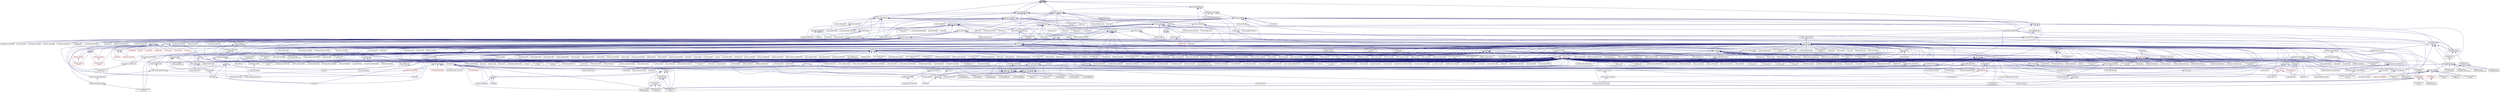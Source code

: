digraph "gva.hpp"
{
  edge [fontname="Helvetica",fontsize="10",labelfontname="Helvetica",labelfontsize="10"];
  node [fontname="Helvetica",fontsize="10",shape=record];
  Node101 [label="gva.hpp",height=0.2,width=0.4,color="black", fillcolor="grey75", style="filled", fontcolor="black"];
  Node101 -> Node102 [dir="back",color="midnightblue",fontsize="10",style="solid",fontname="Helvetica"];
  Node102 [label="addressing_service.hpp",height=0.2,width=0.4,color="black", fillcolor="white", style="filled",URL="$d1/dd7/addressing__service_8hpp.html"];
  Node102 -> Node103 [dir="back",color="midnightblue",fontsize="10",style="solid",fontname="Helvetica"];
  Node103 [label="resolver_client.hpp",height=0.2,width=0.4,color="black", fillcolor="white", style="filled",URL="$d5/d6b/resolver__client_8hpp.html"];
  Node103 -> Node104 [dir="back",color="midnightblue",fontsize="10",style="solid",fontname="Helvetica"];
  Node104 [label="naming.hpp",height=0.2,width=0.4,color="black", fillcolor="white", style="filled",URL="$dd/d43/naming_8hpp.html"];
  Node104 -> Node105 [dir="back",color="midnightblue",fontsize="10",style="solid",fontname="Helvetica"];
  Node105 [label="row.hpp",height=0.2,width=0.4,color="black", fillcolor="white", style="filled",URL="$dc/d69/row_8hpp.html"];
  Node105 -> Node106 [dir="back",color="midnightblue",fontsize="10",style="solid",fontname="Helvetica"];
  Node106 [label="grid.hpp",height=0.2,width=0.4,color="black", fillcolor="white", style="filled",URL="$dc/d8a/grid_8hpp.html"];
  Node106 -> Node107 [dir="back",color="midnightblue",fontsize="10",style="solid",fontname="Helvetica"];
  Node107 [label="jacobi.cpp",height=0.2,width=0.4,color="black", fillcolor="white", style="filled",URL="$d2/d27/jacobi_8cpp.html"];
  Node106 -> Node108 [dir="back",color="midnightblue",fontsize="10",style="solid",fontname="Helvetica"];
  Node108 [label="solver.hpp",height=0.2,width=0.4,color="black", fillcolor="white", style="filled",URL="$db/d9a/server_2solver_8hpp.html"];
  Node108 -> Node109 [dir="back",color="midnightblue",fontsize="10",style="solid",fontname="Helvetica"];
  Node109 [label="solver.hpp",height=0.2,width=0.4,color="black", fillcolor="white", style="filled",URL="$d2/d1c/solver_8hpp.html"];
  Node109 -> Node107 [dir="back",color="midnightblue",fontsize="10",style="solid",fontname="Helvetica"];
  Node108 -> Node110 [dir="back",color="midnightblue",fontsize="10",style="solid",fontname="Helvetica"];
  Node110 [label="solver.cpp",height=0.2,width=0.4,color="black", fillcolor="white", style="filled",URL="$d6/d94/solver_8cpp.html"];
  Node106 -> Node109 [dir="back",color="midnightblue",fontsize="10",style="solid",fontname="Helvetica"];
  Node106 -> Node111 [dir="back",color="midnightblue",fontsize="10",style="solid",fontname="Helvetica"];
  Node111 [label="grid.cpp",height=0.2,width=0.4,color="black", fillcolor="white", style="filled",URL="$d6/d1b/jacobi__component_2grid_8cpp.html"];
  Node105 -> Node112 [dir="back",color="midnightblue",fontsize="10",style="solid",fontname="Helvetica"];
  Node112 [label="stencil_iterator.hpp",height=0.2,width=0.4,color="black", fillcolor="white", style="filled",URL="$dc/d5c/server_2stencil__iterator_8hpp.html"];
  Node112 -> Node108 [dir="back",color="midnightblue",fontsize="10",style="solid",fontname="Helvetica"];
  Node112 -> Node113 [dir="back",color="midnightblue",fontsize="10",style="solid",fontname="Helvetica"];
  Node113 [label="stencil_iterator.cpp",height=0.2,width=0.4,color="black", fillcolor="white", style="filled",URL="$d6/de1/server_2stencil__iterator_8cpp.html"];
  Node112 -> Node114 [dir="back",color="midnightblue",fontsize="10",style="solid",fontname="Helvetica"];
  Node114 [label="stencil_iterator.cpp",height=0.2,width=0.4,color="black", fillcolor="white", style="filled",URL="$d7/d71/stencil__iterator_8cpp.html"];
  Node105 -> Node111 [dir="back",color="midnightblue",fontsize="10",style="solid",fontname="Helvetica"];
  Node104 -> Node115 [dir="back",color="midnightblue",fontsize="10",style="solid",fontname="Helvetica"];
  Node115 [label="stencil_iterator.hpp",height=0.2,width=0.4,color="black", fillcolor="white", style="filled",URL="$d4/dc8/stencil__iterator_8hpp.html"];
  Node115 -> Node108 [dir="back",color="midnightblue",fontsize="10",style="solid",fontname="Helvetica"];
  Node115 -> Node112 [dir="back",color="midnightblue",fontsize="10",style="solid",fontname="Helvetica"];
  Node115 -> Node114 [dir="back",color="midnightblue",fontsize="10",style="solid",fontname="Helvetica"];
  Node104 -> Node109 [dir="back",color="midnightblue",fontsize="10",style="solid",fontname="Helvetica"];
  Node104 -> Node116 [dir="back",color="midnightblue",fontsize="10",style="solid",fontname="Helvetica"];
  Node116 [label="runtime.hpp",height=0.2,width=0.4,color="black", fillcolor="white", style="filled",URL="$d5/d15/include_2runtime_8hpp.html"];
  Node116 -> Node117 [dir="back",color="midnightblue",fontsize="10",style="solid",fontname="Helvetica"];
  Node117 [label="async_io_action.cpp",height=0.2,width=0.4,color="black", fillcolor="white", style="filled",URL="$d3/df5/async__io__action_8cpp.html"];
  Node116 -> Node118 [dir="back",color="midnightblue",fontsize="10",style="solid",fontname="Helvetica"];
  Node118 [label="async_io_external.cpp",height=0.2,width=0.4,color="black", fillcolor="white", style="filled",URL="$da/d9a/async__io__external_8cpp.html"];
  Node116 -> Node119 [dir="back",color="midnightblue",fontsize="10",style="solid",fontname="Helvetica"];
  Node119 [label="async_io_low_level.cpp",height=0.2,width=0.4,color="black", fillcolor="white", style="filled",URL="$dc/d10/async__io__low__level_8cpp.html"];
  Node116 -> Node120 [dir="back",color="midnightblue",fontsize="10",style="solid",fontname="Helvetica"];
  Node120 [label="async_io_simple.cpp",height=0.2,width=0.4,color="black", fillcolor="white", style="filled",URL="$da/db7/async__io__simple_8cpp.html"];
  Node116 -> Node121 [dir="back",color="midnightblue",fontsize="10",style="solid",fontname="Helvetica"];
  Node121 [label="rnd_future_reduce.cpp",height=0.2,width=0.4,color="black", fillcolor="white", style="filled",URL="$d1/db5/rnd__future__reduce_8cpp.html"];
  Node116 -> Node122 [dir="back",color="midnightblue",fontsize="10",style="solid",fontname="Helvetica"];
  Node122 [label="oversubscribing_resource\l_partitioner.cpp",height=0.2,width=0.4,color="black", fillcolor="white", style="filled",URL="$dd/dee/oversubscribing__resource__partitioner_8cpp.html"];
  Node116 -> Node123 [dir="back",color="midnightblue",fontsize="10",style="solid",fontname="Helvetica"];
  Node123 [label="system_characteristics.hpp",height=0.2,width=0.4,color="black", fillcolor="white", style="filled",URL="$d0/d07/system__characteristics_8hpp.html"];
  Node123 -> Node122 [dir="back",color="midnightblue",fontsize="10",style="solid",fontname="Helvetica"];
  Node123 -> Node124 [dir="back",color="midnightblue",fontsize="10",style="solid",fontname="Helvetica"];
  Node124 [label="simple_resource_partitioner.cpp",height=0.2,width=0.4,color="black", fillcolor="white", style="filled",URL="$d5/df9/simple__resource__partitioner_8cpp.html"];
  Node116 -> Node124 [dir="back",color="midnightblue",fontsize="10",style="solid",fontname="Helvetica"];
  Node116 -> Node125 [dir="back",color="midnightblue",fontsize="10",style="solid",fontname="Helvetica"];
  Node125 [label="hpx.hpp",height=0.2,width=0.4,color="red", fillcolor="white", style="filled",URL="$d0/daa/hpx_8hpp.html"];
  Node125 -> Node137 [dir="back",color="midnightblue",fontsize="10",style="solid",fontname="Helvetica"];
  Node137 [label="accumulator.cpp",height=0.2,width=0.4,color="black", fillcolor="white", style="filled",URL="$d1/d81/accumulator_8cpp.html"];
  Node125 -> Node138 [dir="back",color="midnightblue",fontsize="10",style="solid",fontname="Helvetica"];
  Node138 [label="accumulator.hpp",height=0.2,width=0.4,color="black", fillcolor="white", style="filled",URL="$d4/d9d/server_2accumulator_8hpp.html"];
  Node138 -> Node137 [dir="back",color="midnightblue",fontsize="10",style="solid",fontname="Helvetica"];
  Node138 -> Node139 [dir="back",color="midnightblue",fontsize="10",style="solid",fontname="Helvetica"];
  Node139 [label="accumulator.hpp",height=0.2,width=0.4,color="black", fillcolor="white", style="filled",URL="$d8/d5e/accumulator_8hpp.html"];
  Node139 -> Node140 [dir="back",color="midnightblue",fontsize="10",style="solid",fontname="Helvetica"];
  Node140 [label="accumulator_client.cpp",height=0.2,width=0.4,color="black", fillcolor="white", style="filled",URL="$d7/dd0/accumulator__client_8cpp.html"];
  Node125 -> Node141 [dir="back",color="midnightblue",fontsize="10",style="solid",fontname="Helvetica"];
  Node141 [label="template_function_accumulator.hpp",height=0.2,width=0.4,color="black", fillcolor="white", style="filled",URL="$d7/da6/server_2template__function__accumulator_8hpp.html"];
  Node141 -> Node142 [dir="back",color="midnightblue",fontsize="10",style="solid",fontname="Helvetica"];
  Node142 [label="template_function_accumulator.cpp",height=0.2,width=0.4,color="black", fillcolor="white", style="filled",URL="$d5/d02/template__function__accumulator_8cpp.html"];
  Node141 -> Node143 [dir="back",color="midnightblue",fontsize="10",style="solid",fontname="Helvetica"];
  Node143 [label="template_function_accumulator.hpp",height=0.2,width=0.4,color="black", fillcolor="white", style="filled",URL="$d3/de9/template__function__accumulator_8hpp.html"];
  Node143 -> Node144 [dir="back",color="midnightblue",fontsize="10",style="solid",fontname="Helvetica"];
  Node144 [label="template_function_accumulator\l_client.cpp",height=0.2,width=0.4,color="black", fillcolor="white", style="filled",URL="$d0/dc6/template__function__accumulator__client_8cpp.html"];
  Node125 -> Node145 [dir="back",color="midnightblue",fontsize="10",style="solid",fontname="Helvetica"];
  Node145 [label="template_accumulator.cpp",height=0.2,width=0.4,color="black", fillcolor="white", style="filled",URL="$d0/d4a/template__accumulator_8cpp.html"];
  Node125 -> Node142 [dir="back",color="midnightblue",fontsize="10",style="solid",fontname="Helvetica"];
  Node125 -> Node143 [dir="back",color="midnightblue",fontsize="10",style="solid",fontname="Helvetica"];
  Node125 -> Node146 [dir="back",color="midnightblue",fontsize="10",style="solid",fontname="Helvetica"];
  Node146 [label="allgather_module.cpp",height=0.2,width=0.4,color="black", fillcolor="white", style="filled",URL="$df/de4/allgather__module_8cpp.html"];
  Node125 -> Node147 [dir="back",color="midnightblue",fontsize="10",style="solid",fontname="Helvetica"];
  Node147 [label="allgather.cpp",height=0.2,width=0.4,color="black", fillcolor="white", style="filled",URL="$d7/d06/allgather_8cpp.html"];
  Node125 -> Node148 [dir="back",color="midnightblue",fontsize="10",style="solid",fontname="Helvetica"];
  Node148 [label="allgather_and_gate.cpp",height=0.2,width=0.4,color="black", fillcolor="white", style="filled",URL="$d1/d56/allgather__and__gate_8cpp.html"];
  Node125 -> Node149 [dir="back",color="midnightblue",fontsize="10",style="solid",fontname="Helvetica"];
  Node149 [label="ag_client.cpp",height=0.2,width=0.4,color="black", fillcolor="white", style="filled",URL="$d4/d5d/ag__client_8cpp.html"];
  Node125 -> Node151 [dir="back",color="midnightblue",fontsize="10",style="solid",fontname="Helvetica"];
  Node151 [label="os_thread_num.cpp",height=0.2,width=0.4,color="black", fillcolor="white", style="filled",URL="$d2/dfb/os__thread__num_8cpp.html"];
  Node125 -> Node152 [dir="back",color="midnightblue",fontsize="10",style="solid",fontname="Helvetica"];
  Node152 [label="cancelable_action.cpp",height=0.2,width=0.4,color="black", fillcolor="white", style="filled",URL="$d5/d0c/cancelable__action_8cpp.html"];
  Node125 -> Node153 [dir="back",color="midnightblue",fontsize="10",style="solid",fontname="Helvetica"];
  Node153 [label="cancelable_action.hpp",height=0.2,width=0.4,color="black", fillcolor="white", style="filled",URL="$d5/d4d/server_2cancelable__action_8hpp.html"];
  Node153 -> Node152 [dir="back",color="midnightblue",fontsize="10",style="solid",fontname="Helvetica"];
  Node153 -> Node154 [dir="back",color="midnightblue",fontsize="10",style="solid",fontname="Helvetica"];
  Node154 [label="cancelable_action.hpp",height=0.2,width=0.4,color="black", fillcolor="white", style="filled",URL="$d0/da3/stubs_2cancelable__action_8hpp.html"];
  Node154 -> Node155 [dir="back",color="midnightblue",fontsize="10",style="solid",fontname="Helvetica"];
  Node155 [label="cancelable_action.hpp",height=0.2,width=0.4,color="black", fillcolor="white", style="filled",URL="$d6/d28/cancelable__action_8hpp.html"];
  Node155 -> Node156 [dir="back",color="midnightblue",fontsize="10",style="solid",fontname="Helvetica"];
  Node156 [label="cancelable_action_client.cpp",height=0.2,width=0.4,color="black", fillcolor="white", style="filled",URL="$d1/db8/cancelable__action__client_8cpp.html"];
  Node125 -> Node154 [dir="back",color="midnightblue",fontsize="10",style="solid",fontname="Helvetica"];
  Node125 -> Node156 [dir="back",color="midnightblue",fontsize="10",style="solid",fontname="Helvetica"];
  Node125 -> Node160 [dir="back",color="midnightblue",fontsize="10",style="solid",fontname="Helvetica"];
  Node160 [label="hello_world_component.hpp",height=0.2,width=0.4,color="black", fillcolor="white", style="filled",URL="$df/df0/hello__world__component_8hpp.html"];
  Node160 -> Node161 [dir="back",color="midnightblue",fontsize="10",style="solid",fontname="Helvetica"];
  Node161 [label="hello_world_client.cpp",height=0.2,width=0.4,color="black", fillcolor="white", style="filled",URL="$d5/da6/hello__world__client_8cpp.html"];
  Node160 -> Node162 [dir="back",color="midnightblue",fontsize="10",style="solid",fontname="Helvetica"];
  Node162 [label="hello_world_component.cpp",height=0.2,width=0.4,color="black", fillcolor="white", style="filled",URL="$d8/daa/hello__world__component_8cpp.html"];
  Node125 -> Node163 [dir="back",color="midnightblue",fontsize="10",style="solid",fontname="Helvetica"];
  Node163 [label="interpolate1d.cpp",height=0.2,width=0.4,color="black", fillcolor="white", style="filled",URL="$d0/d05/interpolate1d_8cpp.html"];
  Node125 -> Node164 [dir="back",color="midnightblue",fontsize="10",style="solid",fontname="Helvetica"];
  Node164 [label="partition.hpp",height=0.2,width=0.4,color="black", fillcolor="white", style="filled",URL="$d0/d7a/examples_2interpolate1d_2interpolate1d_2partition_8hpp.html"];
  Node164 -> Node163 [dir="back",color="midnightblue",fontsize="10",style="solid",fontname="Helvetica"];
  Node164 -> Node165 [dir="back",color="midnightblue",fontsize="10",style="solid",fontname="Helvetica"];
  Node165 [label="interpolate1d.hpp",height=0.2,width=0.4,color="red", fillcolor="white", style="filled",URL="$d4/dc7/interpolate1d_8hpp.html"];
  Node165 -> Node163 [dir="back",color="midnightblue",fontsize="10",style="solid",fontname="Helvetica"];
  Node125 -> Node165 [dir="back",color="midnightblue",fontsize="10",style="solid",fontname="Helvetica"];
  Node125 -> Node107 [dir="back",color="midnightblue",fontsize="10",style="solid",fontname="Helvetica"];
  Node125 -> Node111 [dir="back",color="midnightblue",fontsize="10",style="solid",fontname="Helvetica"];
  Node125 -> Node170 [dir="back",color="midnightblue",fontsize="10",style="solid",fontname="Helvetica"];
  Node170 [label="row.cpp",height=0.2,width=0.4,color="black", fillcolor="white", style="filled",URL="$d3/d86/server_2row_8cpp.html"];
  Node125 -> Node110 [dir="back",color="midnightblue",fontsize="10",style="solid",fontname="Helvetica"];
  Node125 -> Node113 [dir="back",color="midnightblue",fontsize="10",style="solid",fontname="Helvetica"];
  Node125 -> Node114 [dir="back",color="midnightblue",fontsize="10",style="solid",fontname="Helvetica"];
  Node125 -> Node172 [dir="back",color="midnightblue",fontsize="10",style="solid",fontname="Helvetica"];
  Node172 [label="jacobi_hpx.cpp",height=0.2,width=0.4,color="black", fillcolor="white", style="filled",URL="$d8/d72/jacobi__hpx_8cpp.html"];
  Node125 -> Node174 [dir="back",color="midnightblue",fontsize="10",style="solid",fontname="Helvetica"];
  Node174 [label="jacobi_nonuniform_hpx.cpp",height=0.2,width=0.4,color="black", fillcolor="white", style="filled",URL="$de/d56/jacobi__nonuniform__hpx_8cpp.html"];
  Node125 -> Node175 [dir="back",color="midnightblue",fontsize="10",style="solid",fontname="Helvetica"];
  Node175 [label="nqueen.cpp",height=0.2,width=0.4,color="black", fillcolor="white", style="filled",URL="$db/dca/nqueen_8cpp.html"];
  Node125 -> Node176 [dir="back",color="midnightblue",fontsize="10",style="solid",fontname="Helvetica"];
  Node176 [label="nqueen.hpp",height=0.2,width=0.4,color="black", fillcolor="white", style="filled",URL="$de/d58/server_2nqueen_8hpp.html"];
  Node176 -> Node175 [dir="back",color="midnightblue",fontsize="10",style="solid",fontname="Helvetica"];
  Node176 -> Node177 [dir="back",color="midnightblue",fontsize="10",style="solid",fontname="Helvetica"];
  Node177 [label="nqueen.hpp",height=0.2,width=0.4,color="black", fillcolor="white", style="filled",URL="$da/dfd/stubs_2nqueen_8hpp.html"];
  Node177 -> Node178 [dir="back",color="midnightblue",fontsize="10",style="solid",fontname="Helvetica"];
  Node178 [label="nqueen.hpp",height=0.2,width=0.4,color="black", fillcolor="white", style="filled",URL="$d0/d07/nqueen_8hpp.html"];
  Node178 -> Node179 [dir="back",color="midnightblue",fontsize="10",style="solid",fontname="Helvetica"];
  Node179 [label="nqueen_client.cpp",height=0.2,width=0.4,color="black", fillcolor="white", style="filled",URL="$d3/d5e/nqueen__client_8cpp.html"];
  Node125 -> Node179 [dir="back",color="midnightblue",fontsize="10",style="solid",fontname="Helvetica"];
  Node125 -> Node180 [dir="back",color="midnightblue",fontsize="10",style="solid",fontname="Helvetica"];
  Node180 [label="sine.cpp",height=0.2,width=0.4,color="black", fillcolor="white", style="filled",URL="$d3/d0d/server_2sine_8cpp.html"];
  Node125 -> Node186 [dir="back",color="midnightblue",fontsize="10",style="solid",fontname="Helvetica"];
  Node186 [label="customize_async.cpp",height=0.2,width=0.4,color="black", fillcolor="white", style="filled",URL="$d0/d82/customize__async_8cpp.html"];
  Node125 -> Node188 [dir="back",color="midnightblue",fontsize="10",style="solid",fontname="Helvetica"];
  Node188 [label="error_handling.cpp",height=0.2,width=0.4,color="black", fillcolor="white", style="filled",URL="$d9/d96/error__handling_8cpp.html"];
  Node125 -> Node189 [dir="back",color="midnightblue",fontsize="10",style="solid",fontname="Helvetica"];
  Node189 [label="event_synchronization.cpp",height=0.2,width=0.4,color="black", fillcolor="white", style="filled",URL="$d0/d35/event__synchronization_8cpp.html"];
  Node125 -> Node190 [dir="back",color="midnightblue",fontsize="10",style="solid",fontname="Helvetica"];
  Node190 [label="factorial.cpp",height=0.2,width=0.4,color="black", fillcolor="white", style="filled",URL="$d9/d00/factorial_8cpp.html"];
  Node125 -> Node195 [dir="back",color="midnightblue",fontsize="10",style="solid",fontname="Helvetica"];
  Node195 [label="partitioned_vector\l_spmd_foreach.cpp",height=0.2,width=0.4,color="black", fillcolor="white", style="filled",URL="$db/d7c/partitioned__vector__spmd__foreach_8cpp.html"];
  Node125 -> Node197 [dir="back",color="midnightblue",fontsize="10",style="solid",fontname="Helvetica"];
  Node197 [label="quicksort.cpp",height=0.2,width=0.4,color="black", fillcolor="white", style="filled",URL="$d3/d1e/quicksort_8cpp.html"];
  Node125 -> Node200 [dir="back",color="midnightblue",fontsize="10",style="solid",fontname="Helvetica"];
  Node200 [label="sort_by_key_demo.cpp",height=0.2,width=0.4,color="black", fillcolor="white", style="filled",URL="$da/d20/sort__by__key__demo_8cpp.html"];
  Node125 -> Node202 [dir="back",color="midnightblue",fontsize="10",style="solid",fontname="Helvetica"];
  Node202 [label="vector_counting_dotproduct.cpp",height=0.2,width=0.4,color="black", fillcolor="white", style="filled",URL="$df/de9/vector__counting__dotproduct_8cpp.html"];
  Node125 -> Node203 [dir="back",color="midnightblue",fontsize="10",style="solid",fontname="Helvetica"];
  Node203 [label="vector_zip_dotproduct.cpp",height=0.2,width=0.4,color="black", fillcolor="white", style="filled",URL="$dc/d18/vector__zip__dotproduct_8cpp.html"];
  Node125 -> Node205 [dir="back",color="midnightblue",fontsize="10",style="solid",fontname="Helvetica"];
  Node205 [label="random_mem_access.cpp",height=0.2,width=0.4,color="black", fillcolor="white", style="filled",URL="$d1/d51/random__mem__access_8cpp.html"];
  Node125 -> Node206 [dir="back",color="midnightblue",fontsize="10",style="solid",fontname="Helvetica"];
  Node206 [label="random_mem_access.hpp",height=0.2,width=0.4,color="black", fillcolor="white", style="filled",URL="$d0/d19/server_2random__mem__access_8hpp.html"];
  Node206 -> Node205 [dir="back",color="midnightblue",fontsize="10",style="solid",fontname="Helvetica"];
  Node206 -> Node207 [dir="back",color="midnightblue",fontsize="10",style="solid",fontname="Helvetica"];
  Node207 [label="random_mem_access.hpp",height=0.2,width=0.4,color="black", fillcolor="white", style="filled",URL="$d3/d32/stubs_2random__mem__access_8hpp.html"];
  Node207 -> Node208 [dir="back",color="midnightblue",fontsize="10",style="solid",fontname="Helvetica"];
  Node208 [label="random_mem_access.hpp",height=0.2,width=0.4,color="black", fillcolor="white", style="filled",URL="$db/de8/random__mem__access_8hpp.html"];
  Node208 -> Node209 [dir="back",color="midnightblue",fontsize="10",style="solid",fontname="Helvetica"];
  Node209 [label="random_mem_access_client.cpp",height=0.2,width=0.4,color="black", fillcolor="white", style="filled",URL="$df/d1b/random__mem__access__client_8cpp.html"];
  Node125 -> Node209 [dir="back",color="midnightblue",fontsize="10",style="solid",fontname="Helvetica"];
  Node125 -> Node122 [dir="back",color="midnightblue",fontsize="10",style="solid",fontname="Helvetica"];
  Node125 -> Node124 [dir="back",color="midnightblue",fontsize="10",style="solid",fontname="Helvetica"];
  Node125 -> Node213 [dir="back",color="midnightblue",fontsize="10",style="solid",fontname="Helvetica"];
  Node213 [label="interpolator.cpp",height=0.2,width=0.4,color="black", fillcolor="white", style="filled",URL="$d5/d02/interpolator_8cpp.html"];
  Node125 -> Node217 [dir="back",color="midnightblue",fontsize="10",style="solid",fontname="Helvetica"];
  Node217 [label="partition3d.hpp",height=0.2,width=0.4,color="black", fillcolor="white", style="filled",URL="$d1/d50/partition3d_8hpp.html"];
  Node217 -> Node213 [dir="back",color="midnightblue",fontsize="10",style="solid",fontname="Helvetica"];
  Node217 -> Node218 [dir="back",color="midnightblue",fontsize="10",style="solid",fontname="Helvetica"];
  Node218 [label="interpolator.hpp",height=0.2,width=0.4,color="red", fillcolor="white", style="filled",URL="$dc/d3b/interpolator_8hpp.html"];
  Node218 -> Node213 [dir="back",color="midnightblue",fontsize="10",style="solid",fontname="Helvetica"];
  Node218 -> Node220 [dir="back",color="midnightblue",fontsize="10",style="solid",fontname="Helvetica"];
  Node220 [label="sheneos_compare.cpp",height=0.2,width=0.4,color="black", fillcolor="white", style="filled",URL="$dc/d11/sheneos__compare_8cpp.html"];
  Node125 -> Node218 [dir="back",color="midnightblue",fontsize="10",style="solid",fontname="Helvetica"];
  Node125 -> Node224 [dir="back",color="midnightblue",fontsize="10",style="solid",fontname="Helvetica"];
  Node224 [label="startup_shutdown.cpp",height=0.2,width=0.4,color="black", fillcolor="white", style="filled",URL="$d3/dfc/server_2startup__shutdown_8cpp.html"];
  Node125 -> Node227 [dir="back",color="midnightblue",fontsize="10",style="solid",fontname="Helvetica"];
  Node227 [label="throttle.cpp",height=0.2,width=0.4,color="black", fillcolor="white", style="filled",URL="$de/d56/server_2throttle_8cpp.html"];
  Node125 -> Node228 [dir="back",color="midnightblue",fontsize="10",style="solid",fontname="Helvetica"];
  Node228 [label="throttle.hpp",height=0.2,width=0.4,color="black", fillcolor="white", style="filled",URL="$db/dc9/server_2throttle_8hpp.html"];
  Node228 -> Node227 [dir="back",color="midnightblue",fontsize="10",style="solid",fontname="Helvetica"];
  Node228 -> Node229 [dir="back",color="midnightblue",fontsize="10",style="solid",fontname="Helvetica"];
  Node229 [label="throttle.hpp",height=0.2,width=0.4,color="black", fillcolor="white", style="filled",URL="$d5/dec/stubs_2throttle_8hpp.html"];
  Node229 -> Node230 [dir="back",color="midnightblue",fontsize="10",style="solid",fontname="Helvetica"];
  Node230 [label="throttle.hpp",height=0.2,width=0.4,color="black", fillcolor="white", style="filled",URL="$d2/d2e/throttle_8hpp.html"];
  Node230 -> Node231 [dir="back",color="midnightblue",fontsize="10",style="solid",fontname="Helvetica"];
  Node231 [label="throttle.cpp",height=0.2,width=0.4,color="black", fillcolor="white", style="filled",URL="$db/d02/throttle_8cpp.html"];
  Node230 -> Node232 [dir="back",color="midnightblue",fontsize="10",style="solid",fontname="Helvetica"];
  Node232 [label="throttle_client.cpp",height=0.2,width=0.4,color="black", fillcolor="white", style="filled",URL="$d0/db7/throttle__client_8cpp.html"];
  Node125 -> Node229 [dir="back",color="midnightblue",fontsize="10",style="solid",fontname="Helvetica"];
  Node125 -> Node231 [dir="back",color="midnightblue",fontsize="10",style="solid",fontname="Helvetica"];
  Node125 -> Node230 [dir="back",color="midnightblue",fontsize="10",style="solid",fontname="Helvetica"];
  Node125 -> Node238 [dir="back",color="midnightblue",fontsize="10",style="solid",fontname="Helvetica"];
  Node238 [label="transpose_serial_vector.cpp",height=0.2,width=0.4,color="black", fillcolor="white", style="filled",URL="$d4/d04/transpose__serial__vector_8cpp.html"];
  Node125 -> Node241 [dir="back",color="midnightblue",fontsize="10",style="solid",fontname="Helvetica"];
  Node241 [label="simple_central_tuplespace.hpp",height=0.2,width=0.4,color="black", fillcolor="white", style="filled",URL="$db/d69/server_2simple__central__tuplespace_8hpp.html"];
  Node241 -> Node242 [dir="back",color="midnightblue",fontsize="10",style="solid",fontname="Helvetica"];
  Node242 [label="simple_central_tuplespace.cpp",height=0.2,width=0.4,color="black", fillcolor="white", style="filled",URL="$d3/dec/simple__central__tuplespace_8cpp.html"];
  Node241 -> Node243 [dir="back",color="midnightblue",fontsize="10",style="solid",fontname="Helvetica"];
  Node243 [label="simple_central_tuplespace.hpp",height=0.2,width=0.4,color="black", fillcolor="white", style="filled",URL="$d0/d4b/stubs_2simple__central__tuplespace_8hpp.html"];
  Node243 -> Node244 [dir="back",color="midnightblue",fontsize="10",style="solid",fontname="Helvetica"];
  Node244 [label="simple_central_tuplespace.hpp",height=0.2,width=0.4,color="black", fillcolor="white", style="filled",URL="$d5/ddd/simple__central__tuplespace_8hpp.html"];
  Node244 -> Node245 [dir="back",color="midnightblue",fontsize="10",style="solid",fontname="Helvetica"];
  Node245 [label="simple_central_tuplespace\l_client.cpp",height=0.2,width=0.4,color="black", fillcolor="white", style="filled",URL="$d1/d7b/simple__central__tuplespace__client_8cpp.html"];
  Node125 -> Node246 [dir="back",color="midnightblue",fontsize="10",style="solid",fontname="Helvetica"];
  Node246 [label="tuples_warehouse.hpp",height=0.2,width=0.4,color="black", fillcolor="white", style="filled",URL="$da/de6/tuples__warehouse_8hpp.html"];
  Node246 -> Node241 [dir="back",color="midnightblue",fontsize="10",style="solid",fontname="Helvetica"];
  Node125 -> Node242 [dir="back",color="midnightblue",fontsize="10",style="solid",fontname="Helvetica"];
  Node125 -> Node252 [dir="back",color="midnightblue",fontsize="10",style="solid",fontname="Helvetica"];
  Node252 [label="foreach_scaling.cpp",height=0.2,width=0.4,color="black", fillcolor="white", style="filled",URL="$d4/d94/foreach__scaling_8cpp.html"];
  Node125 -> Node254 [dir="back",color="midnightblue",fontsize="10",style="solid",fontname="Helvetica"];
  Node254 [label="hpx_homogeneous_timed\l_task_spawn_executors.cpp",height=0.2,width=0.4,color="black", fillcolor="white", style="filled",URL="$d1/d3b/hpx__homogeneous__timed__task__spawn__executors_8cpp.html"];
  Node125 -> Node256 [dir="back",color="midnightblue",fontsize="10",style="solid",fontname="Helvetica"];
  Node256 [label="partitioned_vector\l_foreach.cpp",height=0.2,width=0.4,color="black", fillcolor="white", style="filled",URL="$df/d5f/partitioned__vector__foreach_8cpp.html"];
  Node125 -> Node257 [dir="back",color="midnightblue",fontsize="10",style="solid",fontname="Helvetica"];
  Node257 [label="serialization_overhead.cpp",height=0.2,width=0.4,color="black", fillcolor="white", style="filled",URL="$d3/df8/serialization__overhead_8cpp.html"];
  Node125 -> Node258 [dir="back",color="midnightblue",fontsize="10",style="solid",fontname="Helvetica"];
  Node258 [label="sizeof.cpp",height=0.2,width=0.4,color="black", fillcolor="white", style="filled",URL="$d3/d0f/sizeof_8cpp.html"];
  Node125 -> Node259 [dir="back",color="midnightblue",fontsize="10",style="solid",fontname="Helvetica"];
  Node259 [label="skynet.cpp",height=0.2,width=0.4,color="black", fillcolor="white", style="filled",URL="$d0/dc3/skynet_8cpp.html"];
  Node125 -> Node260 [dir="back",color="midnightblue",fontsize="10",style="solid",fontname="Helvetica"];
  Node260 [label="stencil3_iterators.cpp",height=0.2,width=0.4,color="black", fillcolor="white", style="filled",URL="$db/d9e/stencil3__iterators_8cpp.html"];
  Node125 -> Node261 [dir="back",color="midnightblue",fontsize="10",style="solid",fontname="Helvetica"];
  Node261 [label="stream.cpp",height=0.2,width=0.4,color="black", fillcolor="white", style="filled",URL="$da/d5f/stream_8cpp.html"];
  Node125 -> Node263 [dir="back",color="midnightblue",fontsize="10",style="solid",fontname="Helvetica"];
  Node263 [label="transform_reduce_binary\l_scaling.cpp",height=0.2,width=0.4,color="black", fillcolor="white", style="filled",URL="$d1/dae/transform__reduce__binary__scaling_8cpp.html"];
  Node125 -> Node264 [dir="back",color="midnightblue",fontsize="10",style="solid",fontname="Helvetica"];
  Node264 [label="transform_reduce_scaling.cpp",height=0.2,width=0.4,color="black", fillcolor="white", style="filled",URL="$db/d2a/transform__reduce__scaling_8cpp.html"];
  Node125 -> Node265 [dir="back",color="midnightblue",fontsize="10",style="solid",fontname="Helvetica"];
  Node265 [label="minmax_element_performance.cpp",height=0.2,width=0.4,color="black", fillcolor="white", style="filled",URL="$d9/d93/minmax__element__performance_8cpp.html"];
  Node125 -> Node269 [dir="back",color="midnightblue",fontsize="10",style="solid",fontname="Helvetica"];
  Node269 [label="osu_bcast.cpp",height=0.2,width=0.4,color="black", fillcolor="white", style="filled",URL="$d3/dca/osu__bcast_8cpp.html"];
  Node125 -> Node270 [dir="back",color="midnightblue",fontsize="10",style="solid",fontname="Helvetica"];
  Node270 [label="osu_bibw.cpp",height=0.2,width=0.4,color="black", fillcolor="white", style="filled",URL="$d2/d04/osu__bibw_8cpp.html"];
  Node125 -> Node271 [dir="back",color="midnightblue",fontsize="10",style="solid",fontname="Helvetica"];
  Node271 [label="osu_bw.cpp",height=0.2,width=0.4,color="black", fillcolor="white", style="filled",URL="$d4/d20/osu__bw_8cpp.html"];
  Node125 -> Node272 [dir="back",color="midnightblue",fontsize="10",style="solid",fontname="Helvetica"];
  Node272 [label="osu_latency.cpp",height=0.2,width=0.4,color="black", fillcolor="white", style="filled",URL="$df/d58/osu__latency_8cpp.html"];
  Node125 -> Node273 [dir="back",color="midnightblue",fontsize="10",style="solid",fontname="Helvetica"];
  Node273 [label="osu_multi_lat.cpp",height=0.2,width=0.4,color="black", fillcolor="white", style="filled",URL="$d7/d91/osu__multi__lat_8cpp.html"];
  Node125 -> Node274 [dir="back",color="midnightblue",fontsize="10",style="solid",fontname="Helvetica"];
  Node274 [label="osu_scatter.cpp",height=0.2,width=0.4,color="black", fillcolor="white", style="filled",URL="$d4/d4c/osu__scatter_8cpp.html"];
  Node125 -> Node275 [dir="back",color="midnightblue",fontsize="10",style="solid",fontname="Helvetica"];
  Node275 [label="pingpong_performance.cpp",height=0.2,width=0.4,color="black", fillcolor="white", style="filled",URL="$de/d03/pingpong__performance_8cpp.html"];
  Node125 -> Node282 [dir="back",color="midnightblue",fontsize="10",style="solid",fontname="Helvetica"];
  Node282 [label="action_move_semantics.cpp",height=0.2,width=0.4,color="black", fillcolor="white", style="filled",URL="$d4/db3/action__move__semantics_8cpp.html"];
  Node125 -> Node284 [dir="back",color="midnightblue",fontsize="10",style="solid",fontname="Helvetica"];
  Node284 [label="duplicate_id_registration\l_1596.cpp",height=0.2,width=0.4,color="black", fillcolor="white", style="filled",URL="$db/d8d/duplicate__id__registration__1596_8cpp.html"];
  Node125 -> Node287 [dir="back",color="midnightblue",fontsize="10",style="solid",fontname="Helvetica"];
  Node287 [label="send_gid_keep_component\l_1624.cpp",height=0.2,width=0.4,color="black", fillcolor="white", style="filled",URL="$d9/d49/send__gid__keep__component__1624_8cpp.html"];
  Node125 -> Node288 [dir="back",color="midnightblue",fontsize="10",style="solid",fontname="Helvetica"];
  Node288 [label="algorithms.cc",height=0.2,width=0.4,color="black", fillcolor="white", style="filled",URL="$d5/d1b/algorithms_8cc.html"];
  Node125 -> Node289 [dir="back",color="midnightblue",fontsize="10",style="solid",fontname="Helvetica"];
  Node289 [label="matrix_hpx.hh",height=0.2,width=0.4,color="black", fillcolor="white", style="filled",URL="$d5/d89/matrix__hpx_8hh.html"];
  Node289 -> Node290 [dir="back",color="midnightblue",fontsize="10",style="solid",fontname="Helvetica"];
  Node290 [label="block_matrix.hh",height=0.2,width=0.4,color="red", fillcolor="white", style="filled",URL="$dc/de8/block__matrix_8hh.html"];
  Node290 -> Node288 [dir="back",color="midnightblue",fontsize="10",style="solid",fontname="Helvetica"];
  Node290 -> Node294 [dir="back",color="midnightblue",fontsize="10",style="solid",fontname="Helvetica"];
  Node294 [label="block_matrix.cc",height=0.2,width=0.4,color="black", fillcolor="white", style="filled",URL="$de/d88/block__matrix_8cc.html"];
  Node289 -> Node288 [dir="back",color="midnightblue",fontsize="10",style="solid",fontname="Helvetica"];
  Node289 -> Node292 [dir="back",color="midnightblue",fontsize="10",style="solid",fontname="Helvetica"];
  Node292 [label="matrix_hpx.cc",height=0.2,width=0.4,color="black", fillcolor="white", style="filled",URL="$d7/d32/matrix__hpx_8cc.html"];
  Node125 -> Node290 [dir="back",color="midnightblue",fontsize="10",style="solid",fontname="Helvetica"];
  Node125 -> Node294 [dir="back",color="midnightblue",fontsize="10",style="solid",fontname="Helvetica"];
  Node125 -> Node292 [dir="back",color="midnightblue",fontsize="10",style="solid",fontname="Helvetica"];
  Node125 -> Node297 [dir="back",color="midnightblue",fontsize="10",style="solid",fontname="Helvetica"];
  Node297 [label="client_1950.cpp",height=0.2,width=0.4,color="black", fillcolor="white", style="filled",URL="$d0/d79/client__1950_8cpp.html"];
  Node125 -> Node300 [dir="back",color="midnightblue",fontsize="10",style="solid",fontname="Helvetica"];
  Node300 [label="partitioned_vector\l_2201.cpp",height=0.2,width=0.4,color="black", fillcolor="white", style="filled",URL="$dc/d39/partitioned__vector__2201_8cpp.html"];
  Node125 -> Node302 [dir="back",color="midnightblue",fontsize="10",style="solid",fontname="Helvetica"];
  Node302 [label="id_type_ref_counting\l_1032.cpp",height=0.2,width=0.4,color="black", fillcolor="white", style="filled",URL="$d8/dfd/id__type__ref__counting__1032_8cpp.html"];
  Node125 -> Node303 [dir="back",color="midnightblue",fontsize="10",style="solid",fontname="Helvetica"];
  Node303 [label="lost_output_2236.cpp",height=0.2,width=0.4,color="black", fillcolor="white", style="filled",URL="$db/dd0/lost__output__2236_8cpp.html"];
  Node125 -> Node304 [dir="back",color="midnightblue",fontsize="10",style="solid",fontname="Helvetica"];
  Node304 [label="no_output_1173.cpp",height=0.2,width=0.4,color="black", fillcolor="white", style="filled",URL="$de/d67/no__output__1173_8cpp.html"];
  Node125 -> Node305 [dir="back",color="midnightblue",fontsize="10",style="solid",fontname="Helvetica"];
  Node305 [label="after_588.cpp",height=0.2,width=0.4,color="black", fillcolor="white", style="filled",URL="$dc/dc0/after__588_8cpp.html"];
  Node125 -> Node306 [dir="back",color="midnightblue",fontsize="10",style="solid",fontname="Helvetica"];
  Node306 [label="async_callback_with\l_bound_callback.cpp",height=0.2,width=0.4,color="black", fillcolor="white", style="filled",URL="$d2/dae/async__callback__with__bound__callback_8cpp.html"];
  Node125 -> Node308 [dir="back",color="midnightblue",fontsize="10",style="solid",fontname="Helvetica"];
  Node308 [label="barrier_hang.cpp",height=0.2,width=0.4,color="black", fillcolor="white", style="filled",URL="$dd/d8b/barrier__hang_8cpp.html"];
  Node125 -> Node313 [dir="back",color="midnightblue",fontsize="10",style="solid",fontname="Helvetica"];
  Node313 [label="dataflow_future_swap.cpp",height=0.2,width=0.4,color="black", fillcolor="white", style="filled",URL="$dc/d8c/dataflow__future__swap_8cpp.html"];
  Node125 -> Node314 [dir="back",color="midnightblue",fontsize="10",style="solid",fontname="Helvetica"];
  Node314 [label="dataflow_future_swap2.cpp",height=0.2,width=0.4,color="black", fillcolor="white", style="filled",URL="$d1/db3/dataflow__future__swap2_8cpp.html"];
  Node125 -> Node328 [dir="back",color="midnightblue",fontsize="10",style="solid",fontname="Helvetica"];
  Node328 [label="promise_1620.cpp",height=0.2,width=0.4,color="black", fillcolor="white", style="filled",URL="$d2/d67/promise__1620_8cpp.html"];
  Node125 -> Node334 [dir="back",color="midnightblue",fontsize="10",style="solid",fontname="Helvetica"];
  Node334 [label="shared_stated_leaked\l_1211.cpp",height=0.2,width=0.4,color="black", fillcolor="white", style="filled",URL="$dc/dce/shared__stated__leaked__1211_8cpp.html"];
  Node125 -> Node336 [dir="back",color="midnightblue",fontsize="10",style="solid",fontname="Helvetica"];
  Node336 [label="wait_all_hang_1946.cpp",height=0.2,width=0.4,color="black", fillcolor="white", style="filled",URL="$d5/d69/wait__all__hang__1946_8cpp.html"];
  Node125 -> Node358 [dir="back",color="midnightblue",fontsize="10",style="solid",fontname="Helvetica"];
  Node358 [label="thread_pool_executor\l_1114.cpp",height=0.2,width=0.4,color="black", fillcolor="white", style="filled",URL="$d8/d63/thread__pool__executor__1114_8cpp.html"];
  Node125 -> Node365 [dir="back",color="midnightblue",fontsize="10",style="solid",fontname="Helvetica"];
  Node365 [label="function_argument.cpp",height=0.2,width=0.4,color="black", fillcolor="white", style="filled",URL="$db/da3/function__argument_8cpp.html"];
  Node125 -> Node368 [dir="back",color="midnightblue",fontsize="10",style="solid",fontname="Helvetica"];
  Node368 [label="managed_refcnt_checker.cpp",height=0.2,width=0.4,color="black", fillcolor="white", style="filled",URL="$d3/d8d/managed__refcnt__checker_8cpp.html"];
  Node125 -> Node369 [dir="back",color="midnightblue",fontsize="10",style="solid",fontname="Helvetica"];
  Node369 [label="managed_refcnt_checker.hpp",height=0.2,width=0.4,color="black", fillcolor="white", style="filled",URL="$db/dd0/managed__refcnt__checker_8hpp.html"];
  Node369 -> Node370 [dir="back",color="midnightblue",fontsize="10",style="solid",fontname="Helvetica"];
  Node370 [label="credit_exhaustion.cpp",height=0.2,width=0.4,color="black", fillcolor="white", style="filled",URL="$d6/d80/credit__exhaustion_8cpp.html"];
  Node369 -> Node371 [dir="back",color="midnightblue",fontsize="10",style="solid",fontname="Helvetica"];
  Node371 [label="local_embedded_ref\l_to_local_object.cpp",height=0.2,width=0.4,color="black", fillcolor="white", style="filled",URL="$d6/d54/local__embedded__ref__to__local__object_8cpp.html"];
  Node369 -> Node372 [dir="back",color="midnightblue",fontsize="10",style="solid",fontname="Helvetica"];
  Node372 [label="local_embedded_ref\l_to_remote_object.cpp",height=0.2,width=0.4,color="black", fillcolor="white", style="filled",URL="$d6/d34/local__embedded__ref__to__remote__object_8cpp.html"];
  Node369 -> Node373 [dir="back",color="midnightblue",fontsize="10",style="solid",fontname="Helvetica"];
  Node373 [label="refcnted_symbol_to\l_local_object.cpp",height=0.2,width=0.4,color="black", fillcolor="white", style="filled",URL="$d9/deb/refcnted__symbol__to__local__object_8cpp.html"];
  Node369 -> Node374 [dir="back",color="midnightblue",fontsize="10",style="solid",fontname="Helvetica"];
  Node374 [label="refcnted_symbol_to\l_remote_object.cpp",height=0.2,width=0.4,color="black", fillcolor="white", style="filled",URL="$dd/d20/refcnted__symbol__to__remote__object_8cpp.html"];
  Node369 -> Node375 [dir="back",color="midnightblue",fontsize="10",style="solid",fontname="Helvetica"];
  Node375 [label="remote_embedded_ref\l_to_local_object.cpp",height=0.2,width=0.4,color="black", fillcolor="white", style="filled",URL="$d4/ded/remote__embedded__ref__to__local__object_8cpp.html"];
  Node369 -> Node376 [dir="back",color="midnightblue",fontsize="10",style="solid",fontname="Helvetica"];
  Node376 [label="remote_embedded_ref\l_to_remote_object.cpp",height=0.2,width=0.4,color="black", fillcolor="white", style="filled",URL="$dc/dca/remote__embedded__ref__to__remote__object_8cpp.html"];
  Node369 -> Node377 [dir="back",color="midnightblue",fontsize="10",style="solid",fontname="Helvetica"];
  Node377 [label="scoped_ref_to_local\l_object.cpp",height=0.2,width=0.4,color="black", fillcolor="white", style="filled",URL="$d6/da4/scoped__ref__to__local__object_8cpp.html"];
  Node369 -> Node378 [dir="back",color="midnightblue",fontsize="10",style="solid",fontname="Helvetica"];
  Node378 [label="scoped_ref_to_remote\l_object.cpp",height=0.2,width=0.4,color="black", fillcolor="white", style="filled",URL="$de/d85/scoped__ref__to__remote__object_8cpp.html"];
  Node369 -> Node379 [dir="back",color="midnightblue",fontsize="10",style="solid",fontname="Helvetica"];
  Node379 [label="split_credit.cpp",height=0.2,width=0.4,color="black", fillcolor="white", style="filled",URL="$dc/d1c/split__credit_8cpp.html"];
  Node369 -> Node380 [dir="back",color="midnightblue",fontsize="10",style="solid",fontname="Helvetica"];
  Node380 [label="uncounted_symbol_to\l_local_object.cpp",height=0.2,width=0.4,color="black", fillcolor="white", style="filled",URL="$de/d5f/uncounted__symbol__to__local__object_8cpp.html"];
  Node369 -> Node381 [dir="back",color="midnightblue",fontsize="10",style="solid",fontname="Helvetica"];
  Node381 [label="uncounted_symbol_to\l_remote_object.cpp",height=0.2,width=0.4,color="black", fillcolor="white", style="filled",URL="$d5/d86/uncounted__symbol__to__remote__object_8cpp.html"];
  Node125 -> Node382 [dir="back",color="midnightblue",fontsize="10",style="solid",fontname="Helvetica"];
  Node382 [label="managed_refcnt_checker.cpp",height=0.2,width=0.4,color="black", fillcolor="white", style="filled",URL="$d7/d11/server_2managed__refcnt__checker_8cpp.html"];
  Node125 -> Node385 [dir="back",color="midnightblue",fontsize="10",style="solid",fontname="Helvetica"];
  Node385 [label="simple_refcnt_checker.cpp",height=0.2,width=0.4,color="black", fillcolor="white", style="filled",URL="$d7/d14/server_2simple__refcnt__checker_8cpp.html"];
  Node125 -> Node390 [dir="back",color="midnightblue",fontsize="10",style="solid",fontname="Helvetica"];
  Node390 [label="simple_mobile_object.cpp",height=0.2,width=0.4,color="black", fillcolor="white", style="filled",URL="$d2/da7/simple__mobile__object_8cpp.html"];
  Node125 -> Node387 [dir="back",color="midnightblue",fontsize="10",style="solid",fontname="Helvetica"];
  Node387 [label="simple_refcnt_checker.cpp",height=0.2,width=0.4,color="black", fillcolor="white", style="filled",URL="$df/d16/simple__refcnt__checker_8cpp.html"];
  Node125 -> Node389 [dir="back",color="midnightblue",fontsize="10",style="solid",fontname="Helvetica"];
  Node389 [label="simple_refcnt_checker.hpp",height=0.2,width=0.4,color="black", fillcolor="white", style="filled",URL="$dd/d4e/simple__refcnt__checker_8hpp.html"];
  Node389 -> Node370 [dir="back",color="midnightblue",fontsize="10",style="solid",fontname="Helvetica"];
  Node389 -> Node371 [dir="back",color="midnightblue",fontsize="10",style="solid",fontname="Helvetica"];
  Node389 -> Node372 [dir="back",color="midnightblue",fontsize="10",style="solid",fontname="Helvetica"];
  Node389 -> Node373 [dir="back",color="midnightblue",fontsize="10",style="solid",fontname="Helvetica"];
  Node389 -> Node374 [dir="back",color="midnightblue",fontsize="10",style="solid",fontname="Helvetica"];
  Node389 -> Node375 [dir="back",color="midnightblue",fontsize="10",style="solid",fontname="Helvetica"];
  Node389 -> Node376 [dir="back",color="midnightblue",fontsize="10",style="solid",fontname="Helvetica"];
  Node389 -> Node377 [dir="back",color="midnightblue",fontsize="10",style="solid",fontname="Helvetica"];
  Node389 -> Node378 [dir="back",color="midnightblue",fontsize="10",style="solid",fontname="Helvetica"];
  Node389 -> Node379 [dir="back",color="midnightblue",fontsize="10",style="solid",fontname="Helvetica"];
  Node389 -> Node380 [dir="back",color="midnightblue",fontsize="10",style="solid",fontname="Helvetica"];
  Node389 -> Node381 [dir="back",color="midnightblue",fontsize="10",style="solid",fontname="Helvetica"];
  Node125 -> Node384 [dir="back",color="midnightblue",fontsize="10",style="solid",fontname="Helvetica"];
  Node384 [label="managed_refcnt_checker.hpp",height=0.2,width=0.4,color="black", fillcolor="white", style="filled",URL="$d3/d77/stubs_2managed__refcnt__checker_8hpp.html"];
  Node384 -> Node369 [dir="back",color="midnightblue",fontsize="10",style="solid",fontname="Helvetica"];
  Node125 -> Node388 [dir="back",color="midnightblue",fontsize="10",style="solid",fontname="Helvetica"];
  Node388 [label="simple_refcnt_checker.hpp",height=0.2,width=0.4,color="black", fillcolor="white", style="filled",URL="$da/d8e/stubs_2simple__refcnt__checker_8hpp.html"];
  Node388 -> Node389 [dir="back",color="midnightblue",fontsize="10",style="solid",fontname="Helvetica"];
  Node125 -> Node392 [dir="back",color="midnightblue",fontsize="10",style="solid",fontname="Helvetica"];
  Node392 [label="test.cpp",height=0.2,width=0.4,color="black", fillcolor="white", style="filled",URL="$df/dac/test_8cpp.html"];
  Node125 -> Node393 [dir="back",color="midnightblue",fontsize="10",style="solid",fontname="Helvetica"];
  Node393 [label="launch_process.cpp",height=0.2,width=0.4,color="black", fillcolor="white", style="filled",URL="$df/ddc/launch__process_8cpp.html"];
  Node125 -> Node394 [dir="back",color="midnightblue",fontsize="10",style="solid",fontname="Helvetica"];
  Node394 [label="launched_process.cpp",height=0.2,width=0.4,color="black", fillcolor="white", style="filled",URL="$d8/de7/launched__process_8cpp.html"];
  Node125 -> Node397 [dir="back",color="midnightblue",fontsize="10",style="solid",fontname="Helvetica"];
  Node397 [label="await.cpp",height=0.2,width=0.4,color="black", fillcolor="white", style="filled",URL="$d6/d41/await_8cpp.html"];
  Node125 -> Node398 [dir="back",color="midnightblue",fontsize="10",style="solid",fontname="Helvetica"];
  Node398 [label="barrier.cpp",height=0.2,width=0.4,color="black", fillcolor="white", style="filled",URL="$df/d63/tests_2unit_2lcos_2barrier_8cpp.html"];
  Node125 -> Node404 [dir="back",color="midnightblue",fontsize="10",style="solid",fontname="Helvetica"];
  Node404 [label="global_spmd_block.cpp",height=0.2,width=0.4,color="black", fillcolor="white", style="filled",URL="$da/d4f/global__spmd__block_8cpp.html"];
  Node125 -> Node410 [dir="back",color="midnightblue",fontsize="10",style="solid",fontname="Helvetica"];
  Node410 [label="local_event.cpp",height=0.2,width=0.4,color="black", fillcolor="white", style="filled",URL="$df/d9a/local__event_8cpp.html"];
  Node125 -> Node620 [dir="back",color="midnightblue",fontsize="10",style="solid",fontname="Helvetica"];
  Node620 [label="task_block.cpp",height=0.2,width=0.4,color="black", fillcolor="white", style="filled",URL="$d8/d7d/task__block_8cpp.html"];
  Node125 -> Node621 [dir="back",color="midnightblue",fontsize="10",style="solid",fontname="Helvetica"];
  Node621 [label="task_block_executor.cpp",height=0.2,width=0.4,color="black", fillcolor="white", style="filled",URL="$d7/df6/task__block__executor_8cpp.html"];
  Node125 -> Node622 [dir="back",color="midnightblue",fontsize="10",style="solid",fontname="Helvetica"];
  Node622 [label="task_block_par.cpp",height=0.2,width=0.4,color="black", fillcolor="white", style="filled",URL="$d9/df1/task__block__par_8cpp.html"];
  Node125 -> Node623 [dir="back",color="midnightblue",fontsize="10",style="solid",fontname="Helvetica"];
  Node623 [label="put_parcels.cpp",height=0.2,width=0.4,color="black", fillcolor="white", style="filled",URL="$df/d23/put__parcels_8cpp.html"];
  Node125 -> Node624 [dir="back",color="midnightblue",fontsize="10",style="solid",fontname="Helvetica"];
  Node624 [label="put_parcels_with_coalescing.cpp",height=0.2,width=0.4,color="black", fillcolor="white", style="filled",URL="$d6/dca/put__parcels__with__coalescing_8cpp.html"];
  Node125 -> Node625 [dir="back",color="midnightblue",fontsize="10",style="solid",fontname="Helvetica"];
  Node625 [label="put_parcels_with_compression.cpp",height=0.2,width=0.4,color="black", fillcolor="white", style="filled",URL="$df/d62/put__parcels__with__compression_8cpp.html"];
  Node125 -> Node627 [dir="back",color="midnightblue",fontsize="10",style="solid",fontname="Helvetica"];
  Node627 [label="serialize_buffer.cpp",height=0.2,width=0.4,color="black", fillcolor="white", style="filled",URL="$d1/d00/serialize__buffer_8cpp.html"];
  Node116 -> Node635 [dir="back",color="midnightblue",fontsize="10",style="solid",fontname="Helvetica"];
  Node635 [label="partitioner.cpp",height=0.2,width=0.4,color="black", fillcolor="white", style="filled",URL="$d6/dab/partitioner_8cpp.html"];
  Node116 -> Node636 [dir="back",color="midnightblue",fontsize="10",style="solid",fontname="Helvetica"];
  Node636 [label="plain_action_move_semantics.cpp",height=0.2,width=0.4,color="black", fillcolor="white", style="filled",URL="$db/d0f/plain__action__move__semantics_8cpp.html"];
  Node116 -> Node637 [dir="back",color="midnightblue",fontsize="10",style="solid",fontname="Helvetica"];
  Node637 [label="future_hang_on_get\l_629.cpp",height=0.2,width=0.4,color="black", fillcolor="white", style="filled",URL="$d6/dfd/future__hang__on__get__629_8cpp.html"];
  Node116 -> Node638 [dir="back",color="midnightblue",fontsize="10",style="solid",fontname="Helvetica"];
  Node638 [label="future_hang_on_then\l_629.cpp",height=0.2,width=0.4,color="black", fillcolor="white", style="filled",URL="$d1/ddc/future__hang__on__then__629_8cpp.html"];
  Node116 -> Node639 [dir="back",color="midnightblue",fontsize="10",style="solid",fontname="Helvetica"];
  Node639 [label="future_hang_on_wait\l_with_callback_629.cpp",height=0.2,width=0.4,color="black", fillcolor="white", style="filled",URL="$d0/d0e/future__hang__on__wait__with__callback__629_8cpp.html"];
  Node116 -> Node640 [dir="back",color="midnightblue",fontsize="10",style="solid",fontname="Helvetica"];
  Node640 [label="all_counters.cpp",height=0.2,width=0.4,color="black", fillcolor="white", style="filled",URL="$d1/d66/all__counters_8cpp.html"];
  Node116 -> Node641 [dir="back",color="midnightblue",fontsize="10",style="solid",fontname="Helvetica"];
  Node641 [label="thread_affinity.cpp",height=0.2,width=0.4,color="black", fillcolor="white", style="filled",URL="$da/dce/thread__affinity_8cpp.html"];
  Node116 -> Node642 [dir="back",color="midnightblue",fontsize="10",style="solid",fontname="Helvetica"];
  Node642 [label="thread_mf.cpp",height=0.2,width=0.4,color="black", fillcolor="white", style="filled",URL="$da/d21/thread__mf_8cpp.html"];
  Node116 -> Node643 [dir="back",color="midnightblue",fontsize="10",style="solid",fontname="Helvetica"];
  Node643 [label="thread_stacksize.cpp",height=0.2,width=0.4,color="black", fillcolor="white", style="filled",URL="$df/d43/thread__stacksize_8cpp.html"];
  Node116 -> Node644 [dir="back",color="midnightblue",fontsize="10",style="solid",fontname="Helvetica"];
  Node644 [label="thread_stacksize_overflow.cpp",height=0.2,width=0.4,color="black", fillcolor="white", style="filled",URL="$d3/dc0/thread__stacksize__overflow_8cpp.html"];
  Node104 -> Node645 [dir="back",color="midnightblue",fontsize="10",style="solid",fontname="Helvetica"];
  Node645 [label="migrate_component_to\l_storage.cpp",height=0.2,width=0.4,color="black", fillcolor="white", style="filled",URL="$dd/d02/migrate__component__to__storage_8cpp.html"];
  Node104 -> Node640 [dir="back",color="midnightblue",fontsize="10",style="solid",fontname="Helvetica"];
  Node103 -> Node646 [dir="back",color="midnightblue",fontsize="10",style="solid",fontname="Helvetica"];
  Node646 [label="component_factory.hpp",height=0.2,width=0.4,color="black", fillcolor="white", style="filled",URL="$d4/d2b/component__factory_8hpp.html"];
  Node646 -> Node137 [dir="back",color="midnightblue",fontsize="10",style="solid",fontname="Helvetica"];
  Node646 -> Node145 [dir="back",color="midnightblue",fontsize="10",style="solid",fontname="Helvetica"];
  Node646 -> Node146 [dir="back",color="midnightblue",fontsize="10",style="solid",fontname="Helvetica"];
  Node646 -> Node175 [dir="back",color="midnightblue",fontsize="10",style="solid",fontname="Helvetica"];
  Node646 -> Node205 [dir="back",color="midnightblue",fontsize="10",style="solid",fontname="Helvetica"];
  Node646 -> Node224 [dir="back",color="midnightblue",fontsize="10",style="solid",fontname="Helvetica"];
  Node646 -> Node227 [dir="back",color="midnightblue",fontsize="10",style="solid",fontname="Helvetica"];
  Node646 -> Node242 [dir="back",color="midnightblue",fontsize="10",style="solid",fontname="Helvetica"];
  Node646 -> Node647 [dir="back",color="midnightblue",fontsize="10",style="solid",fontname="Helvetica"];
  Node647 [label="partitioned_vector\l_component_impl.hpp",height=0.2,width=0.4,color="black", fillcolor="white", style="filled",URL="$d1/d79/partitioned__vector__component__impl_8hpp.html"];
  Node647 -> Node648 [dir="back",color="midnightblue",fontsize="10",style="solid",fontname="Helvetica"];
  Node648 [label="partitioned_vector\l_component.hpp",height=0.2,width=0.4,color="black", fillcolor="white", style="filled",URL="$d6/d38/partitioned__vector__component_8hpp.html"];
  Node648 -> Node649 [dir="back",color="midnightblue",fontsize="10",style="solid",fontname="Helvetica"];
  Node649 [label="partitioned_vector\l_component.cpp",height=0.2,width=0.4,color="black", fillcolor="white", style="filled",URL="$dc/db9/partitioned__vector__component_8cpp.html"];
  Node648 -> Node650 [dir="back",color="midnightblue",fontsize="10",style="solid",fontname="Helvetica"];
  Node650 [label="partitioned_vector\l_component_double.cpp",height=0.2,width=0.4,color="black", fillcolor="white", style="filled",URL="$d7/d93/partitioned__vector__component__double_8cpp.html"];
  Node648 -> Node651 [dir="back",color="midnightblue",fontsize="10",style="solid",fontname="Helvetica"];
  Node651 [label="partitioned_vector\l_component_int.cpp",height=0.2,width=0.4,color="black", fillcolor="white", style="filled",URL="$d6/d01/partitioned__vector__component__int_8cpp.html"];
  Node648 -> Node652 [dir="back",color="midnightblue",fontsize="10",style="solid",fontname="Helvetica"];
  Node652 [label="partitioned_vector\l_component_std_string.cpp",height=0.2,width=0.4,color="black", fillcolor="white", style="filled",URL="$d8/df2/partitioned__vector__component__std__string_8cpp.html"];
  Node647 -> Node653 [dir="back",color="midnightblue",fontsize="10",style="solid",fontname="Helvetica"];
  Node653 [label="partitioned_vector\l_impl.hpp",height=0.2,width=0.4,color="black", fillcolor="white", style="filled",URL="$d0/db1/partitioned__vector__impl_8hpp.html"];
  Node653 -> Node654 [dir="back",color="midnightblue",fontsize="10",style="solid",fontname="Helvetica"];
  Node654 [label="partitioned_vector.hpp",height=0.2,width=0.4,color="black", fillcolor="white", style="filled",URL="$dc/d76/components_2containers_2partitioned__vector_2partitioned__vector_8hpp.html"];
  Node654 -> Node655 [dir="back",color="midnightblue",fontsize="10",style="solid",fontname="Helvetica"];
  Node655 [label="coarray.hpp",height=0.2,width=0.4,color="black", fillcolor="white", style="filled",URL="$d0/da7/coarray_8hpp.html"];
  Node655 -> Node656 [dir="back",color="midnightblue",fontsize="10",style="solid",fontname="Helvetica"];
  Node656 [label="coarray.cpp",height=0.2,width=0.4,color="black", fillcolor="white", style="filled",URL="$d8/d2c/coarray_8cpp.html"];
  Node655 -> Node657 [dir="back",color="midnightblue",fontsize="10",style="solid",fontname="Helvetica"];
  Node657 [label="coarray_all_reduce.cpp",height=0.2,width=0.4,color="black", fillcolor="white", style="filled",URL="$da/ddb/coarray__all__reduce_8cpp.html"];
  Node654 -> Node658 [dir="back",color="midnightblue",fontsize="10",style="solid",fontname="Helvetica"];
  Node658 [label="partitioned_vector\l_view.hpp",height=0.2,width=0.4,color="black", fillcolor="white", style="filled",URL="$da/dc2/components_2containers_2partitioned__vector_2partitioned__vector__view_8hpp.html"];
  Node658 -> Node655 [dir="back",color="midnightblue",fontsize="10",style="solid",fontname="Helvetica"];
  Node658 -> Node659 [dir="back",color="midnightblue",fontsize="10",style="solid",fontname="Helvetica"];
  Node659 [label="partitioned_vector\l_local_view.hpp",height=0.2,width=0.4,color="black", fillcolor="white", style="filled",URL="$d3/de6/partitioned__vector__local__view_8hpp.html"];
  Node659 -> Node660 [dir="back",color="midnightblue",fontsize="10",style="solid",fontname="Helvetica"];
  Node660 [label="partitioned_vector\l_view.hpp",height=0.2,width=0.4,color="black", fillcolor="white", style="filled",URL="$d9/db2/include_2partitioned__vector__view_8hpp.html"];
  Node660 -> Node661 [dir="back",color="midnightblue",fontsize="10",style="solid",fontname="Helvetica"];
  Node661 [label="partitioned_vector\l_subview.cpp",height=0.2,width=0.4,color="black", fillcolor="white", style="filled",URL="$dc/d09/partitioned__vector__subview_8cpp.html"];
  Node660 -> Node662 [dir="back",color="midnightblue",fontsize="10",style="solid",fontname="Helvetica"];
  Node662 [label="partitioned_vector\l_view.cpp",height=0.2,width=0.4,color="black", fillcolor="white", style="filled",URL="$d9/dcf/partitioned__vector__view_8cpp.html"];
  Node660 -> Node663 [dir="back",color="midnightblue",fontsize="10",style="solid",fontname="Helvetica"];
  Node663 [label="partitioned_vector\l_view_iterator.cpp",height=0.2,width=0.4,color="black", fillcolor="white", style="filled",URL="$d6/d94/partitioned__vector__view__iterator_8cpp.html"];
  Node659 -> Node661 [dir="back",color="midnightblue",fontsize="10",style="solid",fontname="Helvetica"];
  Node659 -> Node662 [dir="back",color="midnightblue",fontsize="10",style="solid",fontname="Helvetica"];
  Node658 -> Node660 [dir="back",color="midnightblue",fontsize="10",style="solid",fontname="Helvetica"];
  Node658 -> Node661 [dir="back",color="midnightblue",fontsize="10",style="solid",fontname="Helvetica"];
  Node658 -> Node662 [dir="back",color="midnightblue",fontsize="10",style="solid",fontname="Helvetica"];
  Node654 -> Node664 [dir="back",color="midnightblue",fontsize="10",style="solid",fontname="Helvetica"];
  Node664 [label="partitioned_vector.hpp",height=0.2,width=0.4,color="black", fillcolor="white", style="filled",URL="$d5/d83/include_2partitioned__vector_8hpp.html"];
  Node664 -> Node195 [dir="back",color="midnightblue",fontsize="10",style="solid",fontname="Helvetica"];
  Node664 -> Node238 [dir="back",color="midnightblue",fontsize="10",style="solid",fontname="Helvetica"];
  Node664 -> Node265 [dir="back",color="midnightblue",fontsize="10",style="solid",fontname="Helvetica"];
  Node664 -> Node300 [dir="back",color="midnightblue",fontsize="10",style="solid",fontname="Helvetica"];
  Node664 -> Node665 [dir="back",color="midnightblue",fontsize="10",style="solid",fontname="Helvetica"];
  Node665 [label="partitioned_vector\l_scan.hpp",height=0.2,width=0.4,color="red", fillcolor="white", style="filled",URL="$d7/dfb/partitioned__vector__scan_8hpp.html"];
  Node665 -> Node666 [dir="back",color="midnightblue",fontsize="10",style="solid",fontname="Helvetica"];
  Node666 [label="partitioned_vector\l_exclusive_scan.cpp",height=0.2,width=0.4,color="black", fillcolor="white", style="filled",URL="$d2/dda/partitioned__vector__exclusive__scan_8cpp.html"];
  Node664 -> Node668 [dir="back",color="midnightblue",fontsize="10",style="solid",fontname="Helvetica"];
  Node668 [label="partitioned_vector\l_find.cpp",height=0.2,width=0.4,color="black", fillcolor="white", style="filled",URL="$d7/d04/partitioned__vector__find_8cpp.html"];
  Node664 -> Node669 [dir="back",color="midnightblue",fontsize="10",style="solid",fontname="Helvetica"];
  Node669 [label="partitioned_vector\l_target.cpp",height=0.2,width=0.4,color="black", fillcolor="white", style="filled",URL="$d9/dd1/partitioned__vector__target_8cpp.html"];
  Node664 -> Node670 [dir="back",color="midnightblue",fontsize="10",style="solid",fontname="Helvetica"];
  Node670 [label="serialization_partitioned\l_vector.cpp",height=0.2,width=0.4,color="black", fillcolor="white", style="filled",URL="$dd/dc9/serialization__partitioned__vector_8cpp.html"];
  Node654 -> Node649 [dir="back",color="midnightblue",fontsize="10",style="solid",fontname="Helvetica"];
  Node654 -> Node650 [dir="back",color="midnightblue",fontsize="10",style="solid",fontname="Helvetica"];
  Node654 -> Node651 [dir="back",color="midnightblue",fontsize="10",style="solid",fontname="Helvetica"];
  Node654 -> Node652 [dir="back",color="midnightblue",fontsize="10",style="solid",fontname="Helvetica"];
  Node646 -> Node671 [dir="back",color="midnightblue",fontsize="10",style="solid",fontname="Helvetica"];
  Node671 [label="partition_unordered\l_map_component.hpp",height=0.2,width=0.4,color="black", fillcolor="white", style="filled",URL="$d8/df3/partition__unordered__map__component_8hpp.html"];
  Node671 -> Node672 [dir="back",color="midnightblue",fontsize="10",style="solid",fontname="Helvetica"];
  Node672 [label="unordered_map.hpp",height=0.2,width=0.4,color="black", fillcolor="white", style="filled",URL="$d9/ddf/hpx_2components_2containers_2unordered_2unordered__map_8hpp.html"];
  Node672 -> Node673 [dir="back",color="midnightblue",fontsize="10",style="solid",fontname="Helvetica"];
  Node673 [label="component_storage.hpp",height=0.2,width=0.4,color="black", fillcolor="white", style="filled",URL="$d6/d36/components_2component__storage_2server_2component__storage_8hpp.html"];
  Node673 -> Node674 [dir="back",color="midnightblue",fontsize="10",style="solid",fontname="Helvetica"];
  Node674 [label="component_storage.hpp",height=0.2,width=0.4,color="red", fillcolor="white", style="filled",URL="$d0/dd6/components_2component__storage_2component__storage_8hpp.html"];
  Node673 -> Node678 [dir="back",color="midnightblue",fontsize="10",style="solid",fontname="Helvetica"];
  Node678 [label="migrate_from_storage.hpp",height=0.2,width=0.4,color="black", fillcolor="white", style="filled",URL="$d3/d9f/server_2migrate__from__storage_8hpp.html"];
  Node678 -> Node679 [dir="back",color="midnightblue",fontsize="10",style="solid",fontname="Helvetica"];
  Node679 [label="migrate_from_storage.hpp",height=0.2,width=0.4,color="red", fillcolor="white", style="filled",URL="$db/d0f/migrate__from__storage_8hpp.html"];
  Node673 -> Node680 [dir="back",color="midnightblue",fontsize="10",style="solid",fontname="Helvetica"];
  Node680 [label="migrate_to_storage.hpp",height=0.2,width=0.4,color="red", fillcolor="white", style="filled",URL="$d4/d4c/server_2migrate__to__storage_8hpp.html"];
  Node680 -> Node681 [dir="back",color="midnightblue",fontsize="10",style="solid",fontname="Helvetica"];
  Node681 [label="component_module.cpp",height=0.2,width=0.4,color="black", fillcolor="white", style="filled",URL="$de/dc1/component__storage_2component__module_8cpp.html"];
  Node673 -> Node682 [dir="back",color="midnightblue",fontsize="10",style="solid",fontname="Helvetica"];
  Node682 [label="component_storage_server.cpp",height=0.2,width=0.4,color="black", fillcolor="white", style="filled",URL="$d4/dcb/component__storage__server_8cpp.html"];
  Node672 -> Node683 [dir="back",color="midnightblue",fontsize="10",style="solid",fontname="Helvetica"];
  Node683 [label="unordered_map.hpp",height=0.2,width=0.4,color="black", fillcolor="white", style="filled",URL="$d6/d06/hpx_2include_2unordered__map_8hpp.html"];
  Node683 -> Node684 [dir="back",color="midnightblue",fontsize="10",style="solid",fontname="Helvetica"];
  Node684 [label="unordered_map.cpp",height=0.2,width=0.4,color="black", fillcolor="white", style="filled",URL="$d1/d75/unordered__map_8cpp.html"];
  Node672 -> Node685 [dir="back",color="midnightblue",fontsize="10",style="solid",fontname="Helvetica"];
  Node685 [label="partition_unordered\l_map_component.cpp",height=0.2,width=0.4,color="black", fillcolor="white", style="filled",URL="$d5/d34/partition__unordered__map__component_8cpp.html"];
  Node671 -> Node686 [dir="back",color="midnightblue",fontsize="10",style="solid",fontname="Helvetica"];
  Node686 [label="unordered_map_segmented\l_iterator.hpp",height=0.2,width=0.4,color="black", fillcolor="white", style="filled",URL="$dc/dfd/unordered__map__segmented__iterator_8hpp.html"];
  Node686 -> Node672 [dir="back",color="midnightblue",fontsize="10",style="solid",fontname="Helvetica"];
  Node671 -> Node685 [dir="back",color="midnightblue",fontsize="10",style="solid",fontname="Helvetica"];
  Node646 -> Node687 [dir="back",color="midnightblue",fontsize="10",style="solid",fontname="Helvetica"];
  Node687 [label="components.hpp",height=0.2,width=0.4,color="black", fillcolor="white", style="filled",URL="$d2/d8d/components_8hpp.html"];
  Node687 -> Node138 [dir="back",color="midnightblue",fontsize="10",style="solid",fontname="Helvetica"];
  Node687 -> Node139 [dir="back",color="midnightblue",fontsize="10",style="solid",fontname="Helvetica"];
  Node687 -> Node688 [dir="back",color="midnightblue",fontsize="10",style="solid",fontname="Helvetica"];
  Node688 [label="template_accumulator.hpp",height=0.2,width=0.4,color="black", fillcolor="white", style="filled",URL="$d0/d3f/server_2template__accumulator_8hpp.html"];
  Node688 -> Node689 [dir="back",color="midnightblue",fontsize="10",style="solid",fontname="Helvetica"];
  Node689 [label="template_accumulator.hpp",height=0.2,width=0.4,color="black", fillcolor="white", style="filled",URL="$dd/da9/template__accumulator_8hpp.html"];
  Node689 -> Node690 [dir="back",color="midnightblue",fontsize="10",style="solid",fontname="Helvetica"];
  Node690 [label="template_accumulator\l_client.cpp",height=0.2,width=0.4,color="black", fillcolor="white", style="filled",URL="$df/d93/template__accumulator__client_8cpp.html"];
  Node687 -> Node141 [dir="back",color="midnightblue",fontsize="10",style="solid",fontname="Helvetica"];
  Node687 -> Node689 [dir="back",color="midnightblue",fontsize="10",style="solid",fontname="Helvetica"];
  Node687 -> Node142 [dir="back",color="midnightblue",fontsize="10",style="solid",fontname="Helvetica"];
  Node687 -> Node143 [dir="back",color="midnightblue",fontsize="10",style="solid",fontname="Helvetica"];
  Node687 -> Node146 [dir="back",color="midnightblue",fontsize="10",style="solid",fontname="Helvetica"];
  Node687 -> Node691 [dir="back",color="midnightblue",fontsize="10",style="solid",fontname="Helvetica"];
  Node691 [label="allgather.hpp",height=0.2,width=0.4,color="black", fillcolor="white", style="filled",URL="$d4/d4a/allgather_8hpp.html"];
  Node691 -> Node146 [dir="back",color="midnightblue",fontsize="10",style="solid",fontname="Helvetica"];
  Node691 -> Node147 [dir="back",color="midnightblue",fontsize="10",style="solid",fontname="Helvetica"];
  Node691 -> Node149 [dir="back",color="midnightblue",fontsize="10",style="solid",fontname="Helvetica"];
  Node687 -> Node692 [dir="back",color="midnightblue",fontsize="10",style="solid",fontname="Helvetica"];
  Node692 [label="allgather_and_gate.hpp",height=0.2,width=0.4,color="black", fillcolor="white", style="filled",URL="$d9/dbb/allgather__and__gate_8hpp.html"];
  Node692 -> Node146 [dir="back",color="midnightblue",fontsize="10",style="solid",fontname="Helvetica"];
  Node692 -> Node148 [dir="back",color="midnightblue",fontsize="10",style="solid",fontname="Helvetica"];
  Node692 -> Node149 [dir="back",color="midnightblue",fontsize="10",style="solid",fontname="Helvetica"];
  Node687 -> Node152 [dir="back",color="midnightblue",fontsize="10",style="solid",fontname="Helvetica"];
  Node687 -> Node153 [dir="back",color="midnightblue",fontsize="10",style="solid",fontname="Helvetica"];
  Node687 -> Node155 [dir="back",color="midnightblue",fontsize="10",style="solid",fontname="Helvetica"];
  Node687 -> Node160 [dir="back",color="midnightblue",fontsize="10",style="solid",fontname="Helvetica"];
  Node687 -> Node693 [dir="back",color="midnightblue",fontsize="10",style="solid",fontname="Helvetica"];
  Node693 [label="row.hpp",height=0.2,width=0.4,color="black", fillcolor="white", style="filled",URL="$de/d74/server_2row_8hpp.html"];
  Node693 -> Node105 [dir="back",color="midnightblue",fontsize="10",style="solid",fontname="Helvetica"];
  Node693 -> Node170 [dir="back",color="midnightblue",fontsize="10",style="solid",fontname="Helvetica"];
  Node687 -> Node112 [dir="back",color="midnightblue",fontsize="10",style="solid",fontname="Helvetica"];
  Node687 -> Node108 [dir="back",color="midnightblue",fontsize="10",style="solid",fontname="Helvetica"];
  Node687 -> Node694 [dir="back",color="midnightblue",fontsize="10",style="solid",fontname="Helvetica"];
  Node694 [label="jacobi_component.cpp",height=0.2,width=0.4,color="black", fillcolor="white", style="filled",URL="$d1/d25/jacobi__component_8cpp.html"];
  Node687 -> Node176 [dir="back",color="midnightblue",fontsize="10",style="solid",fontname="Helvetica"];
  Node687 -> Node180 [dir="back",color="midnightblue",fontsize="10",style="solid",fontname="Helvetica"];
  Node687 -> Node695 [dir="back",color="midnightblue",fontsize="10",style="solid",fontname="Helvetica"];
  Node695 [label="component_ctors.cpp",height=0.2,width=0.4,color="black", fillcolor="white", style="filled",URL="$d3/d2a/component__ctors_8cpp.html"];
  Node687 -> Node696 [dir="back",color="midnightblue",fontsize="10",style="solid",fontname="Helvetica"];
  Node696 [label="component_in_executable.cpp",height=0.2,width=0.4,color="black", fillcolor="white", style="filled",URL="$d8/d4b/component__in__executable_8cpp.html"];
  Node687 -> Node697 [dir="back",color="midnightblue",fontsize="10",style="solid",fontname="Helvetica"];
  Node697 [label="component_inheritance.cpp",height=0.2,width=0.4,color="black", fillcolor="white", style="filled",URL="$d8/d55/component__inheritance_8cpp.html"];
  Node687 -> Node698 [dir="back",color="midnightblue",fontsize="10",style="solid",fontname="Helvetica"];
  Node698 [label="component_with_executor.cpp",height=0.2,width=0.4,color="black", fillcolor="white", style="filled",URL="$d4/d20/component__with__executor_8cpp.html"];
  Node687 -> Node190 [dir="back",color="midnightblue",fontsize="10",style="solid",fontname="Helvetica"];
  Node687 -> Node699 [dir="back",color="midnightblue",fontsize="10",style="solid",fontname="Helvetica"];
  Node699 [label="hello_world.cpp",height=0.2,width=0.4,color="black", fillcolor="white", style="filled",URL="$d0/d67/hello__world_8cpp.html"];
  Node687 -> Node700 [dir="back",color="midnightblue",fontsize="10",style="solid",fontname="Helvetica"];
  Node700 [label="latch_local.cpp",height=0.2,width=0.4,color="black", fillcolor="white", style="filled",URL="$dd/dd3/latch__local_8cpp.html"];
  Node687 -> Node701 [dir="back",color="midnightblue",fontsize="10",style="solid",fontname="Helvetica"];
  Node701 [label="latch_remote.cpp",height=0.2,width=0.4,color="black", fillcolor="white", style="filled",URL="$df/d59/latch__remote_8cpp.html"];
  Node687 -> Node702 [dir="back",color="midnightblue",fontsize="10",style="solid",fontname="Helvetica"];
  Node702 [label="pingpong.cpp",height=0.2,width=0.4,color="black", fillcolor="white", style="filled",URL="$dd/d4d/pingpong_8cpp.html"];
  Node687 -> Node206 [dir="back",color="midnightblue",fontsize="10",style="solid",fontname="Helvetica"];
  Node687 -> Node220 [dir="back",color="midnightblue",fontsize="10",style="solid",fontname="Helvetica"];
  Node687 -> Node228 [dir="back",color="midnightblue",fontsize="10",style="solid",fontname="Helvetica"];
  Node687 -> Node232 [dir="back",color="midnightblue",fontsize="10",style="solid",fontname="Helvetica"];
  Node687 -> Node241 [dir="back",color="midnightblue",fontsize="10",style="solid",fontname="Helvetica"];
  Node687 -> Node246 [dir="back",color="midnightblue",fontsize="10",style="solid",fontname="Helvetica"];
  Node687 -> Node244 [dir="back",color="midnightblue",fontsize="10",style="solid",fontname="Helvetica"];
  Node687 -> Node703 [dir="back",color="midnightblue",fontsize="10",style="solid",fontname="Helvetica"];
  Node703 [label="iostreams.hpp",height=0.2,width=0.4,color="black", fillcolor="white", style="filled",URL="$de/d22/iostreams_8hpp.html"];
  Node703 -> Node147 [dir="back",color="midnightblue",fontsize="10",style="solid",fontname="Helvetica"];
  Node703 -> Node148 [dir="back",color="midnightblue",fontsize="10",style="solid",fontname="Helvetica"];
  Node703 -> Node117 [dir="back",color="midnightblue",fontsize="10",style="solid",fontname="Helvetica"];
  Node703 -> Node118 [dir="back",color="midnightblue",fontsize="10",style="solid",fontname="Helvetica"];
  Node703 -> Node119 [dir="back",color="midnightblue",fontsize="10",style="solid",fontname="Helvetica"];
  Node703 -> Node120 [dir="back",color="midnightblue",fontsize="10",style="solid",fontname="Helvetica"];
  Node703 -> Node151 [dir="back",color="midnightblue",fontsize="10",style="solid",fontname="Helvetica"];
  Node703 -> Node121 [dir="back",color="midnightblue",fontsize="10",style="solid",fontname="Helvetica"];
  Node703 -> Node704 [dir="back",color="midnightblue",fontsize="10",style="solid",fontname="Helvetica"];
  Node704 [label="heartbeat_console.cpp",height=0.2,width=0.4,color="black", fillcolor="white", style="filled",URL="$da/de8/heartbeat__console_8cpp.html"];
  Node703 -> Node162 [dir="back",color="midnightblue",fontsize="10",style="solid",fontname="Helvetica"];
  Node703 -> Node107 [dir="back",color="midnightblue",fontsize="10",style="solid",fontname="Helvetica"];
  Node703 -> Node112 [dir="back",color="midnightblue",fontsize="10",style="solid",fontname="Helvetica"];
  Node703 -> Node111 [dir="back",color="midnightblue",fontsize="10",style="solid",fontname="Helvetica"];
  Node703 -> Node705 [dir="back",color="midnightblue",fontsize="10",style="solid",fontname="Helvetica"];
  Node705 [label="access_counter_set.cpp",height=0.2,width=0.4,color="black", fillcolor="white", style="filled",URL="$dc/d52/access__counter__set_8cpp.html"];
  Node703 -> Node706 [dir="back",color="midnightblue",fontsize="10",style="solid",fontname="Helvetica"];
  Node706 [label="1d_wave_equation.cpp",height=0.2,width=0.4,color="black", fillcolor="white", style="filled",URL="$da/dab/1d__wave__equation_8cpp.html"];
  Node703 -> Node707 [dir="back",color="midnightblue",fontsize="10",style="solid",fontname="Helvetica"];
  Node707 [label="allow_unknown_options.cpp",height=0.2,width=0.4,color="black", fillcolor="white", style="filled",URL="$d9/dc9/allow__unknown__options_8cpp.html"];
  Node703 -> Node708 [dir="back",color="midnightblue",fontsize="10",style="solid",fontname="Helvetica"];
  Node708 [label="command_line_handling.cpp",height=0.2,width=0.4,color="black", fillcolor="white", style="filled",URL="$d4/d05/examples_2quickstart_2command__line__handling_8cpp.html"];
  Node703 -> Node695 [dir="back",color="midnightblue",fontsize="10",style="solid",fontname="Helvetica"];
  Node703 -> Node696 [dir="back",color="midnightblue",fontsize="10",style="solid",fontname="Helvetica"];
  Node703 -> Node697 [dir="back",color="midnightblue",fontsize="10",style="solid",fontname="Helvetica"];
  Node703 -> Node698 [dir="back",color="midnightblue",fontsize="10",style="solid",fontname="Helvetica"];
  Node703 -> Node186 [dir="back",color="midnightblue",fontsize="10",style="solid",fontname="Helvetica"];
  Node703 -> Node709 [dir="back",color="midnightblue",fontsize="10",style="solid",fontname="Helvetica"];
  Node709 [label="enumerate_threads.cpp",height=0.2,width=0.4,color="black", fillcolor="white", style="filled",URL="$d3/dd4/enumerate__threads_8cpp.html"];
  Node703 -> Node188 [dir="back",color="midnightblue",fontsize="10",style="solid",fontname="Helvetica"];
  Node703 -> Node189 [dir="back",color="midnightblue",fontsize="10",style="solid",fontname="Helvetica"];
  Node703 -> Node710 [dir="back",color="midnightblue",fontsize="10",style="solid",fontname="Helvetica"];
  Node710 [label="fractals.cpp",height=0.2,width=0.4,color="black", fillcolor="white", style="filled",URL="$d8/d58/fractals_8cpp.html"];
  Node703 -> Node711 [dir="back",color="midnightblue",fontsize="10",style="solid",fontname="Helvetica"];
  Node711 [label="fractals_executor.cpp",height=0.2,width=0.4,color="black", fillcolor="white", style="filled",URL="$d9/da9/fractals__executor_8cpp.html"];
  Node703 -> Node699 [dir="back",color="midnightblue",fontsize="10",style="solid",fontname="Helvetica"];
  Node703 -> Node712 [dir="back",color="midnightblue",fontsize="10",style="solid",fontname="Helvetica"];
  Node712 [label="interval_timer.cpp",height=0.2,width=0.4,color="black", fillcolor="white", style="filled",URL="$de/df1/examples_2quickstart_2interval__timer_8cpp.html"];
  Node703 -> Node713 [dir="back",color="midnightblue",fontsize="10",style="solid",fontname="Helvetica"];
  Node713 [label="local_channel.cpp",height=0.2,width=0.4,color="black", fillcolor="white", style="filled",URL="$d0/d3e/local__channel_8cpp.html"];
  Node703 -> Node702 [dir="back",color="midnightblue",fontsize="10",style="solid",fontname="Helvetica"];
  Node703 -> Node714 [dir="back",color="midnightblue",fontsize="10",style="solid",fontname="Helvetica"];
  Node714 [label="shared_mutex.cpp",height=0.2,width=0.4,color="black", fillcolor="white", style="filled",URL="$da/d0b/shared__mutex_8cpp.html"];
  Node703 -> Node715 [dir="back",color="midnightblue",fontsize="10",style="solid",fontname="Helvetica"];
  Node715 [label="sierpinski.cpp",height=0.2,width=0.4,color="black", fillcolor="white", style="filled",URL="$d3/d7e/sierpinski_8cpp.html"];
  Node703 -> Node716 [dir="back",color="midnightblue",fontsize="10",style="solid",fontname="Helvetica"];
  Node716 [label="simple_future_continuation.cpp",height=0.2,width=0.4,color="black", fillcolor="white", style="filled",URL="$d8/d3c/simple__future__continuation_8cpp.html"];
  Node703 -> Node717 [dir="back",color="midnightblue",fontsize="10",style="solid",fontname="Helvetica"];
  Node717 [label="simplest_hello_world.cpp",height=0.2,width=0.4,color="black", fillcolor="white", style="filled",URL="$d7/ddc/simplest__hello__world_8cpp.html"];
  Node703 -> Node200 [dir="back",color="midnightblue",fontsize="10",style="solid",fontname="Helvetica"];
  Node703 -> Node718 [dir="back",color="midnightblue",fontsize="10",style="solid",fontname="Helvetica"];
  Node718 [label="timed_futures.cpp",height=0.2,width=0.4,color="black", fillcolor="white", style="filled",URL="$d6/d8d/timed__futures_8cpp.html"];
  Node703 -> Node202 [dir="back",color="midnightblue",fontsize="10",style="solid",fontname="Helvetica"];
  Node703 -> Node203 [dir="back",color="midnightblue",fontsize="10",style="solid",fontname="Helvetica"];
  Node703 -> Node122 [dir="back",color="midnightblue",fontsize="10",style="solid",fontname="Helvetica"];
  Node703 -> Node124 [dir="back",color="midnightblue",fontsize="10",style="solid",fontname="Helvetica"];
  Node703 -> Node719 [dir="back",color="midnightblue",fontsize="10",style="solid",fontname="Helvetica"];
  Node719 [label="thread_aware_timer.cpp",height=0.2,width=0.4,color="black", fillcolor="white", style="filled",URL="$df/d11/examples_2thread__aware__timer_2thread__aware__timer_8cpp.html"];
  Node703 -> Node245 [dir="back",color="midnightblue",fontsize="10",style="solid",fontname="Helvetica"];
  Node703 -> Node252 [dir="back",color="midnightblue",fontsize="10",style="solid",fontname="Helvetica"];
  Node703 -> Node720 [dir="back",color="midnightblue",fontsize="10",style="solid",fontname="Helvetica"];
  Node720 [label="future_overhead.cpp",height=0.2,width=0.4,color="black", fillcolor="white", style="filled",URL="$d3/d79/future__overhead_8cpp.html"];
  Node703 -> Node721 [dir="back",color="midnightblue",fontsize="10",style="solid",fontname="Helvetica"];
  Node721 [label="hpx_heterogeneous_timed\l_task_spawn.cpp",height=0.2,width=0.4,color="black", fillcolor="white", style="filled",URL="$dd/d27/hpx__heterogeneous__timed__task__spawn_8cpp.html"];
  Node703 -> Node254 [dir="back",color="midnightblue",fontsize="10",style="solid",fontname="Helvetica"];
  Node703 -> Node722 [dir="back",color="midnightblue",fontsize="10",style="solid",fontname="Helvetica"];
  Node722 [label="parent_vs_child_stealing.cpp",height=0.2,width=0.4,color="black", fillcolor="white", style="filled",URL="$d2/d07/parent__vs__child__stealing_8cpp.html"];
  Node703 -> Node256 [dir="back",color="midnightblue",fontsize="10",style="solid",fontname="Helvetica"];
  Node703 -> Node257 [dir="back",color="midnightblue",fontsize="10",style="solid",fontname="Helvetica"];
  Node703 -> Node258 [dir="back",color="midnightblue",fontsize="10",style="solid",fontname="Helvetica"];
  Node703 -> Node259 [dir="back",color="midnightblue",fontsize="10",style="solid",fontname="Helvetica"];
  Node703 -> Node723 [dir="back",color="midnightblue",fontsize="10",style="solid",fontname="Helvetica"];
  Node723 [label="spinlock_overhead1.cpp",height=0.2,width=0.4,color="black", fillcolor="white", style="filled",URL="$d0/d32/spinlock__overhead1_8cpp.html"];
  Node703 -> Node724 [dir="back",color="midnightblue",fontsize="10",style="solid",fontname="Helvetica"];
  Node724 [label="spinlock_overhead2.cpp",height=0.2,width=0.4,color="black", fillcolor="white", style="filled",URL="$de/d55/spinlock__overhead2_8cpp.html"];
  Node703 -> Node260 [dir="back",color="midnightblue",fontsize="10",style="solid",fontname="Helvetica"];
  Node703 -> Node261 [dir="back",color="midnightblue",fontsize="10",style="solid",fontname="Helvetica"];
  Node703 -> Node263 [dir="back",color="midnightblue",fontsize="10",style="solid",fontname="Helvetica"];
  Node703 -> Node264 [dir="back",color="midnightblue",fontsize="10",style="solid",fontname="Helvetica"];
  Node703 -> Node725 [dir="back",color="midnightblue",fontsize="10",style="solid",fontname="Helvetica"];
  Node725 [label="wait_all_timings.cpp",height=0.2,width=0.4,color="black", fillcolor="white", style="filled",URL="$d5/da1/wait__all__timings_8cpp.html"];
  Node703 -> Node265 [dir="back",color="midnightblue",fontsize="10",style="solid",fontname="Helvetica"];
  Node703 -> Node269 [dir="back",color="midnightblue",fontsize="10",style="solid",fontname="Helvetica"];
  Node703 -> Node270 [dir="back",color="midnightblue",fontsize="10",style="solid",fontname="Helvetica"];
  Node703 -> Node271 [dir="back",color="midnightblue",fontsize="10",style="solid",fontname="Helvetica"];
  Node703 -> Node272 [dir="back",color="midnightblue",fontsize="10",style="solid",fontname="Helvetica"];
  Node703 -> Node273 [dir="back",color="midnightblue",fontsize="10",style="solid",fontname="Helvetica"];
  Node703 -> Node274 [dir="back",color="midnightblue",fontsize="10",style="solid",fontname="Helvetica"];
  Node703 -> Node275 [dir="back",color="midnightblue",fontsize="10",style="solid",fontname="Helvetica"];
  Node703 -> Node726 [dir="back",color="midnightblue",fontsize="10",style="solid",fontname="Helvetica"];
  Node726 [label="plain_action_1330.cpp",height=0.2,width=0.4,color="black", fillcolor="white", style="filled",URL="$d4/def/plain__action__1330_8cpp.html"];
  Node703 -> Node297 [dir="back",color="midnightblue",fontsize="10",style="solid",fontname="Helvetica"];
  Node703 -> Node303 [dir="back",color="midnightblue",fontsize="10",style="solid",fontname="Helvetica"];
  Node703 -> Node304 [dir="back",color="midnightblue",fontsize="10",style="solid",fontname="Helvetica"];
  Node703 -> Node313 [dir="back",color="midnightblue",fontsize="10",style="solid",fontname="Helvetica"];
  Node703 -> Node314 [dir="back",color="midnightblue",fontsize="10",style="solid",fontname="Helvetica"];
  Node703 -> Node328 [dir="back",color="midnightblue",fontsize="10",style="solid",fontname="Helvetica"];
  Node703 -> Node336 [dir="back",color="midnightblue",fontsize="10",style="solid",fontname="Helvetica"];
  Node703 -> Node365 [dir="back",color="midnightblue",fontsize="10",style="solid",fontname="Helvetica"];
  Node703 -> Node727 [dir="back",color="midnightblue",fontsize="10",style="solid",fontname="Helvetica"];
  Node727 [label="function_serialization\l_728.cpp",height=0.2,width=0.4,color="black", fillcolor="white", style="filled",URL="$d8/db1/function__serialization__728_8cpp.html"];
  Node703 -> Node382 [dir="back",color="midnightblue",fontsize="10",style="solid",fontname="Helvetica"];
  Node703 -> Node385 [dir="back",color="midnightblue",fontsize="10",style="solid",fontname="Helvetica"];
  Node703 -> Node370 [dir="back",color="midnightblue",fontsize="10",style="solid",fontname="Helvetica"];
  Node703 -> Node728 [dir="back",color="midnightblue",fontsize="10",style="solid",fontname="Helvetica"];
  Node728 [label="local_address_rebind.cpp",height=0.2,width=0.4,color="black", fillcolor="white", style="filled",URL="$d1/d4f/local__address__rebind_8cpp.html"];
  Node703 -> Node371 [dir="back",color="midnightblue",fontsize="10",style="solid",fontname="Helvetica"];
  Node703 -> Node372 [dir="back",color="midnightblue",fontsize="10",style="solid",fontname="Helvetica"];
  Node703 -> Node373 [dir="back",color="midnightblue",fontsize="10",style="solid",fontname="Helvetica"];
  Node703 -> Node374 [dir="back",color="midnightblue",fontsize="10",style="solid",fontname="Helvetica"];
  Node703 -> Node375 [dir="back",color="midnightblue",fontsize="10",style="solid",fontname="Helvetica"];
  Node703 -> Node376 [dir="back",color="midnightblue",fontsize="10",style="solid",fontname="Helvetica"];
  Node703 -> Node377 [dir="back",color="midnightblue",fontsize="10",style="solid",fontname="Helvetica"];
  Node703 -> Node378 [dir="back",color="midnightblue",fontsize="10",style="solid",fontname="Helvetica"];
  Node703 -> Node379 [dir="back",color="midnightblue",fontsize="10",style="solid",fontname="Helvetica"];
  Node703 -> Node380 [dir="back",color="midnightblue",fontsize="10",style="solid",fontname="Helvetica"];
  Node703 -> Node381 [dir="back",color="midnightblue",fontsize="10",style="solid",fontname="Helvetica"];
  Node703 -> Node392 [dir="back",color="midnightblue",fontsize="10",style="solid",fontname="Helvetica"];
  Node703 -> Node729 [dir="back",color="midnightblue",fontsize="10",style="solid",fontname="Helvetica"];
  Node729 [label="inheritance_2_classes\l_abstract.cpp",height=0.2,width=0.4,color="black", fillcolor="white", style="filled",URL="$dd/d8e/inheritance__2__classes__abstract_8cpp.html"];
  Node703 -> Node730 [dir="back",color="midnightblue",fontsize="10",style="solid",fontname="Helvetica"];
  Node730 [label="inheritance_2_classes\l_concrete.cpp",height=0.2,width=0.4,color="black", fillcolor="white", style="filled",URL="$d8/dc5/inheritance__2__classes__concrete_8cpp.html"];
  Node703 -> Node731 [dir="back",color="midnightblue",fontsize="10",style="solid",fontname="Helvetica"];
  Node731 [label="inheritance_3_classes\l_1_abstract.cpp",height=0.2,width=0.4,color="black", fillcolor="white", style="filled",URL="$dc/dfb/inheritance__3__classes__1__abstract_8cpp.html"];
  Node703 -> Node732 [dir="back",color="midnightblue",fontsize="10",style="solid",fontname="Helvetica"];
  Node732 [label="inheritance_3_classes\l_2_abstract.cpp",height=0.2,width=0.4,color="black", fillcolor="white", style="filled",URL="$dd/d34/inheritance__3__classes__2__abstract_8cpp.html"];
  Node703 -> Node733 [dir="back",color="midnightblue",fontsize="10",style="solid",fontname="Helvetica"];
  Node733 [label="inheritance_3_classes\l_concrete.cpp",height=0.2,width=0.4,color="black", fillcolor="white", style="filled",URL="$de/d09/inheritance__3__classes__concrete_8cpp.html"];
  Node703 -> Node734 [dir="back",color="midnightblue",fontsize="10",style="solid",fontname="Helvetica"];
  Node734 [label="migrate_component.cpp",height=0.2,width=0.4,color="black", fillcolor="white", style="filled",URL="$dc/d78/migrate__component_8cpp.html"];
  Node703 -> Node620 [dir="back",color="midnightblue",fontsize="10",style="solid",fontname="Helvetica"];
  Node703 -> Node621 [dir="back",color="midnightblue",fontsize="10",style="solid",fontname="Helvetica"];
  Node703 -> Node622 [dir="back",color="midnightblue",fontsize="10",style="solid",fontname="Helvetica"];
  Node703 -> Node623 [dir="back",color="midnightblue",fontsize="10",style="solid",fontname="Helvetica"];
  Node703 -> Node624 [dir="back",color="midnightblue",fontsize="10",style="solid",fontname="Helvetica"];
  Node703 -> Node625 [dir="back",color="midnightblue",fontsize="10",style="solid",fontname="Helvetica"];
  Node687 -> Node116 [dir="back",color="midnightblue",fontsize="10",style="solid",fontname="Helvetica"];
  Node687 -> Node735 [dir="back",color="midnightblue",fontsize="10",style="solid",fontname="Helvetica"];
  Node735 [label="valarray.hpp",height=0.2,width=0.4,color="black", fillcolor="white", style="filled",URL="$dc/d69/valarray_8hpp.html"];
  Node735 -> Node736 [dir="back",color="midnightblue",fontsize="10",style="solid",fontname="Helvetica"];
  Node736 [label="serialization.hpp",height=0.2,width=0.4,color="red", fillcolor="white", style="filled",URL="$d8/d21/serialization_8hpp.html"];
  Node736 -> Node142 [dir="back",color="midnightblue",fontsize="10",style="solid",fontname="Helvetica"];
  Node736 -> Node152 [dir="back",color="midnightblue",fontsize="10",style="solid",fontname="Helvetica"];
  Node736 -> Node160 [dir="back",color="midnightblue",fontsize="10",style="solid",fontname="Helvetica"];
  Node736 -> Node739 [dir="back",color="midnightblue",fontsize="10",style="solid",fontname="Helvetica"];
  Node739 [label="fractals_struct.cpp",height=0.2,width=0.4,color="black", fillcolor="white", style="filled",URL="$d8/d2f/fractals__struct_8cpp.html"];
  Node736 -> Node702 [dir="back",color="midnightblue",fontsize="10",style="solid",fontname="Helvetica"];
  Node736 -> Node715 [dir="back",color="midnightblue",fontsize="10",style="solid",fontname="Helvetica"];
  Node736 -> Node269 [dir="back",color="midnightblue",fontsize="10",style="solid",fontname="Helvetica"];
  Node736 -> Node270 [dir="back",color="midnightblue",fontsize="10",style="solid",fontname="Helvetica"];
  Node736 -> Node271 [dir="back",color="midnightblue",fontsize="10",style="solid",fontname="Helvetica"];
  Node736 -> Node272 [dir="back",color="midnightblue",fontsize="10",style="solid",fontname="Helvetica"];
  Node736 -> Node273 [dir="back",color="midnightblue",fontsize="10",style="solid",fontname="Helvetica"];
  Node736 -> Node275 [dir="back",color="midnightblue",fontsize="10",style="solid",fontname="Helvetica"];
  Node736 -> Node282 [dir="back",color="midnightblue",fontsize="10",style="solid",fontname="Helvetica"];
  Node736 -> Node284 [dir="back",color="midnightblue",fontsize="10",style="solid",fontname="Helvetica"];
  Node736 -> Node740 [dir="back",color="midnightblue",fontsize="10",style="solid",fontname="Helvetica"];
  Node740 [label="zero_copy_parcels_1001.cpp",height=0.2,width=0.4,color="black", fillcolor="white", style="filled",URL="$da/dfd/zero__copy__parcels__1001_8cpp.html"];
  Node736 -> Node368 [dir="back",color="midnightblue",fontsize="10",style="solid",fontname="Helvetica"];
  Node736 -> Node390 [dir="back",color="midnightblue",fontsize="10",style="solid",fontname="Helvetica"];
  Node736 -> Node387 [dir="back",color="midnightblue",fontsize="10",style="solid",fontname="Helvetica"];
  Node736 -> Node741 [dir="back",color="midnightblue",fontsize="10",style="solid",fontname="Helvetica"];
  Node741 [label="copy_component.cpp",height=0.2,width=0.4,color="black", fillcolor="white", style="filled",URL="$d5/d8d/copy__component_8cpp.html"];
  Node736 -> Node742 [dir="back",color="midnightblue",fontsize="10",style="solid",fontname="Helvetica"];
  Node742 [label="get_gid.cpp",height=0.2,width=0.4,color="black", fillcolor="white", style="filled",URL="$dc/dc1/get__gid_8cpp.html"];
  Node736 -> Node734 [dir="back",color="midnightblue",fontsize="10",style="solid",fontname="Helvetica"];
  Node736 -> Node645 [dir="back",color="midnightblue",fontsize="10",style="solid",fontname="Helvetica"];
  Node736 -> Node670 [dir="back",color="midnightblue",fontsize="10",style="solid",fontname="Helvetica"];
  Node735 -> Node743 [dir="back",color="midnightblue",fontsize="10",style="solid",fontname="Helvetica"];
  Node743 [label="serialization_valarray.cpp",height=0.2,width=0.4,color="black", fillcolor="white", style="filled",URL="$dd/ddb/serialization__valarray_8cpp.html"];
  Node687 -> Node269 [dir="back",color="midnightblue",fontsize="10",style="solid",fontname="Helvetica"];
  Node687 -> Node282 [dir="back",color="midnightblue",fontsize="10",style="solid",fontname="Helvetica"];
  Node687 -> Node744 [dir="back",color="midnightblue",fontsize="10",style="solid",fontname="Helvetica"];
  Node744 [label="action_move_semantics.hpp",height=0.2,width=0.4,color="black", fillcolor="white", style="filled",URL="$dc/d37/action__move__semantics_8hpp.html"];
  Node744 -> Node745 [dir="back",color="midnightblue",fontsize="10",style="solid",fontname="Helvetica"];
  Node745 [label="component_action_move\l_semantics.cpp",height=0.2,width=0.4,color="black", fillcolor="white", style="filled",URL="$d4/d20/component__action__move__semantics_8cpp.html"];
  Node687 -> Node746 [dir="back",color="midnightblue",fontsize="10",style="solid",fontname="Helvetica"];
  Node746 [label="action_move_semantics.hpp",height=0.2,width=0.4,color="black", fillcolor="white", style="filled",URL="$dc/d9e/server_2action__move__semantics_8hpp.html"];
  Node746 -> Node282 [dir="back",color="midnightblue",fontsize="10",style="solid",fontname="Helvetica"];
  Node746 -> Node747 [dir="back",color="midnightblue",fontsize="10",style="solid",fontname="Helvetica"];
  Node747 [label="action_move_semantics.hpp",height=0.2,width=0.4,color="black", fillcolor="white", style="filled",URL="$d1/da8/stubs_2action__move__semantics_8hpp.html"];
  Node747 -> Node744 [dir="back",color="midnightblue",fontsize="10",style="solid",fontname="Helvetica"];
  Node687 -> Node747 [dir="back",color="midnightblue",fontsize="10",style="solid",fontname="Helvetica"];
  Node687 -> Node748 [dir="back",color="midnightblue",fontsize="10",style="solid",fontname="Helvetica"];
  Node748 [label="return_future_2847.cpp",height=0.2,width=0.4,color="black", fillcolor="white", style="filled",URL="$d3/dfe/return__future__2847_8cpp.html"];
  Node687 -> Node749 [dir="back",color="midnightblue",fontsize="10",style="solid",fontname="Helvetica"];
  Node749 [label="return_non_default\l_constructible_2847.cpp",height=0.2,width=0.4,color="black", fillcolor="white", style="filled",URL="$dc/d11/return__non__default__constructible__2847_8cpp.html"];
  Node687 -> Node284 [dir="back",color="midnightblue",fontsize="10",style="solid",fontname="Helvetica"];
  Node687 -> Node287 [dir="back",color="midnightblue",fontsize="10",style="solid",fontname="Helvetica"];
  Node687 -> Node289 [dir="back",color="midnightblue",fontsize="10",style="solid",fontname="Helvetica"];
  Node687 -> Node288 [dir="back",color="midnightblue",fontsize="10",style="solid",fontname="Helvetica"];
  Node687 -> Node294 [dir="back",color="midnightblue",fontsize="10",style="solid",fontname="Helvetica"];
  Node687 -> Node750 [dir="back",color="midnightblue",fontsize="10",style="solid",fontname="Helvetica"];
  Node750 [label="server_1950.hpp",height=0.2,width=0.4,color="black", fillcolor="white", style="filled",URL="$df/d5f/server__1950_8hpp.html"];
  Node750 -> Node297 [dir="back",color="midnightblue",fontsize="10",style="solid",fontname="Helvetica"];
  Node750 -> Node751 [dir="back",color="midnightblue",fontsize="10",style="solid",fontname="Helvetica"];
  Node751 [label="server_1950.cpp",height=0.2,width=0.4,color="black", fillcolor="white", style="filled",URL="$d6/da1/server__1950_8cpp.html"];
  Node687 -> Node752 [dir="back",color="midnightblue",fontsize="10",style="solid",fontname="Helvetica"];
  Node752 [label="create_n_components\l_2323.cpp",height=0.2,width=0.4,color="black", fillcolor="white", style="filled",URL="$d9/d8c/create__n__components__2323_8cpp.html"];
  Node687 -> Node753 [dir="back",color="midnightblue",fontsize="10",style="solid",fontname="Helvetica"];
  Node753 [label="create_remote_component\l_2334.cpp",height=0.2,width=0.4,color="black", fillcolor="white", style="filled",URL="$de/d8c/create__remote__component__2334_8cpp.html"];
  Node687 -> Node754 [dir="back",color="midnightblue",fontsize="10",style="solid",fontname="Helvetica"];
  Node754 [label="new_2848.cpp",height=0.2,width=0.4,color="black", fillcolor="white", style="filled",URL="$d1/d12/new__2848_8cpp.html"];
  Node687 -> Node755 [dir="back",color="midnightblue",fontsize="10",style="solid",fontname="Helvetica"];
  Node755 [label="returned_client_2150.cpp",height=0.2,width=0.4,color="black", fillcolor="white", style="filled",URL="$d6/d08/returned__client__2150_8cpp.html"];
  Node687 -> Node302 [dir="back",color="midnightblue",fontsize="10",style="solid",fontname="Helvetica"];
  Node687 -> Node756 [dir="back",color="midnightblue",fontsize="10",style="solid",fontname="Helvetica"];
  Node756 [label="async_action_1813.cpp",height=0.2,width=0.4,color="black", fillcolor="white", style="filled",URL="$db/de6/async__action__1813_8cpp.html"];
  Node687 -> Node757 [dir="back",color="midnightblue",fontsize="10",style="solid",fontname="Helvetica"];
  Node757 [label="future_serialization\l_1898.cpp",height=0.2,width=0.4,color="black", fillcolor="white", style="filled",URL="$da/dde/future__serialization__1898_8cpp.html"];
  Node687 -> Node334 [dir="back",color="midnightblue",fontsize="10",style="solid",fontname="Helvetica"];
  Node687 -> Node758 [dir="back",color="midnightblue",fontsize="10",style="solid",fontname="Helvetica"];
  Node758 [label="return_future.cpp",height=0.2,width=0.4,color="black", fillcolor="white", style="filled",URL="$d4/dbe/return__future_8cpp.html"];
  Node687 -> Node368 [dir="back",color="midnightblue",fontsize="10",style="solid",fontname="Helvetica"];
  Node687 -> Node390 [dir="back",color="midnightblue",fontsize="10",style="solid",fontname="Helvetica"];
  Node687 -> Node387 [dir="back",color="midnightblue",fontsize="10",style="solid",fontname="Helvetica"];
  Node687 -> Node759 [dir="back",color="midnightblue",fontsize="10",style="solid",fontname="Helvetica"];
  Node759 [label="find_clients_from_prefix.cpp",height=0.2,width=0.4,color="black", fillcolor="white", style="filled",URL="$dc/d15/find__clients__from__prefix_8cpp.html"];
  Node687 -> Node760 [dir="back",color="midnightblue",fontsize="10",style="solid",fontname="Helvetica"];
  Node760 [label="find_ids_from_prefix.cpp",height=0.2,width=0.4,color="black", fillcolor="white", style="filled",URL="$dc/df3/find__ids__from__prefix_8cpp.html"];
  Node687 -> Node761 [dir="back",color="midnightblue",fontsize="10",style="solid",fontname="Helvetica"];
  Node761 [label="get_colocation_id.cpp",height=0.2,width=0.4,color="black", fillcolor="white", style="filled",URL="$dd/d0d/get__colocation__id_8cpp.html"];
  Node687 -> Node762 [dir="back",color="midnightblue",fontsize="10",style="solid",fontname="Helvetica"];
  Node762 [label="test_component.hpp",height=0.2,width=0.4,color="black", fillcolor="white", style="filled",URL="$dc/daa/test__component_8hpp.html"];
  Node762 -> Node392 [dir="back",color="midnightblue",fontsize="10",style="solid",fontname="Helvetica"];
  Node762 -> Node763 [dir="back",color="midnightblue",fontsize="10",style="solid",fontname="Helvetica"];
  Node763 [label="test_component.cpp",height=0.2,width=0.4,color="black", fillcolor="white", style="filled",URL="$d9/d3f/test__component_8cpp.html"];
  Node687 -> Node764 [dir="back",color="midnightblue",fontsize="10",style="solid",fontname="Helvetica"];
  Node764 [label="action_invoke_no_more\l_than.cpp",height=0.2,width=0.4,color="black", fillcolor="white", style="filled",URL="$db/d8a/action__invoke__no__more__than_8cpp.html"];
  Node687 -> Node765 [dir="back",color="midnightblue",fontsize="10",style="solid",fontname="Helvetica"];
  Node765 [label="launch_process_test\l_server.cpp",height=0.2,width=0.4,color="black", fillcolor="white", style="filled",URL="$d8/daf/launch__process__test__server_8cpp.html"];
  Node687 -> Node766 [dir="back",color="midnightblue",fontsize="10",style="solid",fontname="Helvetica"];
  Node766 [label="launch_process_test\l_server.hpp",height=0.2,width=0.4,color="black", fillcolor="white", style="filled",URL="$d1/d83/launch__process__test__server_8hpp.html"];
  Node766 -> Node765 [dir="back",color="midnightblue",fontsize="10",style="solid",fontname="Helvetica"];
  Node766 -> Node393 [dir="back",color="midnightblue",fontsize="10",style="solid",fontname="Helvetica"];
  Node766 -> Node394 [dir="back",color="midnightblue",fontsize="10",style="solid",fontname="Helvetica"];
  Node687 -> Node741 [dir="back",color="midnightblue",fontsize="10",style="solid",fontname="Helvetica"];
  Node687 -> Node767 [dir="back",color="midnightblue",fontsize="10",style="solid",fontname="Helvetica"];
  Node767 [label="distribution_policy\l_executor.cpp",height=0.2,width=0.4,color="black", fillcolor="white", style="filled",URL="$da/d92/distribution__policy__executor_8cpp.html"];
  Node687 -> Node768 [dir="back",color="midnightblue",fontsize="10",style="solid",fontname="Helvetica"];
  Node768 [label="distribution_policy\l_executor_v1.cpp",height=0.2,width=0.4,color="black", fillcolor="white", style="filled",URL="$dd/d43/distribution__policy__executor__v1_8cpp.html"];
  Node687 -> Node742 [dir="back",color="midnightblue",fontsize="10",style="solid",fontname="Helvetica"];
  Node687 -> Node769 [dir="back",color="midnightblue",fontsize="10",style="solid",fontname="Helvetica"];
  Node769 [label="get_ptr.cpp",height=0.2,width=0.4,color="black", fillcolor="white", style="filled",URL="$d8/dfd/get__ptr_8cpp.html"];
  Node687 -> Node729 [dir="back",color="midnightblue",fontsize="10",style="solid",fontname="Helvetica"];
  Node687 -> Node730 [dir="back",color="midnightblue",fontsize="10",style="solid",fontname="Helvetica"];
  Node687 -> Node731 [dir="back",color="midnightblue",fontsize="10",style="solid",fontname="Helvetica"];
  Node687 -> Node732 [dir="back",color="midnightblue",fontsize="10",style="solid",fontname="Helvetica"];
  Node687 -> Node733 [dir="back",color="midnightblue",fontsize="10",style="solid",fontname="Helvetica"];
  Node687 -> Node770 [dir="back",color="midnightblue",fontsize="10",style="solid",fontname="Helvetica"];
  Node770 [label="local_new.cpp",height=0.2,width=0.4,color="black", fillcolor="white", style="filled",URL="$d4/dbd/local__new_8cpp.html"];
  Node687 -> Node734 [dir="back",color="midnightblue",fontsize="10",style="solid",fontname="Helvetica"];
  Node687 -> Node645 [dir="back",color="midnightblue",fontsize="10",style="solid",fontname="Helvetica"];
  Node687 -> Node771 [dir="back",color="midnightblue",fontsize="10",style="solid",fontname="Helvetica"];
  Node771 [label="new_.cpp",height=0.2,width=0.4,color="black", fillcolor="white", style="filled",URL="$d9/d8b/new___8cpp.html"];
  Node687 -> Node772 [dir="back",color="midnightblue",fontsize="10",style="solid",fontname="Helvetica"];
  Node772 [label="new_binpacking.cpp",height=0.2,width=0.4,color="black", fillcolor="white", style="filled",URL="$d6/d82/new__binpacking_8cpp.html"];
  Node687 -> Node773 [dir="back",color="midnightblue",fontsize="10",style="solid",fontname="Helvetica"];
  Node773 [label="new_colocated.cpp",height=0.2,width=0.4,color="black", fillcolor="white", style="filled",URL="$d3/d18/new__colocated_8cpp.html"];
  Node687 -> Node774 [dir="back",color="midnightblue",fontsize="10",style="solid",fontname="Helvetica"];
  Node774 [label="apply_colocated.cpp",height=0.2,width=0.4,color="black", fillcolor="white", style="filled",URL="$d5/dd3/apply__colocated_8cpp.html"];
  Node687 -> Node775 [dir="back",color="midnightblue",fontsize="10",style="solid",fontname="Helvetica"];
  Node775 [label="apply_remote.cpp",height=0.2,width=0.4,color="black", fillcolor="white", style="filled",URL="$d9/d40/apply__remote_8cpp.html"];
  Node687 -> Node776 [dir="back",color="midnightblue",fontsize="10",style="solid",fontname="Helvetica"];
  Node776 [label="apply_remote_client.cpp",height=0.2,width=0.4,color="black", fillcolor="white", style="filled",URL="$d9/def/apply__remote__client_8cpp.html"];
  Node687 -> Node777 [dir="back",color="midnightblue",fontsize="10",style="solid",fontname="Helvetica"];
  Node777 [label="async_cb_colocated.cpp",height=0.2,width=0.4,color="black", fillcolor="white", style="filled",URL="$d7/d7f/async__cb__colocated_8cpp.html"];
  Node687 -> Node778 [dir="back",color="midnightblue",fontsize="10",style="solid",fontname="Helvetica"];
  Node778 [label="async_cb_remote.cpp",height=0.2,width=0.4,color="black", fillcolor="white", style="filled",URL="$da/d88/async__cb__remote_8cpp.html"];
  Node687 -> Node779 [dir="back",color="midnightblue",fontsize="10",style="solid",fontname="Helvetica"];
  Node779 [label="async_cb_remote_client.cpp",height=0.2,width=0.4,color="black", fillcolor="white", style="filled",URL="$d2/d31/async__cb__remote__client_8cpp.html"];
  Node687 -> Node780 [dir="back",color="midnightblue",fontsize="10",style="solid",fontname="Helvetica"];
  Node780 [label="async_continue_cb_colocated.cpp",height=0.2,width=0.4,color="black", fillcolor="white", style="filled",URL="$dd/dce/async__continue__cb__colocated_8cpp.html"];
  Node687 -> Node781 [dir="back",color="midnightblue",fontsize="10",style="solid",fontname="Helvetica"];
  Node781 [label="async_remote.cpp",height=0.2,width=0.4,color="black", fillcolor="white", style="filled",URL="$dd/dd8/async__remote_8cpp.html"];
  Node687 -> Node782 [dir="back",color="midnightblue",fontsize="10",style="solid",fontname="Helvetica"];
  Node782 [label="async_remote_client.cpp",height=0.2,width=0.4,color="black", fillcolor="white", style="filled",URL="$d6/d49/async__remote__client_8cpp.html"];
  Node687 -> Node783 [dir="back",color="midnightblue",fontsize="10",style="solid",fontname="Helvetica"];
  Node783 [label="channel.cpp",height=0.2,width=0.4,color="black", fillcolor="white", style="filled",URL="$dd/d5f/channel_8cpp.html"];
  Node687 -> Node784 [dir="back",color="midnightblue",fontsize="10",style="solid",fontname="Helvetica"];
  Node784 [label="client_then.cpp",height=0.2,width=0.4,color="black", fillcolor="white", style="filled",URL="$d1/d5a/client__then_8cpp.html"];
  Node687 -> Node785 [dir="back",color="midnightblue",fontsize="10",style="solid",fontname="Helvetica"];
  Node785 [label="packaged_action.cpp",height=0.2,width=0.4,color="black", fillcolor="white", style="filled",URL="$d3/d63/packaged__action_8cpp.html"];
  Node687 -> Node641 [dir="back",color="midnightblue",fontsize="10",style="solid",fontname="Helvetica"];
  Node646 -> Node681 [dir="back",color="midnightblue",fontsize="10",style="solid",fontname="Helvetica"];
  Node646 -> Node649 [dir="back",color="midnightblue",fontsize="10",style="solid",fontname="Helvetica"];
  Node646 -> Node685 [dir="back",color="midnightblue",fontsize="10",style="solid",fontname="Helvetica"];
  Node646 -> Node786 [dir="back",color="midnightblue",fontsize="10",style="solid",fontname="Helvetica"];
  Node786 [label="component_module.cpp",height=0.2,width=0.4,color="black", fillcolor="white", style="filled",URL="$da/d41/iostreams_2component__module_8cpp.html"];
  Node646 -> Node787 [dir="back",color="midnightblue",fontsize="10",style="solid",fontname="Helvetica"];
  Node787 [label="process.cpp",height=0.2,width=0.4,color="black", fillcolor="white", style="filled",URL="$d0/d4c/process_8cpp.html"];
  Node646 -> Node788 [dir="back",color="midnightblue",fontsize="10",style="solid",fontname="Helvetica"];
  Node788 [label="component_namespace.cpp",height=0.2,width=0.4,color="black", fillcolor="white", style="filled",URL="$db/dca/component__namespace_8cpp.html"];
  Node646 -> Node789 [dir="back",color="midnightblue",fontsize="10",style="solid",fontname="Helvetica"];
  Node789 [label="locality_namespace.cpp",height=0.2,width=0.4,color="black", fillcolor="white", style="filled",URL="$d1/dc9/locality__namespace_8cpp.html"];
  Node646 -> Node790 [dir="back",color="midnightblue",fontsize="10",style="solid",fontname="Helvetica"];
  Node790 [label="primary_namespace.cpp",height=0.2,width=0.4,color="black", fillcolor="white", style="filled",URL="$d3/dfe/primary__namespace_8cpp.html"];
  Node646 -> Node791 [dir="back",color="midnightblue",fontsize="10",style="solid",fontname="Helvetica"];
  Node791 [label="symbol_namespace.cpp",height=0.2,width=0.4,color="black", fillcolor="white", style="filled",URL="$dc/d91/symbol__namespace_8cpp.html"];
  Node646 -> Node792 [dir="back",color="midnightblue",fontsize="10",style="solid",fontname="Helvetica"];
  Node792 [label="memory_block.cpp",height=0.2,width=0.4,color="black", fillcolor="white", style="filled",URL="$d4/d68/memory__block_8cpp.html"];
  Node646 -> Node305 [dir="back",color="midnightblue",fontsize="10",style="solid",fontname="Helvetica"];
  Node103 -> Node793 [dir="back",color="midnightblue",fontsize="10",style="solid",fontname="Helvetica"];
  Node793 [label="derived_component_factory.hpp",height=0.2,width=0.4,color="black", fillcolor="white", style="filled",URL="$d5/d26/derived__component__factory_8hpp.html"];
  Node793 -> Node687 [dir="back",color="midnightblue",fontsize="10",style="solid",fontname="Helvetica"];
  Node793 -> Node794 [dir="back",color="midnightblue",fontsize="10",style="solid",fontname="Helvetica"];
  Node794 [label="latch.cpp",height=0.2,width=0.4,color="black", fillcolor="white", style="filled",URL="$d8/dd6/latch_8cpp.html"];
  Node793 -> Node795 [dir="back",color="midnightblue",fontsize="10",style="solid",fontname="Helvetica"];
  Node795 [label="arithmetics_counter.cpp",height=0.2,width=0.4,color="black", fillcolor="white", style="filled",URL="$d8/daf/arithmetics__counter_8cpp.html"];
  Node793 -> Node796 [dir="back",color="midnightblue",fontsize="10",style="solid",fontname="Helvetica"];
  Node796 [label="arithmetics_counter\l_extended.cpp",height=0.2,width=0.4,color="black", fillcolor="white", style="filled",URL="$d2/d43/arithmetics__counter__extended_8cpp.html"];
  Node793 -> Node797 [dir="back",color="midnightblue",fontsize="10",style="solid",fontname="Helvetica"];
  Node797 [label="elapsed_time_counter.cpp",height=0.2,width=0.4,color="black", fillcolor="white", style="filled",URL="$d4/d6a/elapsed__time__counter_8cpp.html"];
  Node793 -> Node798 [dir="back",color="midnightblue",fontsize="10",style="solid",fontname="Helvetica"];
  Node798 [label="raw_counter.cpp",height=0.2,width=0.4,color="black", fillcolor="white", style="filled",URL="$d8/d9a/raw__counter_8cpp.html"];
  Node793 -> Node799 [dir="back",color="midnightblue",fontsize="10",style="solid",fontname="Helvetica"];
  Node799 [label="raw_values_counter.cpp",height=0.2,width=0.4,color="black", fillcolor="white", style="filled",URL="$d1/d78/raw__values__counter_8cpp.html"];
  Node793 -> Node800 [dir="back",color="midnightblue",fontsize="10",style="solid",fontname="Helvetica"];
  Node800 [label="statistics_counter.cpp",height=0.2,width=0.4,color="black", fillcolor="white", style="filled",URL="$d1/d91/statistics__counter_8cpp.html"];
  Node103 -> Node801 [dir="back",color="midnightblue",fontsize="10",style="solid",fontname="Helvetica"];
  Node801 [label="destroy_component.hpp",height=0.2,width=0.4,color="black", fillcolor="white", style="filled",URL="$d9/d8c/destroy__component_8hpp.html"];
  Node801 -> Node687 [dir="back",color="midnightblue",fontsize="10",style="solid",fontname="Helvetica"];
  Node801 -> Node646 [dir="back",color="midnightblue",fontsize="10",style="solid",fontname="Helvetica"];
  Node801 -> Node793 [dir="back",color="midnightblue",fontsize="10",style="solid",fontname="Helvetica"];
  Node801 -> Node802 [dir="back",color="midnightblue",fontsize="10",style="solid",fontname="Helvetica"];
  Node802 [label="destroy_component.cpp",height=0.2,width=0.4,color="black", fillcolor="white", style="filled",URL="$da/dc0/destroy__component_8cpp.html"];
  Node103 -> Node803 [dir="back",color="midnightblue",fontsize="10",style="solid",fontname="Helvetica"];
  Node803 [label="decode_parcels.hpp",height=0.2,width=0.4,color="black", fillcolor="white", style="filled",URL="$df/d9d/decode__parcels_8hpp.html"];
  Node803 -> Node804 [dir="back",color="midnightblue",fontsize="10",style="solid",fontname="Helvetica"];
  Node804 [label="parcelport_libfabric.cpp",height=0.2,width=0.4,color="black", fillcolor="white", style="filled",URL="$de/d4f/parcelport__libfabric_8cpp.html"];
  Node803 -> Node805 [dir="back",color="midnightblue",fontsize="10",style="solid",fontname="Helvetica"];
  Node805 [label="receiver.cpp",height=0.2,width=0.4,color="black", fillcolor="white", style="filled",URL="$d9/d77/receiver_8cpp.html"];
  Node803 -> Node806 [dir="back",color="midnightblue",fontsize="10",style="solid",fontname="Helvetica"];
  Node806 [label="rma_receiver.cpp",height=0.2,width=0.4,color="black", fillcolor="white", style="filled",URL="$d8/d71/rma__receiver_8cpp.html"];
  Node103 -> Node807 [dir="back",color="midnightblue",fontsize="10",style="solid",fontname="Helvetica"];
  Node807 [label="runtime_impl.hpp",height=0.2,width=0.4,color="black", fillcolor="white", style="filled",URL="$d3/d66/runtime__impl_8hpp.html"];
  Node807 -> Node123 [dir="back",color="midnightblue",fontsize="10",style="solid",fontname="Helvetica"];
  Node807 -> Node808 [dir="back",color="midnightblue",fontsize="10",style="solid",fontname="Helvetica"];
  Node808 [label="hpx_init.cpp",height=0.2,width=0.4,color="black", fillcolor="white", style="filled",URL="$d6/dfa/hpx__init_8cpp.html"];
  Node807 -> Node809 [dir="back",color="midnightblue",fontsize="10",style="solid",fontname="Helvetica"];
  Node809 [label="runtime_impl.cpp",height=0.2,width=0.4,color="black", fillcolor="white", style="filled",URL="$d2/d28/runtime__impl_8cpp.html"];
  Node103 -> Node810 [dir="back",color="midnightblue",fontsize="10",style="solid",fontname="Helvetica"];
  Node810 [label="pre_main.cpp",height=0.2,width=0.4,color="black", fillcolor="white", style="filled",URL="$d8/d4e/pre__main_8cpp.html"];
  Node103 -> Node811 [dir="back",color="midnightblue",fontsize="10",style="solid",fontname="Helvetica"];
  Node811 [label="big_boot_barrier.cpp",height=0.2,width=0.4,color="black", fillcolor="white", style="filled",URL="$d9/d5e/big__boot__barrier_8cpp.html"];
  Node103 -> Node812 [dir="back",color="midnightblue",fontsize="10",style="solid",fontname="Helvetica"];
  Node812 [label="interface.cpp",height=0.2,width=0.4,color="black", fillcolor="white", style="filled",URL="$db/db7/interface_8cpp.html"];
  Node103 -> Node813 [dir="back",color="midnightblue",fontsize="10",style="solid",fontname="Helvetica"];
  Node813 [label="component_namespace\l_server.cpp",height=0.2,width=0.4,color="black", fillcolor="white", style="filled",URL="$d1/d34/component__namespace__server_8cpp.html"];
  Node103 -> Node814 [dir="back",color="midnightblue",fontsize="10",style="solid",fontname="Helvetica"];
  Node814 [label="primary_namespace_server.cpp",height=0.2,width=0.4,color="black", fillcolor="white", style="filled",URL="$dd/de5/primary__namespace__server_8cpp.html"];
  Node103 -> Node815 [dir="back",color="midnightblue",fontsize="10",style="solid",fontname="Helvetica"];
  Node815 [label="applier.cpp",height=0.2,width=0.4,color="black", fillcolor="white", style="filled",URL="$d9/d76/applier_8cpp.html"];
  Node103 -> Node816 [dir="back",color="midnightblue",fontsize="10",style="solid",fontname="Helvetica"];
  Node816 [label="bind_naming_wrappers.cpp",height=0.2,width=0.4,color="black", fillcolor="white", style="filled",URL="$d5/da9/bind__naming__wrappers_8cpp.html"];
  Node103 -> Node817 [dir="back",color="midnightblue",fontsize="10",style="solid",fontname="Helvetica"];
  Node817 [label="console_error_sink.cpp",height=0.2,width=0.4,color="black", fillcolor="white", style="filled",URL="$dc/de2/console__error__sink_8cpp.html"];
  Node103 -> Node818 [dir="back",color="midnightblue",fontsize="10",style="solid",fontname="Helvetica"];
  Node818 [label="runtime_support_server.cpp",height=0.2,width=0.4,color="black", fillcolor="white", style="filled",URL="$de/d5c/runtime__support__server_8cpp.html"];
  Node103 -> Node819 [dir="back",color="midnightblue",fontsize="10",style="solid",fontname="Helvetica"];
  Node819 [label="parcelhandler.cpp",height=0.2,width=0.4,color="black", fillcolor="white", style="filled",URL="$da/d2d/parcelhandler_8cpp.html"];
  Node103 -> Node820 [dir="back",color="midnightblue",fontsize="10",style="solid",fontname="Helvetica"];
  Node820 [label="state.cpp",height=0.2,width=0.4,color="black", fillcolor="white", style="filled",URL="$da/da4/state_8cpp.html"];
  Node102 -> Node821 [dir="back",color="midnightblue",fontsize="10",style="solid",fontname="Helvetica"];
  Node821 [label="libfabric_controller.hpp",height=0.2,width=0.4,color="black", fillcolor="white", style="filled",URL="$d7/d78/libfabric__controller_8hpp.html"];
  Node821 -> Node804 [dir="back",color="midnightblue",fontsize="10",style="solid",fontname="Helvetica"];
  Node821 -> Node822 [dir="back",color="midnightblue",fontsize="10",style="solid",fontname="Helvetica"];
  Node822 [label="parcelport_libfabric.hpp",height=0.2,width=0.4,color="black", fillcolor="white", style="filled",URL="$d2/da5/parcelport__libfabric_8hpp.html"];
  Node822 -> Node804 [dir="back",color="midnightblue",fontsize="10",style="solid",fontname="Helvetica"];
  Node822 -> Node805 [dir="back",color="midnightblue",fontsize="10",style="solid",fontname="Helvetica"];
  Node822 -> Node806 [dir="back",color="midnightblue",fontsize="10",style="solid",fontname="Helvetica"];
  Node822 -> Node823 [dir="back",color="midnightblue",fontsize="10",style="solid",fontname="Helvetica"];
  Node823 [label="sender.cpp",height=0.2,width=0.4,color="black", fillcolor="white", style="filled",URL="$d3/df1/sender_8cpp.html"];
  Node102 -> Node808 [dir="back",color="midnightblue",fontsize="10",style="solid",fontname="Helvetica"];
  Node102 -> Node824 [dir="back",color="midnightblue",fontsize="10",style="solid",fontname="Helvetica"];
  Node824 [label="component_instance\l_counter.cpp",height=0.2,width=0.4,color="black", fillcolor="white", style="filled",URL="$d7/d0f/component__instance__counter_8cpp.html"];
  Node102 -> Node825 [dir="back",color="midnightblue",fontsize="10",style="solid",fontname="Helvetica"];
  Node825 [label="addressing_service.cpp",height=0.2,width=0.4,color="black", fillcolor="white", style="filled",URL="$d7/d38/addressing__service_8cpp.html"];
  Node102 -> Node811 [dir="back",color="midnightblue",fontsize="10",style="solid",fontname="Helvetica"];
  Node102 -> Node826 [dir="back",color="midnightblue",fontsize="10",style="solid",fontname="Helvetica"];
  Node826 [label="console_logging.cpp",height=0.2,width=0.4,color="black", fillcolor="white", style="filled",URL="$d3/d78/console__logging_8cpp.html"];
  Node102 -> Node827 [dir="back",color="midnightblue",fontsize="10",style="solid",fontname="Helvetica"];
  Node827 [label="name.cpp",height=0.2,width=0.4,color="black", fillcolor="white", style="filled",URL="$d3/d43/name_8cpp.html"];
  Node102 -> Node828 [dir="back",color="midnightblue",fontsize="10",style="solid",fontname="Helvetica"];
  Node828 [label="parcel.cpp",height=0.2,width=0.4,color="black", fillcolor="white", style="filled",URL="$d1/d05/parcel_8cpp.html"];
  Node102 -> Node829 [dir="back",color="midnightblue",fontsize="10",style="solid",fontname="Helvetica"];
  Node829 [label="runtime.cpp",height=0.2,width=0.4,color="black", fillcolor="white", style="filled",URL="$d3/dc3/runtime_8cpp.html"];
  Node101 -> Node830 [dir="back",color="midnightblue",fontsize="10",style="solid",fontname="Helvetica"];
  Node830 [label="primary_namespace.hpp",height=0.2,width=0.4,color="black", fillcolor="white", style="filled",URL="$d2/dff/primary__namespace_8hpp.html"];
  Node830 -> Node831 [dir="back",color="midnightblue",fontsize="10",style="solid",fontname="Helvetica"];
  Node831 [label="async_colocated.hpp",height=0.2,width=0.4,color="black", fillcolor="white", style="filled",URL="$d3/d0f/async__colocated_8hpp.html"];
  Node831 -> Node832 [dir="back",color="midnightblue",fontsize="10",style="solid",fontname="Helvetica"];
  Node832 [label="async.hpp",height=0.2,width=0.4,color="black", fillcolor="white", style="filled",URL="$d4/d59/include_2async_8hpp.html"];
  Node832 -> Node147 [dir="back",color="midnightblue",fontsize="10",style="solid",fontname="Helvetica"];
  Node832 -> Node148 [dir="back",color="midnightblue",fontsize="10",style="solid",fontname="Helvetica"];
  Node832 -> Node833 [dir="back",color="midnightblue",fontsize="10",style="solid",fontname="Helvetica"];
  Node833 [label="apex_fibonacci.cpp",height=0.2,width=0.4,color="black", fillcolor="white", style="filled",URL="$de/de1/apex__fibonacci_8cpp.html"];
  Node832 -> Node834 [dir="back",color="midnightblue",fontsize="10",style="solid",fontname="Helvetica"];
  Node834 [label="apex_policy_engine\l_active_thread_count.cpp",height=0.2,width=0.4,color="black", fillcolor="white", style="filled",URL="$d5/d01/apex__policy__engine__active__thread__count_8cpp.html"];
  Node832 -> Node835 [dir="back",color="midnightblue",fontsize="10",style="solid",fontname="Helvetica"];
  Node835 [label="apex_policy_engine\l_events.cpp",height=0.2,width=0.4,color="black", fillcolor="white", style="filled",URL="$df/d0f/apex__policy__engine__events_8cpp.html"];
  Node832 -> Node836 [dir="back",color="midnightblue",fontsize="10",style="solid",fontname="Helvetica"];
  Node836 [label="apex_policy_engine\l_periodic.cpp",height=0.2,width=0.4,color="black", fillcolor="white", style="filled",URL="$d5/d7b/apex__policy__engine__periodic_8cpp.html"];
  Node832 -> Node177 [dir="back",color="midnightblue",fontsize="10",style="solid",fontname="Helvetica"];
  Node832 -> Node706 [dir="back",color="midnightblue",fontsize="10",style="solid",fontname="Helvetica"];
  Node832 -> Node190 [dir="back",color="midnightblue",fontsize="10",style="solid",fontname="Helvetica"];
  Node832 -> Node837 [dir="back",color="midnightblue",fontsize="10",style="solid",fontname="Helvetica"];
  Node837 [label="fibonacci.cpp",height=0.2,width=0.4,color="black", fillcolor="white", style="filled",URL="$d9/d89/fibonacci_8cpp.html"];
  Node832 -> Node838 [dir="back",color="midnightblue",fontsize="10",style="solid",fontname="Helvetica"];
  Node838 [label="fibonacci_one.cpp",height=0.2,width=0.4,color="black", fillcolor="white", style="filled",URL="$d8/d78/fibonacci__one_8cpp.html"];
  Node832 -> Node839 [dir="back",color="midnightblue",fontsize="10",style="solid",fontname="Helvetica"];
  Node839 [label="print_to_console.cpp",height=0.2,width=0.4,color="black", fillcolor="white", style="filled",URL="$d7/de6/print__to__console_8cpp.html"];
  Node832 -> Node197 [dir="back",color="midnightblue",fontsize="10",style="solid",fontname="Helvetica"];
  Node832 -> Node715 [dir="back",color="midnightblue",fontsize="10",style="solid",fontname="Helvetica"];
  Node832 -> Node207 [dir="back",color="midnightblue",fontsize="10",style="solid",fontname="Helvetica"];
  Node832 -> Node213 [dir="back",color="midnightblue",fontsize="10",style="solid",fontname="Helvetica"];
  Node832 -> Node243 [dir="back",color="midnightblue",fontsize="10",style="solid",fontname="Helvetica"];
  Node832 -> Node840 [dir="back",color="midnightblue",fontsize="10",style="solid",fontname="Helvetica"];
  Node840 [label="lcos.hpp",height=0.2,width=0.4,color="black", fillcolor="white", style="filled",URL="$d5/deb/lcos_8hpp.html"];
  Node840 -> Node148 [dir="back",color="midnightblue",fontsize="10",style="solid",fontname="Helvetica"];
  Node840 -> Node841 [dir="back",color="midnightblue",fontsize="10",style="solid",fontname="Helvetica"];
  Node841 [label="apex_balance.cpp",height=0.2,width=0.4,color="black", fillcolor="white", style="filled",URL="$d4/d8e/apex__balance_8cpp.html"];
  Node840 -> Node834 [dir="back",color="midnightblue",fontsize="10",style="solid",fontname="Helvetica"];
  Node840 -> Node835 [dir="back",color="midnightblue",fontsize="10",style="solid",fontname="Helvetica"];
  Node840 -> Node836 [dir="back",color="midnightblue",fontsize="10",style="solid",fontname="Helvetica"];
  Node840 -> Node842 [dir="back",color="midnightblue",fontsize="10",style="solid",fontname="Helvetica"];
  Node842 [label="heartbeat.cpp",height=0.2,width=0.4,color="black", fillcolor="white", style="filled",URL="$d8/d98/heartbeat_8cpp.html"];
  Node840 -> Node160 [dir="back",color="midnightblue",fontsize="10",style="solid",fontname="Helvetica"];
  Node840 -> Node105 [dir="back",color="midnightblue",fontsize="10",style="solid",fontname="Helvetica"];
  Node840 -> Node115 [dir="back",color="midnightblue",fontsize="10",style="solid",fontname="Helvetica"];
  Node840 -> Node112 [dir="back",color="midnightblue",fontsize="10",style="solid",fontname="Helvetica"];
  Node840 -> Node172 [dir="back",color="midnightblue",fontsize="10",style="solid",fontname="Helvetica"];
  Node840 -> Node174 [dir="back",color="midnightblue",fontsize="10",style="solid",fontname="Helvetica"];
  Node840 -> Node709 [dir="back",color="midnightblue",fontsize="10",style="solid",fontname="Helvetica"];
  Node840 -> Node843 [dir="back",color="midnightblue",fontsize="10",style="solid",fontname="Helvetica"];
  Node843 [label="fibonacci_await.cpp",height=0.2,width=0.4,color="black", fillcolor="white", style="filled",URL="$dc/d1c/fibonacci__await_8cpp.html"];
  Node840 -> Node844 [dir="back",color="midnightblue",fontsize="10",style="solid",fontname="Helvetica"];
  Node844 [label="fibonacci_dataflow.cpp",height=0.2,width=0.4,color="black", fillcolor="white", style="filled",URL="$df/d3d/fibonacci__dataflow_8cpp.html"];
  Node840 -> Node845 [dir="back",color="midnightblue",fontsize="10",style="solid",fontname="Helvetica"];
  Node845 [label="fibonacci_futures.cpp",height=0.2,width=0.4,color="black", fillcolor="white", style="filled",URL="$d6/de3/fibonacci__futures_8cpp.html"];
  Node840 -> Node846 [dir="back",color="midnightblue",fontsize="10",style="solid",fontname="Helvetica"];
  Node846 [label="fibonacci_futures_distributed.cpp",height=0.2,width=0.4,color="black", fillcolor="white", style="filled",URL="$d1/dc9/fibonacci__futures__distributed_8cpp.html"];
  Node840 -> Node710 [dir="back",color="midnightblue",fontsize="10",style="solid",fontname="Helvetica"];
  Node840 -> Node711 [dir="back",color="midnightblue",fontsize="10",style="solid",fontname="Helvetica"];
  Node840 -> Node739 [dir="back",color="midnightblue",fontsize="10",style="solid",fontname="Helvetica"];
  Node840 -> Node699 [dir="back",color="midnightblue",fontsize="10",style="solid",fontname="Helvetica"];
  Node840 -> Node700 [dir="back",color="midnightblue",fontsize="10",style="solid",fontname="Helvetica"];
  Node840 -> Node701 [dir="back",color="midnightblue",fontsize="10",style="solid",fontname="Helvetica"];
  Node840 -> Node713 [dir="back",color="midnightblue",fontsize="10",style="solid",fontname="Helvetica"];
  Node840 -> Node702 [dir="back",color="midnightblue",fontsize="10",style="solid",fontname="Helvetica"];
  Node840 -> Node714 [dir="back",color="midnightblue",fontsize="10",style="solid",fontname="Helvetica"];
  Node840 -> Node847 [dir="back",color="midnightblue",fontsize="10",style="solid",fontname="Helvetica"];
  Node847 [label="wait_composition.cpp",height=0.2,width=0.4,color="black", fillcolor="white", style="filled",URL="$d6/d13/wait__composition_8cpp.html"];
  Node840 -> Node220 [dir="back",color="midnightblue",fontsize="10",style="solid",fontname="Helvetica"];
  Node840 -> Node848 [dir="back",color="midnightblue",fontsize="10",style="solid",fontname="Helvetica"];
  Node848 [label="spell_check_file.cpp",height=0.2,width=0.4,color="black", fillcolor="white", style="filled",URL="$df/df7/spell__check__file_8cpp.html"];
  Node840 -> Node849 [dir="back",color="midnightblue",fontsize="10",style="solid",fontname="Helvetica"];
  Node849 [label="spell_check_simple.cpp",height=0.2,width=0.4,color="black", fillcolor="white", style="filled",URL="$dd/d54/spell__check__simple_8cpp.html"];
  Node840 -> Node245 [dir="back",color="midnightblue",fontsize="10",style="solid",fontname="Helvetica"];
  Node840 -> Node125 [dir="back",color="midnightblue",fontsize="10",style="solid",fontname="Helvetica"];
  Node840 -> Node722 [dir="back",color="midnightblue",fontsize="10",style="solid",fontname="Helvetica"];
  Node840 -> Node725 [dir="back",color="midnightblue",fontsize="10",style="solid",fontname="Helvetica"];
  Node840 -> Node748 [dir="back",color="midnightblue",fontsize="10",style="solid",fontname="Helvetica"];
  Node840 -> Node749 [dir="back",color="midnightblue",fontsize="10",style="solid",fontname="Helvetica"];
  Node840 -> Node284 [dir="back",color="midnightblue",fontsize="10",style="solid",fontname="Helvetica"];
  Node840 -> Node287 [dir="back",color="midnightblue",fontsize="10",style="solid",fontname="Helvetica"];
  Node840 -> Node756 [dir="back",color="midnightblue",fontsize="10",style="solid",fontname="Helvetica"];
  Node840 -> Node850 [dir="back",color="midnightblue",fontsize="10",style="solid",fontname="Helvetica"];
  Node850 [label="async_callback_non\l_deduced_context.cpp",height=0.2,width=0.4,color="black", fillcolor="white", style="filled",URL="$dc/dbb/async__callback__non__deduced__context_8cpp.html"];
  Node840 -> Node851 [dir="back",color="midnightblue",fontsize="10",style="solid",fontname="Helvetica"];
  Node851 [label="broadcast_unwrap_future\l_2885.cpp",height=0.2,width=0.4,color="black", fillcolor="white", style="filled",URL="$da/df6/broadcast__unwrap__future__2885_8cpp.html"];
  Node840 -> Node852 [dir="back",color="midnightblue",fontsize="10",style="solid",fontname="Helvetica"];
  Node852 [label="broadcast_wait_for\l_2822.cpp",height=0.2,width=0.4,color="black", fillcolor="white", style="filled",URL="$dd/de7/broadcast__wait__for__2822_8cpp.html"];
  Node840 -> Node853 [dir="back",color="midnightblue",fontsize="10",style="solid",fontname="Helvetica"];
  Node853 [label="dataflow_791.cpp",height=0.2,width=0.4,color="black", fillcolor="white", style="filled",URL="$d6/da1/dataflow__791_8cpp.html"];
  Node840 -> Node854 [dir="back",color="midnightblue",fontsize="10",style="solid",fontname="Helvetica"];
  Node854 [label="future_range_ambiguity\l_2032.cpp",height=0.2,width=0.4,color="black", fillcolor="white", style="filled",URL="$dc/d4e/future__range__ambiguity__2032_8cpp.html"];
  Node840 -> Node855 [dir="back",color="midnightblue",fontsize="10",style="solid",fontname="Helvetica"];
  Node855 [label="future_timed_wait_1025.cpp",height=0.2,width=0.4,color="black", fillcolor="white", style="filled",URL="$de/d7d/future__timed__wait__1025_8cpp.html"];
  Node840 -> Node856 [dir="back",color="midnightblue",fontsize="10",style="solid",fontname="Helvetica"];
  Node856 [label="shared_future_continuation\l_order.cpp",height=0.2,width=0.4,color="black", fillcolor="white", style="filled",URL="$dd/d1f/shared__future__continuation__order_8cpp.html"];
  Node840 -> Node857 [dir="back",color="midnightblue",fontsize="10",style="solid",fontname="Helvetica"];
  Node857 [label="shared_future_then\l_2166.cpp",height=0.2,width=0.4,color="black", fillcolor="white", style="filled",URL="$d8/dc4/shared__future__then__2166_8cpp.html"];
  Node840 -> Node334 [dir="back",color="midnightblue",fontsize="10",style="solid",fontname="Helvetica"];
  Node840 -> Node858 [dir="back",color="midnightblue",fontsize="10",style="solid",fontname="Helvetica"];
  Node858 [label="sliding_semaphore_2338.cpp",height=0.2,width=0.4,color="black", fillcolor="white", style="filled",URL="$da/da6/sliding__semaphore__2338_8cpp.html"];
  Node840 -> Node859 [dir="back",color="midnightblue",fontsize="10",style="solid",fontname="Helvetica"];
  Node859 [label="wait_for_action_2796.cpp",height=0.2,width=0.4,color="black", fillcolor="white", style="filled",URL="$dc/db9/wait__for__action__2796_8cpp.html"];
  Node840 -> Node358 [dir="back",color="midnightblue",fontsize="10",style="solid",fontname="Helvetica"];
  Node840 -> Node727 [dir="back",color="midnightblue",fontsize="10",style="solid",fontname="Helvetica"];
  Node840 -> Node860 [dir="back",color="midnightblue",fontsize="10",style="solid",fontname="Helvetica"];
  Node860 [label="protect_with_nullary\l_pfo.cpp",height=0.2,width=0.4,color="black", fillcolor="white", style="filled",URL="$df/db5/protect__with__nullary__pfo_8cpp.html"];
  Node840 -> Node861 [dir="back",color="midnightblue",fontsize="10",style="solid",fontname="Helvetica"];
  Node861 [label="tuple_serialization\l_803.cpp",height=0.2,width=0.4,color="black", fillcolor="white", style="filled",URL="$de/d61/tuple__serialization__803_8cpp.html"];
  Node840 -> Node740 [dir="back",color="midnightblue",fontsize="10",style="solid",fontname="Helvetica"];
  Node840 -> Node758 [dir="back",color="midnightblue",fontsize="10",style="solid",fontname="Helvetica"];
  Node840 -> Node759 [dir="back",color="midnightblue",fontsize="10",style="solid",fontname="Helvetica"];
  Node840 -> Node760 [dir="back",color="midnightblue",fontsize="10",style="solid",fontname="Helvetica"];
  Node840 -> Node761 [dir="back",color="midnightblue",fontsize="10",style="solid",fontname="Helvetica"];
  Node840 -> Node379 [dir="back",color="midnightblue",fontsize="10",style="solid",fontname="Helvetica"];
  Node840 -> Node862 [dir="back",color="midnightblue",fontsize="10",style="solid",fontname="Helvetica"];
  Node862 [label="apex_action_count.cpp",height=0.2,width=0.4,color="black", fillcolor="white", style="filled",URL="$d8/de5/apex__action__count_8cpp.html"];
  Node840 -> Node764 [dir="back",color="midnightblue",fontsize="10",style="solid",fontname="Helvetica"];
  Node840 -> Node734 [dir="back",color="midnightblue",fontsize="10",style="solid",fontname="Helvetica"];
  Node840 -> Node774 [dir="back",color="midnightblue",fontsize="10",style="solid",fontname="Helvetica"];
  Node840 -> Node863 [dir="back",color="midnightblue",fontsize="10",style="solid",fontname="Helvetica"];
  Node863 [label="apply_local.cpp",height=0.2,width=0.4,color="black", fillcolor="white", style="filled",URL="$dd/db5/apply__local_8cpp.html"];
  Node840 -> Node864 [dir="back",color="midnightblue",fontsize="10",style="solid",fontname="Helvetica"];
  Node864 [label="apply_local_executor.cpp",height=0.2,width=0.4,color="black", fillcolor="white", style="filled",URL="$db/d84/apply__local__executor_8cpp.html"];
  Node840 -> Node865 [dir="back",color="midnightblue",fontsize="10",style="solid",fontname="Helvetica"];
  Node865 [label="apply_local_executor\l_v1.cpp",height=0.2,width=0.4,color="black", fillcolor="white", style="filled",URL="$dd/d53/apply__local__executor__v1_8cpp.html"];
  Node840 -> Node775 [dir="back",color="midnightblue",fontsize="10",style="solid",fontname="Helvetica"];
  Node840 -> Node776 [dir="back",color="midnightblue",fontsize="10",style="solid",fontname="Helvetica"];
  Node840 -> Node777 [dir="back",color="midnightblue",fontsize="10",style="solid",fontname="Helvetica"];
  Node840 -> Node778 [dir="back",color="midnightblue",fontsize="10",style="solid",fontname="Helvetica"];
  Node840 -> Node779 [dir="back",color="midnightblue",fontsize="10",style="solid",fontname="Helvetica"];
  Node840 -> Node866 [dir="back",color="midnightblue",fontsize="10",style="solid",fontname="Helvetica"];
  Node866 [label="async_continue.cpp",height=0.2,width=0.4,color="black", fillcolor="white", style="filled",URL="$d4/d19/async__continue_8cpp.html"];
  Node840 -> Node867 [dir="back",color="midnightblue",fontsize="10",style="solid",fontname="Helvetica"];
  Node867 [label="async_continue_cb.cpp",height=0.2,width=0.4,color="black", fillcolor="white", style="filled",URL="$df/d37/async__continue__cb_8cpp.html"];
  Node840 -> Node780 [dir="back",color="midnightblue",fontsize="10",style="solid",fontname="Helvetica"];
  Node840 -> Node868 [dir="back",color="midnightblue",fontsize="10",style="solid",fontname="Helvetica"];
  Node868 [label="async_local.cpp",height=0.2,width=0.4,color="black", fillcolor="white", style="filled",URL="$d3/d4c/async__local_8cpp.html"];
  Node840 -> Node869 [dir="back",color="midnightblue",fontsize="10",style="solid",fontname="Helvetica"];
  Node869 [label="async_local_executor.cpp",height=0.2,width=0.4,color="black", fillcolor="white", style="filled",URL="$d4/dce/async__local__executor_8cpp.html"];
  Node840 -> Node870 [dir="back",color="midnightblue",fontsize="10",style="solid",fontname="Helvetica"];
  Node870 [label="async_local_executor\l_v1.cpp",height=0.2,width=0.4,color="black", fillcolor="white", style="filled",URL="$da/d4a/async__local__executor__v1_8cpp.html"];
  Node840 -> Node781 [dir="back",color="midnightblue",fontsize="10",style="solid",fontname="Helvetica"];
  Node840 -> Node782 [dir="back",color="midnightblue",fontsize="10",style="solid",fontname="Helvetica"];
  Node840 -> Node398 [dir="back",color="midnightblue",fontsize="10",style="solid",fontname="Helvetica"];
  Node840 -> Node871 [dir="back",color="midnightblue",fontsize="10",style="solid",fontname="Helvetica"];
  Node871 [label="broadcast.cpp",height=0.2,width=0.4,color="black", fillcolor="white", style="filled",URL="$d8/d8b/broadcast_8cpp.html"];
  Node840 -> Node872 [dir="back",color="midnightblue",fontsize="10",style="solid",fontname="Helvetica"];
  Node872 [label="broadcast_apply.cpp",height=0.2,width=0.4,color="black", fillcolor="white", style="filled",URL="$dd/de8/broadcast__apply_8cpp.html"];
  Node840 -> Node783 [dir="back",color="midnightblue",fontsize="10",style="solid",fontname="Helvetica"];
  Node840 -> Node873 [dir="back",color="midnightblue",fontsize="10",style="solid",fontname="Helvetica"];
  Node873 [label="channel_local.cpp",height=0.2,width=0.4,color="black", fillcolor="white", style="filled",URL="$d6/d3e/channel__local_8cpp.html"];
  Node840 -> Node784 [dir="back",color="midnightblue",fontsize="10",style="solid",fontname="Helvetica"];
  Node840 -> Node874 [dir="back",color="midnightblue",fontsize="10",style="solid",fontname="Helvetica"];
  Node874 [label="counting_semaphore.cpp",height=0.2,width=0.4,color="black", fillcolor="white", style="filled",URL="$df/de9/counting__semaphore_8cpp.html"];
  Node840 -> Node875 [dir="back",color="midnightblue",fontsize="10",style="solid",fontname="Helvetica"];
  Node875 [label="fold.cpp",height=0.2,width=0.4,color="black", fillcolor="white", style="filled",URL="$d8/dd8/fold_8cpp.html"];
  Node840 -> Node876 [dir="back",color="midnightblue",fontsize="10",style="solid",fontname="Helvetica"];
  Node876 [label="future.cpp",height=0.2,width=0.4,color="black", fillcolor="white", style="filled",URL="$d6/d4d/future_8cpp.html"];
  Node840 -> Node877 [dir="back",color="midnightblue",fontsize="10",style="solid",fontname="Helvetica"];
  Node877 [label="future_then.cpp",height=0.2,width=0.4,color="black", fillcolor="white", style="filled",URL="$df/da5/future__then_8cpp.html"];
  Node840 -> Node878 [dir="back",color="midnightblue",fontsize="10",style="solid",fontname="Helvetica"];
  Node878 [label="future_then_executor.cpp",height=0.2,width=0.4,color="black", fillcolor="white", style="filled",URL="$df/dbe/future__then__executor_8cpp.html"];
  Node840 -> Node879 [dir="back",color="midnightblue",fontsize="10",style="solid",fontname="Helvetica"];
  Node879 [label="future_then_executor\l_v1.cpp",height=0.2,width=0.4,color="black", fillcolor="white", style="filled",URL="$de/dc5/future__then__executor__v1_8cpp.html"];
  Node840 -> Node410 [dir="back",color="midnightblue",fontsize="10",style="solid",fontname="Helvetica"];
  Node840 -> Node880 [dir="back",color="midnightblue",fontsize="10",style="solid",fontname="Helvetica"];
  Node880 [label="local_latch.cpp",height=0.2,width=0.4,color="black", fillcolor="white", style="filled",URL="$d4/db4/local__latch_8cpp.html"];
  Node840 -> Node881 [dir="back",color="midnightblue",fontsize="10",style="solid",fontname="Helvetica"];
  Node881 [label="local_promise_allocator.cpp",height=0.2,width=0.4,color="black", fillcolor="white", style="filled",URL="$db/df1/local__promise__allocator_8cpp.html"];
  Node840 -> Node882 [dir="back",color="midnightblue",fontsize="10",style="solid",fontname="Helvetica"];
  Node882 [label="test_allocator.hpp",height=0.2,width=0.4,color="black", fillcolor="white", style="filled",URL="$d2/dce/test__allocator_8hpp.html"];
  Node882 -> Node881 [dir="back",color="midnightblue",fontsize="10",style="solid",fontname="Helvetica"];
  Node882 -> Node883 [dir="back",color="midnightblue",fontsize="10",style="solid",fontname="Helvetica"];
  Node883 [label="promise_allocator.cpp",height=0.2,width=0.4,color="black", fillcolor="white", style="filled",URL="$de/d66/promise__allocator_8cpp.html"];
  Node882 -> Node884 [dir="back",color="midnightblue",fontsize="10",style="solid",fontname="Helvetica"];
  Node884 [label="use_allocator.cpp",height=0.2,width=0.4,color="black", fillcolor="white", style="filled",URL="$d6/d1d/use__allocator_8cpp.html"];
  Node840 -> Node785 [dir="back",color="midnightblue",fontsize="10",style="solid",fontname="Helvetica"];
  Node840 -> Node885 [dir="back",color="midnightblue",fontsize="10",style="solid",fontname="Helvetica"];
  Node885 [label="promise.cpp",height=0.2,width=0.4,color="black", fillcolor="white", style="filled",URL="$d1/d4f/tests_2unit_2lcos_2promise_8cpp.html"];
  Node840 -> Node883 [dir="back",color="midnightblue",fontsize="10",style="solid",fontname="Helvetica"];
  Node840 -> Node886 [dir="back",color="midnightblue",fontsize="10",style="solid",fontname="Helvetica"];
  Node886 [label="reduce.cpp",height=0.2,width=0.4,color="black", fillcolor="white", style="filled",URL="$d5/d6d/reduce_8cpp.html"];
  Node840 -> Node887 [dir="back",color="midnightblue",fontsize="10",style="solid",fontname="Helvetica"];
  Node887 [label="remote_latch.cpp",height=0.2,width=0.4,color="black", fillcolor="white", style="filled",URL="$dd/d5d/remote__latch_8cpp.html"];
  Node840 -> Node888 [dir="back",color="midnightblue",fontsize="10",style="solid",fontname="Helvetica"];
  Node888 [label="shared_future.cpp",height=0.2,width=0.4,color="black", fillcolor="white", style="filled",URL="$d3/d69/shared__future_8cpp.html"];
  Node840 -> Node889 [dir="back",color="midnightblue",fontsize="10",style="solid",fontname="Helvetica"];
  Node889 [label="shared_mutex1.cpp",height=0.2,width=0.4,color="black", fillcolor="white", style="filled",URL="$d8/d57/shared__mutex1_8cpp.html"];
  Node840 -> Node890 [dir="back",color="midnightblue",fontsize="10",style="solid",fontname="Helvetica"];
  Node890 [label="shared_mutex2.cpp",height=0.2,width=0.4,color="black", fillcolor="white", style="filled",URL="$d1/d40/shared__mutex2_8cpp.html"];
  Node840 -> Node891 [dir="back",color="midnightblue",fontsize="10",style="solid",fontname="Helvetica"];
  Node891 [label="sliding_semaphore.cpp",height=0.2,width=0.4,color="black", fillcolor="white", style="filled",URL="$d2/d38/sliding__semaphore_8cpp.html"];
  Node840 -> Node892 [dir="back",color="midnightblue",fontsize="10",style="solid",fontname="Helvetica"];
  Node892 [label="split_future.cpp",height=0.2,width=0.4,color="black", fillcolor="white", style="filled",URL="$d0/d69/split__future_8cpp.html"];
  Node840 -> Node893 [dir="back",color="midnightblue",fontsize="10",style="solid",fontname="Helvetica"];
  Node893 [label="split_shared_future.cpp",height=0.2,width=0.4,color="black", fillcolor="white", style="filled",URL="$d2/d00/split__shared__future_8cpp.html"];
  Node840 -> Node884 [dir="back",color="midnightblue",fontsize="10",style="solid",fontname="Helvetica"];
  Node840 -> Node894 [dir="back",color="midnightblue",fontsize="10",style="solid",fontname="Helvetica"];
  Node894 [label="when_all.cpp",height=0.2,width=0.4,color="black", fillcolor="white", style="filled",URL="$da/d18/when__all_8cpp.html"];
  Node840 -> Node895 [dir="back",color="midnightblue",fontsize="10",style="solid",fontname="Helvetica"];
  Node895 [label="when_all_std_array.cpp",height=0.2,width=0.4,color="black", fillcolor="white", style="filled",URL="$d0/dfc/when__all__std__array_8cpp.html"];
  Node840 -> Node896 [dir="back",color="midnightblue",fontsize="10",style="solid",fontname="Helvetica"];
  Node896 [label="when_any.cpp",height=0.2,width=0.4,color="black", fillcolor="white", style="filled",URL="$d7/d30/when__any_8cpp.html"];
  Node840 -> Node897 [dir="back",color="midnightblue",fontsize="10",style="solid",fontname="Helvetica"];
  Node897 [label="when_any_std_array.cpp",height=0.2,width=0.4,color="black", fillcolor="white", style="filled",URL="$d3/d3d/when__any__std__array_8cpp.html"];
  Node840 -> Node898 [dir="back",color="midnightblue",fontsize="10",style="solid",fontname="Helvetica"];
  Node898 [label="when_each.cpp",height=0.2,width=0.4,color="black", fillcolor="white", style="filled",URL="$d0/d95/when__each_8cpp.html"];
  Node840 -> Node899 [dir="back",color="midnightblue",fontsize="10",style="solid",fontname="Helvetica"];
  Node899 [label="when_some.cpp",height=0.2,width=0.4,color="black", fillcolor="white", style="filled",URL="$dc/d48/when__some_8cpp.html"];
  Node840 -> Node900 [dir="back",color="midnightblue",fontsize="10",style="solid",fontname="Helvetica"];
  Node900 [label="when_some_std_array.cpp",height=0.2,width=0.4,color="black", fillcolor="white", style="filled",URL="$df/d4d/when__some__std__array_8cpp.html"];
  Node840 -> Node627 [dir="back",color="midnightblue",fontsize="10",style="solid",fontname="Helvetica"];
  Node840 -> Node901 [dir="back",color="midnightblue",fontsize="10",style="solid",fontname="Helvetica"];
  Node901 [label="thread.cpp",height=0.2,width=0.4,color="black", fillcolor="white", style="filled",URL="$d0/d4e/tests_2unit_2threads_2thread_8cpp.html"];
  Node840 -> Node641 [dir="back",color="midnightblue",fontsize="10",style="solid",fontname="Helvetica"];
  Node840 -> Node902 [dir="back",color="midnightblue",fontsize="10",style="solid",fontname="Helvetica"];
  Node902 [label="thread_id.cpp",height=0.2,width=0.4,color="black", fillcolor="white", style="filled",URL="$df/d88/thread__id_8cpp.html"];
  Node840 -> Node903 [dir="back",color="midnightblue",fontsize="10",style="solid",fontname="Helvetica"];
  Node903 [label="thread_suspension_executor.cpp",height=0.2,width=0.4,color="black", fillcolor="white", style="filled",URL="$de/d9f/thread__suspension__executor_8cpp.html"];
  Node840 -> Node904 [dir="back",color="midnightblue",fontsize="10",style="solid",fontname="Helvetica"];
  Node904 [label="thread_yield.cpp",height=0.2,width=0.4,color="black", fillcolor="white", style="filled",URL="$dc/d23/thread__yield_8cpp.html"];
  Node840 -> Node905 [dir="back",color="midnightblue",fontsize="10",style="solid",fontname="Helvetica"];
  Node905 [label="tss.cpp",height=0.2,width=0.4,color="black", fillcolor="white", style="filled",URL="$dc/d69/tests_2unit_2threads_2tss_8cpp.html"];
  Node840 -> Node906 [dir="back",color="midnightblue",fontsize="10",style="solid",fontname="Helvetica"];
  Node906 [label="bind_action.cpp",height=0.2,width=0.4,color="black", fillcolor="white", style="filled",URL="$d7/d85/bind__action_8cpp.html"];
  Node832 -> Node720 [dir="back",color="midnightblue",fontsize="10",style="solid",fontname="Helvetica"];
  Node832 -> Node723 [dir="back",color="midnightblue",fontsize="10",style="solid",fontname="Helvetica"];
  Node832 -> Node724 [dir="back",color="midnightblue",fontsize="10",style="solid",fontname="Helvetica"];
  Node832 -> Node275 [dir="back",color="midnightblue",fontsize="10",style="solid",fontname="Helvetica"];
  Node832 -> Node907 [dir="back",color="midnightblue",fontsize="10",style="solid",fontname="Helvetica"];
  Node907 [label="async_deferred_1523.cpp",height=0.2,width=0.4,color="black", fillcolor="white", style="filled",URL="$da/d8e/async__deferred__1523_8cpp.html"];
  Node832 -> Node745 [dir="back",color="midnightblue",fontsize="10",style="solid",fontname="Helvetica"];
  Node832 -> Node908 [dir="back",color="midnightblue",fontsize="10",style="solid",fontname="Helvetica"];
  Node908 [label="make_continuation_1615.cpp",height=0.2,width=0.4,color="black", fillcolor="white", style="filled",URL="$d4/d2c/make__continuation__1615_8cpp.html"];
  Node832 -> Node909 [dir="back",color="midnightblue",fontsize="10",style="solid",fontname="Helvetica"];
  Node909 [label="plain_action_1550.cpp",height=0.2,width=0.4,color="black", fillcolor="white", style="filled",URL="$d0/dff/plain__action__1550_8cpp.html"];
  Node832 -> Node636 [dir="back",color="midnightblue",fontsize="10",style="solid",fontname="Helvetica"];
  Node832 -> Node752 [dir="back",color="midnightblue",fontsize="10",style="solid",fontname="Helvetica"];
  Node832 -> Node756 [dir="back",color="midnightblue",fontsize="10",style="solid",fontname="Helvetica"];
  Node832 -> Node306 [dir="back",color="midnightblue",fontsize="10",style="solid",fontname="Helvetica"];
  Node832 -> Node637 [dir="back",color="midnightblue",fontsize="10",style="solid",fontname="Helvetica"];
  Node832 -> Node638 [dir="back",color="midnightblue",fontsize="10",style="solid",fontname="Helvetica"];
  Node832 -> Node639 [dir="back",color="midnightblue",fontsize="10",style="solid",fontname="Helvetica"];
  Node832 -> Node727 [dir="back",color="midnightblue",fontsize="10",style="solid",fontname="Helvetica"];
  Node832 -> Node861 [dir="back",color="midnightblue",fontsize="10",style="solid",fontname="Helvetica"];
  Node832 -> Node740 [dir="back",color="midnightblue",fontsize="10",style="solid",fontname="Helvetica"];
  Node832 -> Node384 [dir="back",color="midnightblue",fontsize="10",style="solid",fontname="Helvetica"];
  Node832 -> Node388 [dir="back",color="midnightblue",fontsize="10",style="solid",fontname="Helvetica"];
  Node832 -> Node370 [dir="back",color="midnightblue",fontsize="10",style="solid",fontname="Helvetica"];
  Node832 -> Node759 [dir="back",color="midnightblue",fontsize="10",style="solid",fontname="Helvetica"];
  Node832 -> Node760 [dir="back",color="midnightblue",fontsize="10",style="solid",fontname="Helvetica"];
  Node832 -> Node761 [dir="back",color="midnightblue",fontsize="10",style="solid",fontname="Helvetica"];
  Node832 -> Node862 [dir="back",color="midnightblue",fontsize="10",style="solid",fontname="Helvetica"];
  Node832 -> Node767 [dir="back",color="midnightblue",fontsize="10",style="solid",fontname="Helvetica"];
  Node832 -> Node768 [dir="back",color="midnightblue",fontsize="10",style="solid",fontname="Helvetica"];
  Node832 -> Node777 [dir="back",color="midnightblue",fontsize="10",style="solid",fontname="Helvetica"];
  Node832 -> Node778 [dir="back",color="midnightblue",fontsize="10",style="solid",fontname="Helvetica"];
  Node832 -> Node779 [dir="back",color="midnightblue",fontsize="10",style="solid",fontname="Helvetica"];
  Node832 -> Node866 [dir="back",color="midnightblue",fontsize="10",style="solid",fontname="Helvetica"];
  Node832 -> Node867 [dir="back",color="midnightblue",fontsize="10",style="solid",fontname="Helvetica"];
  Node832 -> Node780 [dir="back",color="midnightblue",fontsize="10",style="solid",fontname="Helvetica"];
  Node832 -> Node868 [dir="back",color="midnightblue",fontsize="10",style="solid",fontname="Helvetica"];
  Node832 -> Node869 [dir="back",color="midnightblue",fontsize="10",style="solid",fontname="Helvetica"];
  Node832 -> Node870 [dir="back",color="midnightblue",fontsize="10",style="solid",fontname="Helvetica"];
  Node832 -> Node781 [dir="back",color="midnightblue",fontsize="10",style="solid",fontname="Helvetica"];
  Node832 -> Node782 [dir="back",color="midnightblue",fontsize="10",style="solid",fontname="Helvetica"];
  Node832 -> Node397 [dir="back",color="midnightblue",fontsize="10",style="solid",fontname="Helvetica"];
  Node832 -> Node910 [dir="back",color="midnightblue",fontsize="10",style="solid",fontname="Helvetica"];
  Node910 [label="future_wait.cpp",height=0.2,width=0.4,color="black", fillcolor="white", style="filled",URL="$d6/d2f/future__wait_8cpp.html"];
  Node832 -> Node903 [dir="back",color="midnightblue",fontsize="10",style="solid",fontname="Helvetica"];
  Node832 -> Node906 [dir="back",color="midnightblue",fontsize="10",style="solid",fontname="Helvetica"];
  Node832 -> Node911 [dir="back",color="midnightblue",fontsize="10",style="solid",fontname="Helvetica"];
  Node911 [label="unwrap.cpp",height=0.2,width=0.4,color="black", fillcolor="white", style="filled",URL="$df/d62/unwrap_8cpp.html"];
  Node831 -> Node912 [dir="back",color="midnightblue",fontsize="10",style="solid",fontname="Helvetica"];
  Node912 [label="broadcast.hpp",height=0.2,width=0.4,color="black", fillcolor="white", style="filled",URL="$d8/d93/hpx_2lcos_2broadcast_8hpp.html"];
  Node912 -> Node913 [dir="back",color="midnightblue",fontsize="10",style="solid",fontname="Helvetica"];
  Node913 [label="spmd_block.hpp",height=0.2,width=0.4,color="black", fillcolor="white", style="filled",URL="$d3/d34/lcos_2spmd__block_8hpp.html"];
  Node913 -> Node655 [dir="back",color="midnightblue",fontsize="10",style="solid",fontname="Helvetica"];
  Node913 -> Node914 [dir="back",color="midnightblue",fontsize="10",style="solid",fontname="Helvetica"];
  Node914 [label="view_element.hpp",height=0.2,width=0.4,color="red", fillcolor="white", style="filled",URL="$de/d49/view__element_8hpp.html"];
  Node913 -> Node658 [dir="back",color="midnightblue",fontsize="10",style="solid",fontname="Helvetica"];
  Node913 -> Node656 [dir="back",color="midnightblue",fontsize="10",style="solid",fontname="Helvetica"];
  Node913 -> Node657 [dir="back",color="midnightblue",fontsize="10",style="solid",fontname="Helvetica"];
  Node913 -> Node661 [dir="back",color="midnightblue",fontsize="10",style="solid",fontname="Helvetica"];
  Node913 -> Node662 [dir="back",color="midnightblue",fontsize="10",style="solid",fontname="Helvetica"];
  Node913 -> Node663 [dir="back",color="midnightblue",fontsize="10",style="solid",fontname="Helvetica"];
  Node913 -> Node404 [dir="back",color="midnightblue",fontsize="10",style="solid",fontname="Helvetica"];
  Node912 -> Node825 [dir="back",color="midnightblue",fontsize="10",style="solid",fontname="Helvetica"];
  Node912 -> Node818 [dir="back",color="midnightblue",fontsize="10",style="solid",fontname="Helvetica"];
  Node912 -> Node308 [dir="back",color="midnightblue",fontsize="10",style="solid",fontname="Helvetica"];
  Node912 -> Node851 [dir="back",color="midnightblue",fontsize="10",style="solid",fontname="Helvetica"];
  Node912 -> Node852 [dir="back",color="midnightblue",fontsize="10",style="solid",fontname="Helvetica"];
  Node912 -> Node871 [dir="back",color="midnightblue",fontsize="10",style="solid",fontname="Helvetica"];
  Node912 -> Node872 [dir="back",color="midnightblue",fontsize="10",style="solid",fontname="Helvetica"];
  Node831 -> Node917 [dir="back",color="midnightblue",fontsize="10",style="solid",fontname="Helvetica"];
  Node917 [label="async_colocated_callback.hpp",height=0.2,width=0.4,color="black", fillcolor="white", style="filled",URL="$d7/df0/async__colocated__callback_8hpp.html"];
  Node917 -> Node832 [dir="back",color="midnightblue",fontsize="10",style="solid",fontname="Helvetica"];
  Node917 -> Node918 [dir="back",color="midnightblue",fontsize="10",style="solid",fontname="Helvetica"];
  Node918 [label="colocating_distribution\l_policy.hpp",height=0.2,width=0.4,color="black", fillcolor="white", style="filled",URL="$d2/db5/colocating__distribution__policy_8hpp.html"];
  Node918 -> Node687 [dir="back",color="midnightblue",fontsize="10",style="solid",fontname="Helvetica"];
  Node918 -> Node919 [dir="back",color="midnightblue",fontsize="10",style="solid",fontname="Helvetica"];
  Node919 [label="dispatch.hpp",height=0.2,width=0.4,color="black", fillcolor="white", style="filled",URL="$d6/dc5/segmented__algorithms_2detail_2dispatch_8hpp.html"];
  Node919 -> Node920 [dir="back",color="midnightblue",fontsize="10",style="solid",fontname="Helvetica"];
  Node920 [label="count.hpp",height=0.2,width=0.4,color="red", fillcolor="white", style="filled",URL="$d9/dd7/segmented__algorithms_2count_8hpp.html"];
  Node919 -> Node928 [dir="back",color="midnightblue",fontsize="10",style="solid",fontname="Helvetica"];
  Node928 [label="reduce.hpp",height=0.2,width=0.4,color="black", fillcolor="white", style="filled",URL="$d9/d26/parallel_2segmented__algorithms_2detail_2reduce_8hpp.html"];
  Node928 -> Node929 [dir="back",color="midnightblue",fontsize="10",style="solid",fontname="Helvetica"];
  Node929 [label="reduce.hpp",height=0.2,width=0.4,color="red", fillcolor="white", style="filled",URL="$d8/d1a/parallel_2segmented__algorithms_2reduce_8hpp.html"];
  Node928 -> Node932 [dir="back",color="midnightblue",fontsize="10",style="solid",fontname="Helvetica"];
  Node932 [label="transform_reduce.hpp",height=0.2,width=0.4,color="red", fillcolor="white", style="filled",URL="$d5/da7/segmented__algorithms_2transform__reduce_8hpp.html"];
  Node919 -> Node936 [dir="back",color="midnightblue",fontsize="10",style="solid",fontname="Helvetica"];
  Node936 [label="scan.hpp",height=0.2,width=0.4,color="black", fillcolor="white", style="filled",URL="$de/dc0/scan_8hpp.html"];
  Node936 -> Node937 [dir="back",color="midnightblue",fontsize="10",style="solid",fontname="Helvetica"];
  Node937 [label="exclusive_scan.hpp",height=0.2,width=0.4,color="red", fillcolor="white", style="filled",URL="$d0/d53/segmented__algorithms_2exclusive__scan_8hpp.html"];
  Node937 -> Node939 [dir="back",color="midnightblue",fontsize="10",style="solid",fontname="Helvetica"];
  Node939 [label="transform_exclusive\l_scan.hpp",height=0.2,width=0.4,color="red", fillcolor="white", style="filled",URL="$d2/dda/segmented__algorithms_2transform__exclusive__scan_8hpp.html"];
  Node936 -> Node942 [dir="back",color="midnightblue",fontsize="10",style="solid",fontname="Helvetica"];
  Node942 [label="inclusive_scan.hpp",height=0.2,width=0.4,color="red", fillcolor="white", style="filled",URL="$d8/de5/segmented__algorithms_2inclusive__scan_8hpp.html"];
  Node942 -> Node943 [dir="back",color="midnightblue",fontsize="10",style="solid",fontname="Helvetica"];
  Node943 [label="transform_inclusive\l_scan.hpp",height=0.2,width=0.4,color="red", fillcolor="white", style="filled",URL="$d7/d20/segmented__algorithms_2transform__inclusive__scan_8hpp.html"];
  Node936 -> Node939 [dir="back",color="midnightblue",fontsize="10",style="solid",fontname="Helvetica"];
  Node936 -> Node943 [dir="back",color="midnightblue",fontsize="10",style="solid",fontname="Helvetica"];
  Node919 -> Node944 [dir="back",color="midnightblue",fontsize="10",style="solid",fontname="Helvetica"];
  Node944 [label="transfer.hpp",height=0.2,width=0.4,color="red", fillcolor="white", style="filled",URL="$da/d37/parallel_2segmented__algorithms_2detail_2transfer_8hpp.html"];
  Node919 -> Node937 [dir="back",color="midnightblue",fontsize="10",style="solid",fontname="Helvetica"];
  Node919 -> Node986 [dir="back",color="midnightblue",fontsize="10",style="solid",fontname="Helvetica"];
  Node986 [label="find.hpp",height=0.2,width=0.4,color="red", fillcolor="white", style="filled",URL="$d4/d1f/segmented__algorithms_2find_8hpp.html"];
  Node919 -> Node988 [dir="back",color="midnightblue",fontsize="10",style="solid",fontname="Helvetica"];
  Node988 [label="for_each.hpp",height=0.2,width=0.4,color="red", fillcolor="white", style="filled",URL="$de/daa/segmented__algorithms_2for__each_8hpp.html"];
  Node919 -> Node999 [dir="back",color="midnightblue",fontsize="10",style="solid",fontname="Helvetica"];
  Node999 [label="generate.hpp",height=0.2,width=0.4,color="red", fillcolor="white", style="filled",URL="$d2/d5d/segmented__algorithms_2generate_8hpp.html"];
  Node919 -> Node942 [dir="back",color="midnightblue",fontsize="10",style="solid",fontname="Helvetica"];
  Node919 -> Node1001 [dir="back",color="midnightblue",fontsize="10",style="solid",fontname="Helvetica"];
  Node1001 [label="minmax.hpp",height=0.2,width=0.4,color="red", fillcolor="white", style="filled",URL="$db/d7e/segmented__algorithms_2minmax_8hpp.html"];
  Node919 -> Node929 [dir="back",color="midnightblue",fontsize="10",style="solid",fontname="Helvetica"];
  Node919 -> Node1003 [dir="back",color="midnightblue",fontsize="10",style="solid",fontname="Helvetica"];
  Node1003 [label="transform.hpp",height=0.2,width=0.4,color="red", fillcolor="white", style="filled",URL="$d8/d80/segmented__algorithms_2transform_8hpp.html"];
  Node919 -> Node939 [dir="back",color="midnightblue",fontsize="10",style="solid",fontname="Helvetica"];
  Node919 -> Node943 [dir="back",color="midnightblue",fontsize="10",style="solid",fontname="Helvetica"];
  Node919 -> Node932 [dir="back",color="midnightblue",fontsize="10",style="solid",fontname="Helvetica"];
  Node831 -> Node1008 [dir="back",color="midnightblue",fontsize="10",style="solid",fontname="Helvetica"];
  Node1008 [label="fold.hpp",height=0.2,width=0.4,color="black", fillcolor="white", style="filled",URL="$d2/d95/fold_8hpp.html"];
  Node1008 -> Node875 [dir="back",color="midnightblue",fontsize="10",style="solid",fontname="Helvetica"];
  Node831 -> Node1009 [dir="back",color="midnightblue",fontsize="10",style="solid",fontname="Helvetica"];
  Node1009 [label="reduce.hpp",height=0.2,width=0.4,color="black", fillcolor="white", style="filled",URL="$d6/d4e/lcos_2reduce_8hpp.html"];
  Node1009 -> Node671 [dir="back",color="midnightblue",fontsize="10",style="solid",fontname="Helvetica"];
  Node1009 -> Node840 [dir="back",color="midnightblue",fontsize="10",style="solid",fontname="Helvetica"];
  Node1009 -> Node886 [dir="back",color="midnightblue",fontsize="10",style="solid",fontname="Helvetica"];
  Node831 -> Node918 [dir="back",color="midnightblue",fontsize="10",style="solid",fontname="Helvetica"];
  Node831 -> Node1010 [dir="back",color="midnightblue",fontsize="10",style="solid",fontname="Helvetica"];
  Node1010 [label="copy_component.hpp",height=0.2,width=0.4,color="black", fillcolor="white", style="filled",URL="$d4/ddd/copy__component_8hpp.html"];
  Node1010 -> Node1011 [dir="back",color="midnightblue",fontsize="10",style="solid",fontname="Helvetica"];
  Node1011 [label="partitioned_vector\l_decl.hpp",height=0.2,width=0.4,color="black", fillcolor="white", style="filled",URL="$d2/d77/partitioned__vector__decl_8hpp.html"];
  Node1011 -> Node654 [dir="back",color="midnightblue",fontsize="10",style="solid",fontname="Helvetica"];
  Node1011 -> Node647 [dir="back",color="midnightblue",fontsize="10",style="solid",fontname="Helvetica"];
  Node1011 -> Node653 [dir="back",color="midnightblue",fontsize="10",style="solid",fontname="Helvetica"];
  Node1011 -> Node1012 [dir="back",color="midnightblue",fontsize="10",style="solid",fontname="Helvetica"];
  Node1012 [label="partitioned_vector\l_predef.hpp",height=0.2,width=0.4,color="black", fillcolor="white", style="filled",URL="$d4/dc4/components_2containers_2partitioned__vector_2partitioned__vector__predef_8hpp.html"];
  Node1012 -> Node1013 [dir="back",color="midnightblue",fontsize="10",style="solid",fontname="Helvetica"];
  Node1013 [label="partitioned_vector\l_predef.hpp",height=0.2,width=0.4,color="red", fillcolor="white", style="filled",URL="$db/dea/include_2partitioned__vector__predef_8hpp.html"];
  Node1013 -> Node256 [dir="back",color="midnightblue",fontsize="10",style="solid",fontname="Helvetica"];
  Node1013 -> Node661 [dir="back",color="midnightblue",fontsize="10",style="solid",fontname="Helvetica"];
  Node1013 -> Node662 [dir="back",color="midnightblue",fontsize="10",style="solid",fontname="Helvetica"];
  Node1013 -> Node663 [dir="back",color="midnightblue",fontsize="10",style="solid",fontname="Helvetica"];
  Node1013 -> Node948 [dir="back",color="midnightblue",fontsize="10",style="solid",fontname="Helvetica"];
  Node948 [label="partitioned_vector\l_copy.cpp",height=0.2,width=0.4,color="black", fillcolor="white", style="filled",URL="$d9/d91/partitioned__vector__copy_8cpp.html"];
  Node1013 -> Node666 [dir="back",color="midnightblue",fontsize="10",style="solid",fontname="Helvetica"];
  Node1011 -> Node1015 [dir="back",color="midnightblue",fontsize="10",style="solid",fontname="Helvetica"];
  Node1015 [label="partitioned_vector.hpp",height=0.2,width=0.4,color="black", fillcolor="white", style="filled",URL="$de/d3e/runtime_2serialization_2partitioned__vector_8hpp.html"];
  Node1015 -> Node736 [dir="back",color="midnightblue",fontsize="10",style="solid",fontname="Helvetica"];
  Node1010 -> Node653 [dir="back",color="midnightblue",fontsize="10",style="solid",fontname="Helvetica"];
  Node1010 -> Node672 [dir="back",color="midnightblue",fontsize="10",style="solid",fontname="Helvetica"];
  Node1010 -> Node687 [dir="back",color="midnightblue",fontsize="10",style="solid",fontname="Helvetica"];
  Node831 -> Node1016 [dir="back",color="midnightblue",fontsize="10",style="solid",fontname="Helvetica"];
  Node1016 [label="migrate_component.hpp",height=0.2,width=0.4,color="black", fillcolor="white", style="filled",URL="$d2/dd9/migrate__component_8hpp.html"];
  Node1016 -> Node687 [dir="back",color="midnightblue",fontsize="10",style="solid",fontname="Helvetica"];
  Node830 -> Node917 [dir="back",color="midnightblue",fontsize="10",style="solid",fontname="Helvetica"];
  Node830 -> Node102 [dir="back",color="midnightblue",fontsize="10",style="solid",fontname="Helvetica"];
  Node830 -> Node1017 [dir="back",color="midnightblue",fontsize="10",style="solid",fontname="Helvetica"];
  Node1017 [label="apply_colocated.hpp",height=0.2,width=0.4,color="black", fillcolor="white", style="filled",URL="$d1/d23/apply__colocated_8hpp.html"];
  Node1017 -> Node1018 [dir="back",color="midnightblue",fontsize="10",style="solid",fontname="Helvetica"];
  Node1018 [label="applier.hpp",height=0.2,width=0.4,color="black", fillcolor="white", style="filled",URL="$d2/d6f/include_2applier_8hpp.html"];
  Node1018 -> Node116 [dir="back",color="midnightblue",fontsize="10",style="solid",fontname="Helvetica"];
  Node1017 -> Node1019 [dir="back",color="midnightblue",fontsize="10",style="solid",fontname="Helvetica"];
  Node1019 [label="apply.hpp",height=0.2,width=0.4,color="black", fillcolor="white", style="filled",URL="$d6/d2c/include_2apply_8hpp.html"];
  Node1019 -> Node713 [dir="back",color="midnightblue",fontsize="10",style="solid",fontname="Helvetica"];
  Node1019 -> Node1020 [dir="back",color="midnightblue",fontsize="10",style="solid",fontname="Helvetica"];
  Node1020 [label="fail_compile_const\l_array_argument.cpp",height=0.2,width=0.4,color="black", fillcolor="white", style="filled",URL="$dc/dba/fail__compile__const__array__argument_8cpp.html"];
  Node1019 -> Node1021 [dir="back",color="midnightblue",fontsize="10",style="solid",fontname="Helvetica"];
  Node1021 [label="succeed_compile_const\l_ref_argument.cpp",height=0.2,width=0.4,color="black", fillcolor="white", style="filled",URL="$d9/dc9/succeed__compile__const__ref__argument_8cpp.html"];
  Node1019 -> Node774 [dir="back",color="midnightblue",fontsize="10",style="solid",fontname="Helvetica"];
  Node1019 -> Node863 [dir="back",color="midnightblue",fontsize="10",style="solid",fontname="Helvetica"];
  Node1019 -> Node864 [dir="back",color="midnightblue",fontsize="10",style="solid",fontname="Helvetica"];
  Node1019 -> Node865 [dir="back",color="midnightblue",fontsize="10",style="solid",fontname="Helvetica"];
  Node1019 -> Node775 [dir="back",color="midnightblue",fontsize="10",style="solid",fontname="Helvetica"];
  Node1019 -> Node776 [dir="back",color="midnightblue",fontsize="10",style="solid",fontname="Helvetica"];
  Node1019 -> Node866 [dir="back",color="midnightblue",fontsize="10",style="solid",fontname="Helvetica"];
  Node1019 -> Node867 [dir="back",color="midnightblue",fontsize="10",style="solid",fontname="Helvetica"];
  Node1019 -> Node780 [dir="back",color="midnightblue",fontsize="10",style="solid",fontname="Helvetica"];
  Node1019 -> Node868 [dir="back",color="midnightblue",fontsize="10",style="solid",fontname="Helvetica"];
  Node1019 -> Node869 [dir="back",color="midnightblue",fontsize="10",style="solid",fontname="Helvetica"];
  Node1019 -> Node870 [dir="back",color="midnightblue",fontsize="10",style="solid",fontname="Helvetica"];
  Node1019 -> Node783 [dir="back",color="midnightblue",fontsize="10",style="solid",fontname="Helvetica"];
  Node1019 -> Node873 [dir="back",color="midnightblue",fontsize="10",style="solid",fontname="Helvetica"];
  Node1019 -> Node1022 [dir="back",color="midnightblue",fontsize="10",style="solid",fontname="Helvetica"];
  Node1022 [label="zero_copy_serialization.cpp",height=0.2,width=0.4,color="black", fillcolor="white", style="filled",URL="$d4/dea/zero__copy__serialization_8cpp.html"];
  Node1017 -> Node912 [dir="back",color="midnightblue",fontsize="10",style="solid",fontname="Helvetica"];
  Node1017 -> Node1023 [dir="back",color="midnightblue",fontsize="10",style="solid",fontname="Helvetica"];
  Node1023 [label="runtime_support_stubs.cpp",height=0.2,width=0.4,color="black", fillcolor="white", style="filled",URL="$d8/d9f/runtime__support__stubs_8cpp.html"];
  Node830 -> Node1024 [dir="back",color="midnightblue",fontsize="10",style="solid",fontname="Helvetica"];
  Node1024 [label="apply_colocated_callback.hpp",height=0.2,width=0.4,color="black", fillcolor="white", style="filled",URL="$d4/d64/apply__colocated__callback_8hpp.html"];
  Node1024 -> Node1018 [dir="back",color="midnightblue",fontsize="10",style="solid",fontname="Helvetica"];
  Node1024 -> Node1019 [dir="back",color="midnightblue",fontsize="10",style="solid",fontname="Helvetica"];
  Node830 -> Node825 [dir="back",color="midnightblue",fontsize="10",style="solid",fontname="Helvetica"];
  Node830 -> Node790 [dir="back",color="midnightblue",fontsize="10",style="solid",fontname="Helvetica"];
  Node101 -> Node1025 [dir="back",color="midnightblue",fontsize="10",style="solid",fontname="Helvetica"];
  Node1025 [label="primary_namespace.hpp",height=0.2,width=0.4,color="black", fillcolor="white", style="filled",URL="$de/d49/server_2primary__namespace_8hpp.html"];
  Node1025 -> Node831 [dir="back",color="midnightblue",fontsize="10",style="solid",fontname="Helvetica"];
  Node1025 -> Node917 [dir="back",color="midnightblue",fontsize="10",style="solid",fontname="Helvetica"];
  Node1025 -> Node1017 [dir="back",color="midnightblue",fontsize="10",style="solid",fontname="Helvetica"];
  Node1025 -> Node1026 [dir="back",color="midnightblue",fontsize="10",style="solid",fontname="Helvetica"];
  Node1026 [label="counter_creators.cpp",height=0.2,width=0.4,color="black", fillcolor="white", style="filled",URL="$d5/d1b/counter__creators_8cpp.html"];
  Node1025 -> Node825 [dir="back",color="midnightblue",fontsize="10",style="solid",fontname="Helvetica"];
  Node1025 -> Node811 [dir="back",color="midnightblue",fontsize="10",style="solid",fontname="Helvetica"];
  Node1025 -> Node790 [dir="back",color="midnightblue",fontsize="10",style="solid",fontname="Helvetica"];
  Node1025 -> Node1027 [dir="back",color="midnightblue",fontsize="10",style="solid",fontname="Helvetica"];
  Node1027 [label="locality_namespace\l_server.cpp",height=0.2,width=0.4,color="black", fillcolor="white", style="filled",URL="$d5/d0d/locality__namespace__server_8cpp.html"];
  Node1025 -> Node814 [dir="back",color="midnightblue",fontsize="10",style="solid",fontname="Helvetica"];
  Node1025 -> Node1028 [dir="back",color="midnightblue",fontsize="10",style="solid",fontname="Helvetica"];
  Node1028 [label="route.cpp",height=0.2,width=0.4,color="black", fillcolor="white", style="filled",URL="$df/d54/route_8cpp.html"];
  Node101 -> Node1029 [dir="back",color="midnightblue",fontsize="10",style="solid",fontname="Helvetica"];
  Node1029 [label="runtime_support.hpp",height=0.2,width=0.4,color="black", fillcolor="white", style="filled",URL="$d0/d55/server_2runtime__support_8hpp.html"];
  Node1029 -> Node1030 [dir="back",color="midnightblue",fontsize="10",style="solid",fontname="Helvetica"];
  Node1030 [label="latch.hpp",height=0.2,width=0.4,color="black", fillcolor="white", style="filled",URL="$df/d32/server_2latch_8hpp.html"];
  Node1030 -> Node1031 [dir="back",color="midnightblue",fontsize="10",style="solid",fontname="Helvetica"];
  Node1031 [label="latch.hpp",height=0.2,width=0.4,color="black", fillcolor="white", style="filled",URL="$dc/d93/latch_8hpp.html"];
  Node1031 -> Node1032 [dir="back",color="midnightblue",fontsize="10",style="solid",fontname="Helvetica"];
  Node1032 [label="wait_on_latch.hpp",height=0.2,width=0.4,color="black", fillcolor="white", style="filled",URL="$d7/dc3/posix_2initializers_2wait__on__latch_8hpp.html"];
  Node1032 -> Node1033 [dir="back",color="midnightblue",fontsize="10",style="solid",fontname="Helvetica"];
  Node1033 [label="initializers.hpp",height=0.2,width=0.4,color="red", fillcolor="white", style="filled",URL="$db/d4f/posix_2initializers_8hpp.html"];
  Node1031 -> Node840 [dir="back",color="midnightblue",fontsize="10",style="solid",fontname="Helvetica"];
  Node1031 -> Node809 [dir="back",color="midnightblue",fontsize="10",style="solid",fontname="Helvetica"];
  Node1030 -> Node794 [dir="back",color="midnightblue",fontsize="10",style="solid",fontname="Helvetica"];
  Node1029 -> Node1036 [dir="back",color="midnightblue",fontsize="10",style="solid",fontname="Helvetica"];
  Node1036 [label="memory_block.hpp",height=0.2,width=0.4,color="black", fillcolor="white", style="filled",URL="$d2/d7e/stubs_2memory__block_8hpp.html"];
  Node1036 -> Node1037 [dir="back",color="midnightblue",fontsize="10",style="solid",fontname="Helvetica"];
  Node1037 [label="memory_block.hpp",height=0.2,width=0.4,color="black", fillcolor="white", style="filled",URL="$d6/d1f/memory__block_8hpp.html"];
  Node1037 -> Node687 [dir="back",color="midnightblue",fontsize="10",style="solid",fontname="Helvetica"];
  Node1036 -> Node1038 [dir="back",color="midnightblue",fontsize="10",style="solid",fontname="Helvetica"];
  Node1038 [label="memory_block_stubs.cpp",height=0.2,width=0.4,color="black", fillcolor="white", style="filled",URL="$d2/df8/memory__block__stubs_8cpp.html"];
  Node1029 -> Node1039 [dir="back",color="midnightblue",fontsize="10",style="solid",fontname="Helvetica"];
  Node1039 [label="runtime_support.hpp",height=0.2,width=0.4,color="black", fillcolor="white", style="filled",URL="$da/d56/stubs_2runtime__support_8hpp.html"];
  Node1039 -> Node177 [dir="back",color="midnightblue",fontsize="10",style="solid",fontname="Helvetica"];
  Node1039 -> Node207 [dir="back",color="midnightblue",fontsize="10",style="solid",fontname="Helvetica"];
  Node1039 -> Node1040 [dir="back",color="midnightblue",fontsize="10",style="solid",fontname="Helvetica"];
  Node1040 [label="client.hpp",height=0.2,width=0.4,color="black", fillcolor="white", style="filled",URL="$de/da5/include_2client_8hpp.html"];
  Node1040 -> Node164 [dir="back",color="midnightblue",fontsize="10",style="solid",fontname="Helvetica"];
  Node1040 -> Node178 [dir="back",color="midnightblue",fontsize="10",style="solid",fontname="Helvetica"];
  Node1040 -> Node208 [dir="back",color="midnightblue",fontsize="10",style="solid",fontname="Helvetica"];
  Node1040 -> Node217 [dir="back",color="midnightblue",fontsize="10",style="solid",fontname="Helvetica"];
  Node1040 -> Node230 [dir="back",color="midnightblue",fontsize="10",style="solid",fontname="Helvetica"];
  Node1040 -> Node369 [dir="back",color="midnightblue",fontsize="10",style="solid",fontname="Helvetica"];
  Node1040 -> Node1041 [dir="back",color="midnightblue",fontsize="10",style="solid",fontname="Helvetica"];
  Node1041 [label="simple_mobile_object.hpp",height=0.2,width=0.4,color="black", fillcolor="white", style="filled",URL="$dc/d2c/simple__mobile__object_8hpp.html"];
  Node1041 -> Node728 [dir="back",color="midnightblue",fontsize="10",style="solid",fontname="Helvetica"];
  Node1040 -> Node389 [dir="back",color="midnightblue",fontsize="10",style="solid",fontname="Helvetica"];
  Node1039 -> Node687 [dir="back",color="midnightblue",fontsize="10",style="solid",fontname="Helvetica"];
  Node1039 -> Node1042 [dir="back",color="midnightblue",fontsize="10",style="solid",fontname="Helvetica"];
  Node1042 [label="runtime_support.hpp",height=0.2,width=0.4,color="black", fillcolor="white", style="filled",URL="$d0/d0d/runtime__support_8hpp.html"];
  Node1042 -> Node678 [dir="back",color="midnightblue",fontsize="10",style="solid",fontname="Helvetica"];
  Node1042 -> Node687 [dir="back",color="midnightblue",fontsize="10",style="solid",fontname="Helvetica"];
  Node1042 -> Node808 [dir="back",color="midnightblue",fontsize="10",style="solid",fontname="Helvetica"];
  Node1042 -> Node794 [dir="back",color="midnightblue",fontsize="10",style="solid",fontname="Helvetica"];
  Node1042 -> Node1043 [dir="back",color="midnightblue",fontsize="10",style="solid",fontname="Helvetica"];
  Node1043 [label="action_invocation_counter.cpp",height=0.2,width=0.4,color="black", fillcolor="white", style="filled",URL="$de/dea/action__invocation__counter_8cpp.html"];
  Node1042 -> Node824 [dir="back",color="midnightblue",fontsize="10",style="solid",fontname="Helvetica"];
  Node1042 -> Node810 [dir="back",color="midnightblue",fontsize="10",style="solid",fontname="Helvetica"];
  Node1042 -> Node1044 [dir="back",color="midnightblue",fontsize="10",style="solid",fontname="Helvetica"];
  Node1044 [label="runtime_support.cpp",height=0.2,width=0.4,color="black", fillcolor="white", style="filled",URL="$d6/dd9/runtime__support_8cpp.html"];
  Node1042 -> Node828 [dir="back",color="midnightblue",fontsize="10",style="solid",fontname="Helvetica"];
  Node1042 -> Node829 [dir="back",color="midnightblue",fontsize="10",style="solid",fontname="Helvetica"];
  Node1042 -> Node809 [dir="back",color="midnightblue",fontsize="10",style="solid",fontname="Helvetica"];
  Node1039 -> Node1045 [dir="back",color="midnightblue",fontsize="10",style="solid",fontname="Helvetica"];
  Node1045 [label="copy_component.hpp",height=0.2,width=0.4,color="black", fillcolor="white", style="filled",URL="$d7/d13/server_2copy__component_8hpp.html"];
  Node1045 -> Node1010 [dir="back",color="midnightblue",fontsize="10",style="solid",fontname="Helvetica"];
  Node1039 -> Node1046 [dir="back",color="midnightblue",fontsize="10",style="solid",fontname="Helvetica"];
  Node1046 [label="migrate_component.hpp",height=0.2,width=0.4,color="black", fillcolor="white", style="filled",URL="$db/dae/server_2migrate__component_8hpp.html"];
  Node1046 -> Node678 [dir="back",color="midnightblue",fontsize="10",style="solid",fontname="Helvetica"];
  Node1046 -> Node1016 [dir="back",color="midnightblue",fontsize="10",style="solid",fontname="Helvetica"];
  Node1039 -> Node1047 [dir="back",color="midnightblue",fontsize="10",style="solid",fontname="Helvetica"];
  Node1047 [label="get_ptr.hpp",height=0.2,width=0.4,color="black", fillcolor="white", style="filled",URL="$d0/d2c/get__ptr_8hpp.html"];
  Node1047 -> Node647 [dir="back",color="midnightblue",fontsize="10",style="solid",fontname="Helvetica"];
  Node1047 -> Node1011 [dir="back",color="midnightblue",fontsize="10",style="solid",fontname="Helvetica"];
  Node1047 -> Node653 [dir="back",color="midnightblue",fontsize="10",style="solid",fontname="Helvetica"];
  Node1047 -> Node671 [dir="back",color="midnightblue",fontsize="10",style="solid",fontname="Helvetica"];
  Node1047 -> Node672 [dir="back",color="midnightblue",fontsize="10",style="solid",fontname="Helvetica"];
  Node1047 -> Node687 [dir="back",color="midnightblue",fontsize="10",style="solid",fontname="Helvetica"];
  Node1047 -> Node1045 [dir="back",color="midnightblue",fontsize="10",style="solid",fontname="Helvetica"];
  Node1047 -> Node1046 [dir="back",color="midnightblue",fontsize="10",style="solid",fontname="Helvetica"];
  Node1039 -> Node1048 [dir="back",color="midnightblue",fontsize="10",style="solid",fontname="Helvetica"];
  Node1048 [label="counters.cpp",height=0.2,width=0.4,color="black", fillcolor="white", style="filled",URL="$d5/d4d/counters_8cpp.html"];
  Node1039 -> Node812 [dir="back",color="midnightblue",fontsize="10",style="solid",fontname="Helvetica"];
  Node1039 -> Node1027 [dir="back",color="midnightblue",fontsize="10",style="solid",fontname="Helvetica"];
  Node1039 -> Node1028 [dir="back",color="midnightblue",fontsize="10",style="solid",fontname="Helvetica"];
  Node1039 -> Node802 [dir="back",color="midnightblue",fontsize="10",style="solid",fontname="Helvetica"];
  Node1039 -> Node818 [dir="back",color="midnightblue",fontsize="10",style="solid",fontname="Helvetica"];
  Node1039 -> Node1023 [dir="back",color="midnightblue",fontsize="10",style="solid",fontname="Helvetica"];
  Node1039 -> Node827 [dir="back",color="midnightblue",fontsize="10",style="solid",fontname="Helvetica"];
  Node1029 -> Node1027 [dir="back",color="midnightblue",fontsize="10",style="solid",fontname="Helvetica"];
  Node1029 -> Node814 [dir="back",color="midnightblue",fontsize="10",style="solid",fontname="Helvetica"];
  Node1029 -> Node815 [dir="back",color="midnightblue",fontsize="10",style="solid",fontname="Helvetica"];
  Node1029 -> Node817 [dir="back",color="midnightblue",fontsize="10",style="solid",fontname="Helvetica"];
  Node1029 -> Node818 [dir="back",color="midnightblue",fontsize="10",style="solid",fontname="Helvetica"];
  Node1029 -> Node829 [dir="back",color="midnightblue",fontsize="10",style="solid",fontname="Helvetica"];
  Node101 -> Node1047 [dir="back",color="midnightblue",fontsize="10",style="solid",fontname="Helvetica"];
  Node101 -> Node1049 [dir="back",color="midnightblue",fontsize="10",style="solid",fontname="Helvetica"];
  Node1049 [label="colocated_helpers.hpp",height=0.2,width=0.4,color="black", fillcolor="white", style="filled",URL="$da/d2e/colocated__helpers_8hpp.html"];
  Node1049 -> Node831 [dir="back",color="midnightblue",fontsize="10",style="solid",fontname="Helvetica"];
  Node1049 -> Node1017 [dir="back",color="midnightblue",fontsize="10",style="solid",fontname="Helvetica"];
  Node1049 -> Node1024 [dir="back",color="midnightblue",fontsize="10",style="solid",fontname="Helvetica"];
  Node1049 -> Node1050 [dir="back",color="midnightblue",fontsize="10",style="solid",fontname="Helvetica"];
  Node1050 [label="register_apply_colocated.hpp",height=0.2,width=0.4,color="black", fillcolor="white", style="filled",URL="$dc/df5/register__apply__colocated_8hpp.html"];
  Node1050 -> Node1017 [dir="back",color="midnightblue",fontsize="10",style="solid",fontname="Helvetica"];
  Node1050 -> Node1024 [dir="back",color="midnightblue",fontsize="10",style="solid",fontname="Helvetica"];
  Node1050 -> Node1039 [dir="back",color="midnightblue",fontsize="10",style="solid",fontname="Helvetica"];
}
